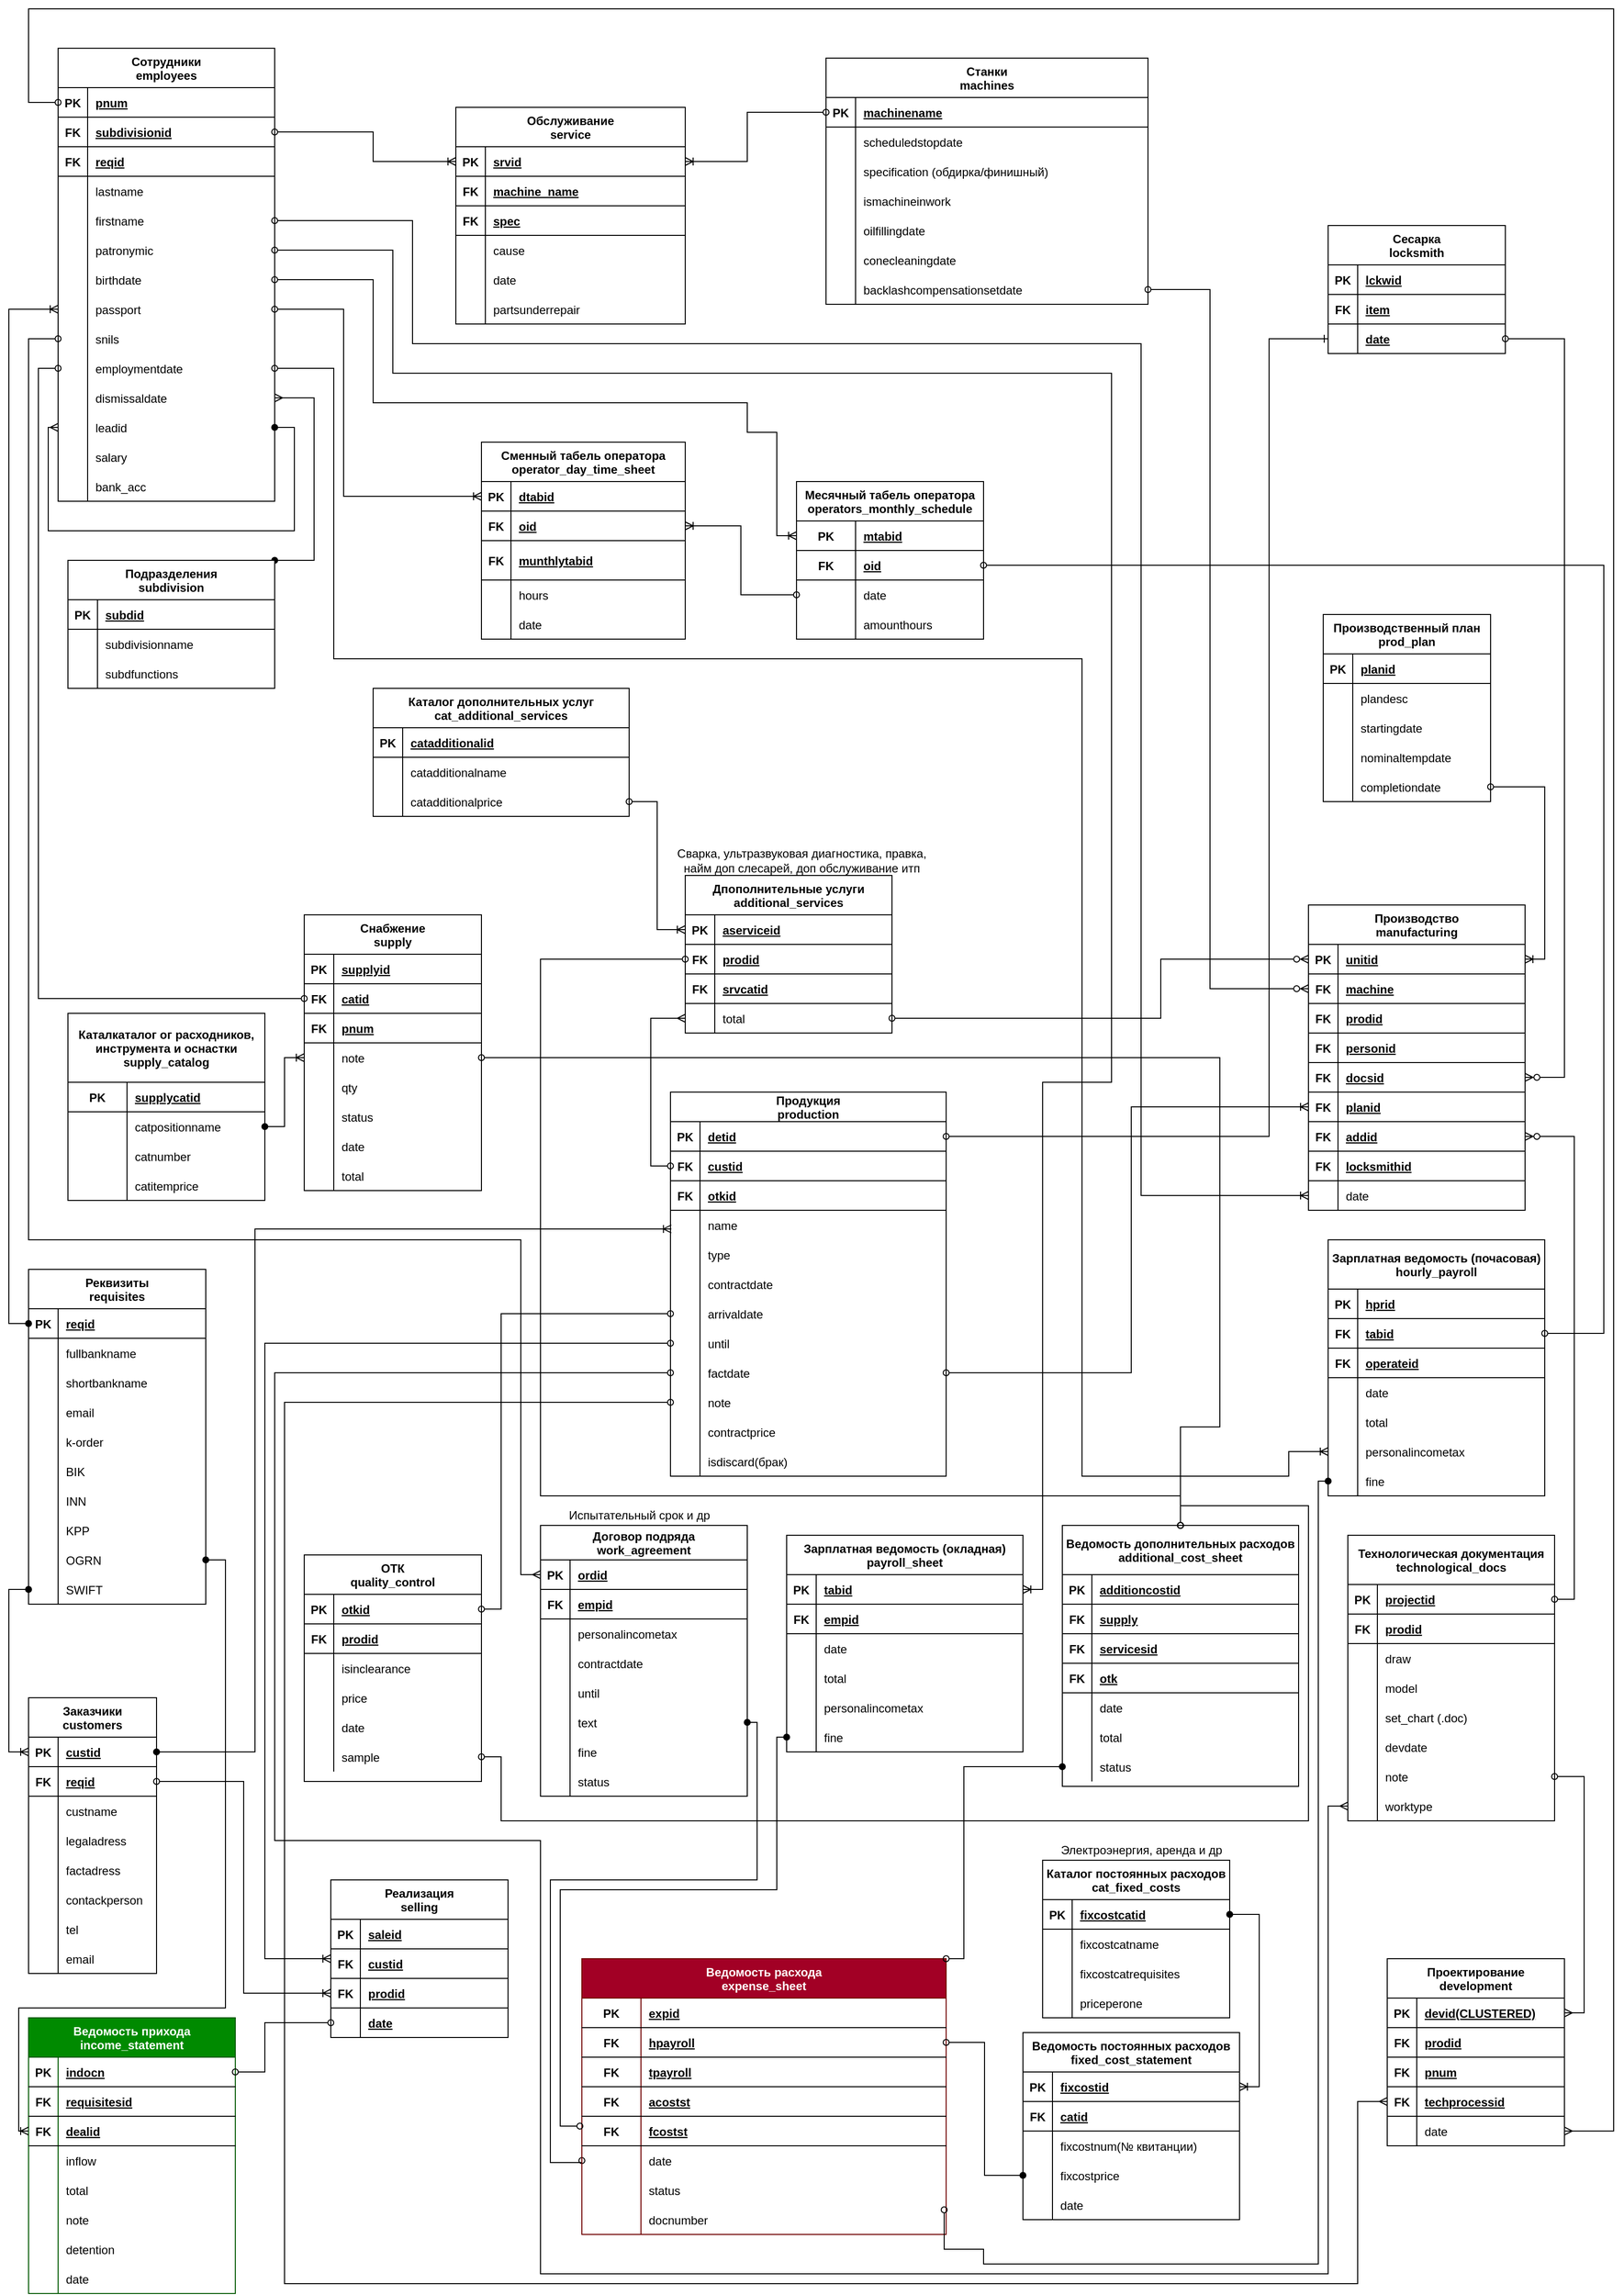 <mxfile version="16.5.1" type="device"><diagram id="R2lEEEUBdFMjLlhIrx00" name="Page-1"><mxGraphModel dx="2065" dy="1331" grid="1" gridSize="10" guides="1" tooltips="1" connect="1" arrows="1" fold="1" page="1" pageScale="1" pageWidth="1654" pageHeight="2336" math="0" shadow="0" extFonts="Permanent Marker^https://fonts.googleapis.com/css?family=Permanent+Marker"><root><mxCell id="0"/><mxCell id="1" parent="0"/><mxCell id="C-vyLk0tnHw3VtMMgP7b-13" value="Заказчики&#10;customers" style="shape=table;startSize=40;container=1;collapsible=1;childLayout=tableLayout;fixedRows=1;rowLines=0;fontStyle=1;align=center;resizeLast=1;" parent="1" vertex="1"><mxGeometry x="30" y="1725" width="130" height="280" as="geometry"><mxRectangle x="30" y="1725" width="90" height="40" as="alternateBounds"/></mxGeometry></mxCell><mxCell id="C-vyLk0tnHw3VtMMgP7b-14" value="" style="shape=partialRectangle;collapsible=0;dropTarget=0;pointerEvents=0;fillColor=none;points=[[0,0.5],[1,0.5]];portConstraint=eastwest;top=0;left=0;right=0;bottom=1;" parent="C-vyLk0tnHw3VtMMgP7b-13" vertex="1"><mxGeometry y="40" width="130" height="30" as="geometry"/></mxCell><mxCell id="C-vyLk0tnHw3VtMMgP7b-15" value="PK" style="shape=partialRectangle;overflow=hidden;connectable=0;fillColor=none;top=0;left=0;bottom=0;right=0;fontStyle=1;" parent="C-vyLk0tnHw3VtMMgP7b-14" vertex="1"><mxGeometry width="30" height="30" as="geometry"><mxRectangle width="30" height="30" as="alternateBounds"/></mxGeometry></mxCell><mxCell id="C-vyLk0tnHw3VtMMgP7b-16" value="custid" style="shape=partialRectangle;overflow=hidden;connectable=0;fillColor=none;top=0;left=0;bottom=0;right=0;align=left;spacingLeft=6;fontStyle=5;" parent="C-vyLk0tnHw3VtMMgP7b-14" vertex="1"><mxGeometry x="30" width="100" height="30" as="geometry"><mxRectangle width="100" height="30" as="alternateBounds"/></mxGeometry></mxCell><mxCell id="Swjw0oP2pbHBIImruWRJ-4" style="shape=partialRectangle;collapsible=0;dropTarget=0;pointerEvents=0;fillColor=none;points=[[0,0.5],[1,0.5]];portConstraint=eastwest;top=0;left=0;right=0;bottom=1;" parent="C-vyLk0tnHw3VtMMgP7b-13" vertex="1"><mxGeometry y="70" width="130" height="30" as="geometry"/></mxCell><mxCell id="Swjw0oP2pbHBIImruWRJ-5" value="FK" style="shape=partialRectangle;overflow=hidden;connectable=0;fillColor=none;top=0;left=0;bottom=0;right=0;fontStyle=1;" parent="Swjw0oP2pbHBIImruWRJ-4" vertex="1"><mxGeometry width="30" height="30" as="geometry"><mxRectangle width="30" height="30" as="alternateBounds"/></mxGeometry></mxCell><mxCell id="Swjw0oP2pbHBIImruWRJ-6" value="reqid" style="shape=partialRectangle;overflow=hidden;connectable=0;fillColor=none;top=0;left=0;bottom=0;right=0;align=left;spacingLeft=6;fontStyle=5;" parent="Swjw0oP2pbHBIImruWRJ-4" vertex="1"><mxGeometry x="30" width="100" height="30" as="geometry"><mxRectangle width="100" height="30" as="alternateBounds"/></mxGeometry></mxCell><mxCell id="C-3fTIsnkm1igR7ONt4h-4" style="shape=partialRectangle;collapsible=0;dropTarget=0;pointerEvents=0;fillColor=none;points=[[0,0.5],[1,0.5]];portConstraint=eastwest;top=0;left=0;right=0;bottom=0;" parent="C-vyLk0tnHw3VtMMgP7b-13" vertex="1"><mxGeometry y="100" width="130" height="30" as="geometry"/></mxCell><mxCell id="C-3fTIsnkm1igR7ONt4h-5" style="shape=partialRectangle;overflow=hidden;connectable=0;fillColor=none;top=0;left=0;bottom=0;right=0;" parent="C-3fTIsnkm1igR7ONt4h-4" vertex="1"><mxGeometry width="30" height="30" as="geometry"><mxRectangle width="30" height="30" as="alternateBounds"/></mxGeometry></mxCell><mxCell id="C-3fTIsnkm1igR7ONt4h-6" value="custname" style="shape=partialRectangle;overflow=hidden;connectable=0;fillColor=none;top=0;left=0;bottom=0;right=0;align=left;spacingLeft=6;" parent="C-3fTIsnkm1igR7ONt4h-4" vertex="1"><mxGeometry x="30" width="100" height="30" as="geometry"><mxRectangle width="100" height="30" as="alternateBounds"/></mxGeometry></mxCell><mxCell id="C-vyLk0tnHw3VtMMgP7b-17" value="" style="shape=partialRectangle;collapsible=0;dropTarget=0;pointerEvents=0;fillColor=none;points=[[0,0.5],[1,0.5]];portConstraint=eastwest;top=0;left=0;right=0;bottom=0;" parent="C-vyLk0tnHw3VtMMgP7b-13" vertex="1"><mxGeometry y="130" width="130" height="30" as="geometry"/></mxCell><mxCell id="C-vyLk0tnHw3VtMMgP7b-18" value="" style="shape=partialRectangle;overflow=hidden;connectable=0;fillColor=none;top=0;left=0;bottom=0;right=0;" parent="C-vyLk0tnHw3VtMMgP7b-17" vertex="1"><mxGeometry width="30" height="30" as="geometry"><mxRectangle width="30" height="30" as="alternateBounds"/></mxGeometry></mxCell><mxCell id="C-vyLk0tnHw3VtMMgP7b-19" value="legaladress" style="shape=partialRectangle;overflow=hidden;connectable=0;fillColor=none;top=0;left=0;bottom=0;right=0;align=left;spacingLeft=6;" parent="C-vyLk0tnHw3VtMMgP7b-17" vertex="1"><mxGeometry x="30" width="100" height="30" as="geometry"><mxRectangle width="100" height="30" as="alternateBounds"/></mxGeometry></mxCell><mxCell id="C-3fTIsnkm1igR7ONt4h-14" style="shape=partialRectangle;collapsible=0;dropTarget=0;pointerEvents=0;fillColor=none;points=[[0,0.5],[1,0.5]];portConstraint=eastwest;top=0;left=0;right=0;bottom=0;" parent="C-vyLk0tnHw3VtMMgP7b-13" vertex="1"><mxGeometry y="160" width="130" height="30" as="geometry"/></mxCell><mxCell id="C-3fTIsnkm1igR7ONt4h-15" style="shape=partialRectangle;overflow=hidden;connectable=0;fillColor=none;top=0;left=0;bottom=0;right=0;" parent="C-3fTIsnkm1igR7ONt4h-14" vertex="1"><mxGeometry width="30" height="30" as="geometry"><mxRectangle width="30" height="30" as="alternateBounds"/></mxGeometry></mxCell><mxCell id="C-3fTIsnkm1igR7ONt4h-16" value="factadress" style="shape=partialRectangle;overflow=hidden;connectable=0;fillColor=none;top=0;left=0;bottom=0;right=0;align=left;spacingLeft=6;" parent="C-3fTIsnkm1igR7ONt4h-14" vertex="1"><mxGeometry x="30" width="100" height="30" as="geometry"><mxRectangle width="100" height="30" as="alternateBounds"/></mxGeometry></mxCell><mxCell id="C-vyLk0tnHw3VtMMgP7b-20" value="" style="shape=partialRectangle;collapsible=0;dropTarget=0;pointerEvents=0;fillColor=none;points=[[0,0.5],[1,0.5]];portConstraint=eastwest;top=0;left=0;right=0;bottom=0;" parent="C-vyLk0tnHw3VtMMgP7b-13" vertex="1"><mxGeometry y="190" width="130" height="30" as="geometry"/></mxCell><mxCell id="C-vyLk0tnHw3VtMMgP7b-21" value="" style="shape=partialRectangle;overflow=hidden;connectable=0;fillColor=none;top=0;left=0;bottom=0;right=0;" parent="C-vyLk0tnHw3VtMMgP7b-20" vertex="1"><mxGeometry width="30" height="30" as="geometry"><mxRectangle width="30" height="30" as="alternateBounds"/></mxGeometry></mxCell><mxCell id="C-vyLk0tnHw3VtMMgP7b-22" value="contackperson" style="shape=partialRectangle;overflow=hidden;connectable=0;fillColor=none;top=0;left=0;bottom=0;right=0;align=left;spacingLeft=6;" parent="C-vyLk0tnHw3VtMMgP7b-20" vertex="1"><mxGeometry x="30" width="100" height="30" as="geometry"><mxRectangle width="100" height="30" as="alternateBounds"/></mxGeometry></mxCell><mxCell id="6GUmaN6skJDaOCQSoIjC-7" style="shape=partialRectangle;collapsible=0;dropTarget=0;pointerEvents=0;fillColor=none;points=[[0,0.5],[1,0.5]];portConstraint=eastwest;top=0;left=0;right=0;bottom=0;" parent="C-vyLk0tnHw3VtMMgP7b-13" vertex="1"><mxGeometry y="220" width="130" height="30" as="geometry"/></mxCell><mxCell id="6GUmaN6skJDaOCQSoIjC-8" style="shape=partialRectangle;overflow=hidden;connectable=0;fillColor=none;top=0;left=0;bottom=0;right=0;" parent="6GUmaN6skJDaOCQSoIjC-7" vertex="1"><mxGeometry width="30" height="30" as="geometry"><mxRectangle width="30" height="30" as="alternateBounds"/></mxGeometry></mxCell><mxCell id="6GUmaN6skJDaOCQSoIjC-9" value="tel" style="shape=partialRectangle;overflow=hidden;connectable=0;fillColor=none;top=0;left=0;bottom=0;right=0;align=left;spacingLeft=6;" parent="6GUmaN6skJDaOCQSoIjC-7" vertex="1"><mxGeometry x="30" width="100" height="30" as="geometry"><mxRectangle width="100" height="30" as="alternateBounds"/></mxGeometry></mxCell><mxCell id="6GUmaN6skJDaOCQSoIjC-10" style="shape=partialRectangle;collapsible=0;dropTarget=0;pointerEvents=0;fillColor=none;points=[[0,0.5],[1,0.5]];portConstraint=eastwest;top=0;left=0;right=0;bottom=0;" parent="C-vyLk0tnHw3VtMMgP7b-13" vertex="1"><mxGeometry y="250" width="130" height="30" as="geometry"/></mxCell><mxCell id="6GUmaN6skJDaOCQSoIjC-11" style="shape=partialRectangle;overflow=hidden;connectable=0;fillColor=none;top=0;left=0;bottom=0;right=0;" parent="6GUmaN6skJDaOCQSoIjC-10" vertex="1"><mxGeometry width="30" height="30" as="geometry"><mxRectangle width="30" height="30" as="alternateBounds"/></mxGeometry></mxCell><mxCell id="6GUmaN6skJDaOCQSoIjC-12" value="email" style="shape=partialRectangle;overflow=hidden;connectable=0;fillColor=none;top=0;left=0;bottom=0;right=0;align=left;spacingLeft=6;" parent="6GUmaN6skJDaOCQSoIjC-10" vertex="1"><mxGeometry x="30" width="100" height="30" as="geometry"><mxRectangle width="100" height="30" as="alternateBounds"/></mxGeometry></mxCell><mxCell id="7gog2z-TYrktlyTI3MUS-67" value="Продукция&#10;production" style="shape=table;startSize=30;container=1;collapsible=1;childLayout=tableLayout;fixedRows=1;rowLines=0;fontStyle=1;align=center;resizeLast=1;" parent="1" vertex="1"><mxGeometry x="682" y="1110" width="280" height="390" as="geometry"><mxRectangle x="682" y="1110" width="100" height="30" as="alternateBounds"/></mxGeometry></mxCell><mxCell id="7gog2z-TYrktlyTI3MUS-68" value="" style="shape=tableRow;horizontal=0;startSize=0;swimlaneHead=0;swimlaneBody=0;fillColor=none;collapsible=0;dropTarget=0;points=[[0,0.5],[1,0.5]];portConstraint=eastwest;top=0;left=0;right=0;bottom=1;" parent="7gog2z-TYrktlyTI3MUS-67" vertex="1"><mxGeometry y="30" width="280" height="30" as="geometry"/></mxCell><mxCell id="7gog2z-TYrktlyTI3MUS-69" value="PK" style="shape=partialRectangle;connectable=0;fillColor=none;top=0;left=0;bottom=0;right=0;fontStyle=1;overflow=hidden;" parent="7gog2z-TYrktlyTI3MUS-68" vertex="1"><mxGeometry width="30" height="30" as="geometry"><mxRectangle width="30" height="30" as="alternateBounds"/></mxGeometry></mxCell><mxCell id="7gog2z-TYrktlyTI3MUS-70" value="detid" style="shape=partialRectangle;connectable=0;fillColor=none;top=0;left=0;bottom=0;right=0;align=left;spacingLeft=6;fontStyle=5;overflow=hidden;" parent="7gog2z-TYrktlyTI3MUS-68" vertex="1"><mxGeometry x="30" width="250" height="30" as="geometry"><mxRectangle width="250" height="30" as="alternateBounds"/></mxGeometry></mxCell><mxCell id="O0Qwt91Edpl-oKaxFuHg-115" style="shape=tableRow;horizontal=0;startSize=0;swimlaneHead=0;swimlaneBody=0;fillColor=none;collapsible=0;dropTarget=0;points=[[0,0.5],[1,0.5]];portConstraint=eastwest;top=0;left=0;right=0;bottom=1;" parent="7gog2z-TYrktlyTI3MUS-67" vertex="1"><mxGeometry y="60" width="280" height="30" as="geometry"/></mxCell><mxCell id="O0Qwt91Edpl-oKaxFuHg-116" value="FK" style="shape=partialRectangle;connectable=0;fillColor=none;top=0;left=0;bottom=0;right=0;fontStyle=1;overflow=hidden;" parent="O0Qwt91Edpl-oKaxFuHg-115" vertex="1"><mxGeometry width="30" height="30" as="geometry"><mxRectangle width="30" height="30" as="alternateBounds"/></mxGeometry></mxCell><mxCell id="O0Qwt91Edpl-oKaxFuHg-117" value="custid" style="shape=partialRectangle;connectable=0;fillColor=none;top=0;left=0;bottom=0;right=0;align=left;spacingLeft=6;fontStyle=5;overflow=hidden;" parent="O0Qwt91Edpl-oKaxFuHg-115" vertex="1"><mxGeometry x="30" width="250" height="30" as="geometry"><mxRectangle width="250" height="30" as="alternateBounds"/></mxGeometry></mxCell><mxCell id="3HwsdHLCvT-FSwKQqtRU-37" style="shape=tableRow;horizontal=0;startSize=0;swimlaneHead=0;swimlaneBody=0;fillColor=none;collapsible=0;dropTarget=0;points=[[0,0.5],[1,0.5]];portConstraint=eastwest;top=0;left=0;right=0;bottom=1;" parent="7gog2z-TYrktlyTI3MUS-67" vertex="1"><mxGeometry y="90" width="280" height="30" as="geometry"/></mxCell><mxCell id="3HwsdHLCvT-FSwKQqtRU-38" value="FK" style="shape=partialRectangle;connectable=0;fillColor=none;top=0;left=0;bottom=0;right=0;fontStyle=1;overflow=hidden;" parent="3HwsdHLCvT-FSwKQqtRU-37" vertex="1"><mxGeometry width="30" height="30" as="geometry"><mxRectangle width="30" height="30" as="alternateBounds"/></mxGeometry></mxCell><mxCell id="3HwsdHLCvT-FSwKQqtRU-39" value="otkid" style="shape=partialRectangle;connectable=0;fillColor=none;top=0;left=0;bottom=0;right=0;align=left;spacingLeft=6;fontStyle=5;overflow=hidden;" parent="3HwsdHLCvT-FSwKQqtRU-37" vertex="1"><mxGeometry x="30" width="250" height="30" as="geometry"><mxRectangle width="250" height="30" as="alternateBounds"/></mxGeometry></mxCell><mxCell id="SqVahshgeKHAssqHbTwS-62" style="shape=tableRow;horizontal=0;startSize=0;swimlaneHead=0;swimlaneBody=0;fillColor=none;collapsible=0;dropTarget=0;points=[[0,0.5],[1,0.5]];portConstraint=eastwest;top=0;left=0;right=0;bottom=0;" parent="7gog2z-TYrktlyTI3MUS-67" vertex="1"><mxGeometry y="120" width="280" height="30" as="geometry"/></mxCell><mxCell id="SqVahshgeKHAssqHbTwS-63" style="shape=partialRectangle;connectable=0;fillColor=none;top=0;left=0;bottom=0;right=0;editable=1;overflow=hidden;" parent="SqVahshgeKHAssqHbTwS-62" vertex="1"><mxGeometry width="30" height="30" as="geometry"><mxRectangle width="30" height="30" as="alternateBounds"/></mxGeometry></mxCell><mxCell id="SqVahshgeKHAssqHbTwS-64" value="name" style="shape=partialRectangle;connectable=0;fillColor=none;top=0;left=0;bottom=0;right=0;align=left;spacingLeft=6;overflow=hidden;" parent="SqVahshgeKHAssqHbTwS-62" vertex="1"><mxGeometry x="30" width="250" height="30" as="geometry"><mxRectangle width="250" height="30" as="alternateBounds"/></mxGeometry></mxCell><mxCell id="7gog2z-TYrktlyTI3MUS-71" value="" style="shape=tableRow;horizontal=0;startSize=0;swimlaneHead=0;swimlaneBody=0;fillColor=none;collapsible=0;dropTarget=0;points=[[0,0.5],[1,0.5]];portConstraint=eastwest;top=0;left=0;right=0;bottom=0;" parent="7gog2z-TYrktlyTI3MUS-67" vertex="1"><mxGeometry y="150" width="280" height="30" as="geometry"/></mxCell><mxCell id="7gog2z-TYrktlyTI3MUS-72" value="" style="shape=partialRectangle;connectable=0;fillColor=none;top=0;left=0;bottom=0;right=0;editable=1;overflow=hidden;" parent="7gog2z-TYrktlyTI3MUS-71" vertex="1"><mxGeometry width="30" height="30" as="geometry"><mxRectangle width="30" height="30" as="alternateBounds"/></mxGeometry></mxCell><mxCell id="7gog2z-TYrktlyTI3MUS-73" value="type" style="shape=partialRectangle;connectable=0;fillColor=none;top=0;left=0;bottom=0;right=0;align=left;spacingLeft=6;overflow=hidden;" parent="7gog2z-TYrktlyTI3MUS-71" vertex="1"><mxGeometry x="30" width="250" height="30" as="geometry"><mxRectangle width="250" height="30" as="alternateBounds"/></mxGeometry></mxCell><mxCell id="7gog2z-TYrktlyTI3MUS-74" value="" style="shape=tableRow;horizontal=0;startSize=0;swimlaneHead=0;swimlaneBody=0;fillColor=none;collapsible=0;dropTarget=0;points=[[0,0.5],[1,0.5]];portConstraint=eastwest;top=0;left=0;right=0;bottom=0;" parent="7gog2z-TYrktlyTI3MUS-67" vertex="1"><mxGeometry y="180" width="280" height="30" as="geometry"/></mxCell><mxCell id="7gog2z-TYrktlyTI3MUS-75" value="" style="shape=partialRectangle;connectable=0;fillColor=none;top=0;left=0;bottom=0;right=0;editable=1;overflow=hidden;" parent="7gog2z-TYrktlyTI3MUS-74" vertex="1"><mxGeometry width="30" height="30" as="geometry"><mxRectangle width="30" height="30" as="alternateBounds"/></mxGeometry></mxCell><mxCell id="7gog2z-TYrktlyTI3MUS-76" value="contractdate" style="shape=partialRectangle;connectable=0;fillColor=none;top=0;left=0;bottom=0;right=0;align=left;spacingLeft=6;overflow=hidden;" parent="7gog2z-TYrktlyTI3MUS-74" vertex="1"><mxGeometry x="30" width="250" height="30" as="geometry"><mxRectangle width="250" height="30" as="alternateBounds"/></mxGeometry></mxCell><mxCell id="9tKq9dvutWbbcn03BKVU-4" style="shape=tableRow;horizontal=0;startSize=0;swimlaneHead=0;swimlaneBody=0;fillColor=none;collapsible=0;dropTarget=0;points=[[0,0.5],[1,0.5]];portConstraint=eastwest;top=0;left=0;right=0;bottom=0;" parent="7gog2z-TYrktlyTI3MUS-67" vertex="1"><mxGeometry y="210" width="280" height="30" as="geometry"/></mxCell><mxCell id="9tKq9dvutWbbcn03BKVU-5" style="shape=partialRectangle;connectable=0;fillColor=none;top=0;left=0;bottom=0;right=0;editable=1;overflow=hidden;" parent="9tKq9dvutWbbcn03BKVU-4" vertex="1"><mxGeometry width="30" height="30" as="geometry"><mxRectangle width="30" height="30" as="alternateBounds"/></mxGeometry></mxCell><mxCell id="9tKq9dvutWbbcn03BKVU-6" value="arrivaldate" style="shape=partialRectangle;connectable=0;fillColor=none;top=0;left=0;bottom=0;right=0;align=left;spacingLeft=6;overflow=hidden;" parent="9tKq9dvutWbbcn03BKVU-4" vertex="1"><mxGeometry x="30" width="250" height="30" as="geometry"><mxRectangle width="250" height="30" as="alternateBounds"/></mxGeometry></mxCell><mxCell id="9tKq9dvutWbbcn03BKVU-7" style="shape=tableRow;horizontal=0;startSize=0;swimlaneHead=0;swimlaneBody=0;fillColor=none;collapsible=0;dropTarget=0;points=[[0,0.5],[1,0.5]];portConstraint=eastwest;top=0;left=0;right=0;bottom=0;" parent="7gog2z-TYrktlyTI3MUS-67" vertex="1"><mxGeometry y="240" width="280" height="30" as="geometry"/></mxCell><mxCell id="9tKq9dvutWbbcn03BKVU-8" style="shape=partialRectangle;connectable=0;fillColor=none;top=0;left=0;bottom=0;right=0;editable=1;overflow=hidden;" parent="9tKq9dvutWbbcn03BKVU-7" vertex="1"><mxGeometry width="30" height="30" as="geometry"><mxRectangle width="30" height="30" as="alternateBounds"/></mxGeometry></mxCell><mxCell id="9tKq9dvutWbbcn03BKVU-9" value="until" style="shape=partialRectangle;connectable=0;fillColor=none;top=0;left=0;bottom=0;right=0;align=left;spacingLeft=6;overflow=hidden;" parent="9tKq9dvutWbbcn03BKVU-7" vertex="1"><mxGeometry x="30" width="250" height="30" as="geometry"><mxRectangle width="250" height="30" as="alternateBounds"/></mxGeometry></mxCell><mxCell id="C-3fTIsnkm1igR7ONt4h-17" style="shape=tableRow;horizontal=0;startSize=0;swimlaneHead=0;swimlaneBody=0;fillColor=none;collapsible=0;dropTarget=0;points=[[0,0.5],[1,0.5]];portConstraint=eastwest;top=0;left=0;right=0;bottom=0;" parent="7gog2z-TYrktlyTI3MUS-67" vertex="1"><mxGeometry y="270" width="280" height="30" as="geometry"/></mxCell><mxCell id="C-3fTIsnkm1igR7ONt4h-18" style="shape=partialRectangle;connectable=0;fillColor=none;top=0;left=0;bottom=0;right=0;editable=1;overflow=hidden;" parent="C-3fTIsnkm1igR7ONt4h-17" vertex="1"><mxGeometry width="30" height="30" as="geometry"><mxRectangle width="30" height="30" as="alternateBounds"/></mxGeometry></mxCell><mxCell id="C-3fTIsnkm1igR7ONt4h-19" value="factdate" style="shape=partialRectangle;connectable=0;fillColor=none;top=0;left=0;bottom=0;right=0;align=left;spacingLeft=6;overflow=hidden;" parent="C-3fTIsnkm1igR7ONt4h-17" vertex="1"><mxGeometry x="30" width="250" height="30" as="geometry"><mxRectangle width="250" height="30" as="alternateBounds"/></mxGeometry></mxCell><mxCell id="7gog2z-TYrktlyTI3MUS-77" value="" style="shape=tableRow;horizontal=0;startSize=0;swimlaneHead=0;swimlaneBody=0;fillColor=none;collapsible=0;dropTarget=0;points=[[0,0.5],[1,0.5]];portConstraint=eastwest;top=0;left=0;right=0;bottom=0;" parent="7gog2z-TYrktlyTI3MUS-67" vertex="1"><mxGeometry y="300" width="280" height="30" as="geometry"/></mxCell><mxCell id="7gog2z-TYrktlyTI3MUS-78" value="" style="shape=partialRectangle;connectable=0;fillColor=none;top=0;left=0;bottom=0;right=0;editable=1;overflow=hidden;" parent="7gog2z-TYrktlyTI3MUS-77" vertex="1"><mxGeometry width="30" height="30" as="geometry"><mxRectangle width="30" height="30" as="alternateBounds"/></mxGeometry></mxCell><mxCell id="7gog2z-TYrktlyTI3MUS-79" value="note" style="shape=partialRectangle;connectable=0;fillColor=none;top=0;left=0;bottom=0;right=0;align=left;spacingLeft=6;overflow=hidden;" parent="7gog2z-TYrktlyTI3MUS-77" vertex="1"><mxGeometry x="30" width="250" height="30" as="geometry"><mxRectangle width="250" height="30" as="alternateBounds"/></mxGeometry></mxCell><mxCell id="6GUmaN6skJDaOCQSoIjC-13" style="shape=tableRow;horizontal=0;startSize=0;swimlaneHead=0;swimlaneBody=0;fillColor=none;collapsible=0;dropTarget=0;points=[[0,0.5],[1,0.5]];portConstraint=eastwest;top=0;left=0;right=0;bottom=0;" parent="7gog2z-TYrktlyTI3MUS-67" vertex="1"><mxGeometry y="330" width="280" height="30" as="geometry"/></mxCell><mxCell id="6GUmaN6skJDaOCQSoIjC-14" style="shape=partialRectangle;connectable=0;fillColor=none;top=0;left=0;bottom=0;right=0;editable=1;overflow=hidden;" parent="6GUmaN6skJDaOCQSoIjC-13" vertex="1"><mxGeometry width="30" height="30" as="geometry"><mxRectangle width="30" height="30" as="alternateBounds"/></mxGeometry></mxCell><mxCell id="6GUmaN6skJDaOCQSoIjC-15" value="contractprice" style="shape=partialRectangle;connectable=0;fillColor=none;top=0;left=0;bottom=0;right=0;align=left;spacingLeft=6;overflow=hidden;" parent="6GUmaN6skJDaOCQSoIjC-13" vertex="1"><mxGeometry x="30" width="250" height="30" as="geometry"><mxRectangle width="250" height="30" as="alternateBounds"/></mxGeometry></mxCell><mxCell id="3HwsdHLCvT-FSwKQqtRU-99" style="shape=tableRow;horizontal=0;startSize=0;swimlaneHead=0;swimlaneBody=0;fillColor=none;collapsible=0;dropTarget=0;points=[[0,0.5],[1,0.5]];portConstraint=eastwest;top=0;left=0;right=0;bottom=0;" parent="7gog2z-TYrktlyTI3MUS-67" vertex="1"><mxGeometry y="360" width="280" height="30" as="geometry"/></mxCell><mxCell id="3HwsdHLCvT-FSwKQqtRU-100" style="shape=partialRectangle;connectable=0;fillColor=none;top=0;left=0;bottom=0;right=0;editable=1;overflow=hidden;" parent="3HwsdHLCvT-FSwKQqtRU-99" vertex="1"><mxGeometry width="30" height="30" as="geometry"><mxRectangle width="30" height="30" as="alternateBounds"/></mxGeometry></mxCell><mxCell id="3HwsdHLCvT-FSwKQqtRU-101" value="isdiscard(брак)" style="shape=partialRectangle;connectable=0;fillColor=none;top=0;left=0;bottom=0;right=0;align=left;spacingLeft=6;overflow=hidden;" parent="3HwsdHLCvT-FSwKQqtRU-99" vertex="1"><mxGeometry x="30" width="250" height="30" as="geometry"><mxRectangle width="250" height="30" as="alternateBounds"/></mxGeometry></mxCell><mxCell id="7gog2z-TYrktlyTI3MUS-80" value="Сотрудники&#10;employees" style="shape=table;startSize=40;container=1;collapsible=1;childLayout=tableLayout;fixedRows=1;rowLines=0;fontStyle=1;align=center;resizeLast=1;" parent="1" vertex="1"><mxGeometry x="60" y="50" width="220" height="460" as="geometry"><mxRectangle x="60" y="50" width="100" height="40" as="alternateBounds"/></mxGeometry></mxCell><mxCell id="7gog2z-TYrktlyTI3MUS-275" style="shape=tableRow;horizontal=0;startSize=0;swimlaneHead=0;swimlaneBody=0;fillColor=none;collapsible=0;dropTarget=0;points=[[0,0.5],[1,0.5]];portConstraint=eastwest;top=0;left=0;right=0;bottom=1;" parent="7gog2z-TYrktlyTI3MUS-80" vertex="1"><mxGeometry y="40" width="220" height="30" as="geometry"/></mxCell><mxCell id="7gog2z-TYrktlyTI3MUS-276" value="PK" style="shape=partialRectangle;connectable=0;fillColor=none;top=0;left=0;bottom=0;right=0;fontStyle=1;overflow=hidden;" parent="7gog2z-TYrktlyTI3MUS-275" vertex="1"><mxGeometry width="30" height="30" as="geometry"><mxRectangle width="30" height="30" as="alternateBounds"/></mxGeometry></mxCell><mxCell id="7gog2z-TYrktlyTI3MUS-277" value="pnum" style="shape=partialRectangle;connectable=0;fillColor=none;top=0;left=0;bottom=0;right=0;align=left;spacingLeft=6;fontStyle=5;overflow=hidden;" parent="7gog2z-TYrktlyTI3MUS-275" vertex="1"><mxGeometry x="30" width="190" height="30" as="geometry"><mxRectangle width="190" height="30" as="alternateBounds"/></mxGeometry></mxCell><mxCell id="O0Qwt91Edpl-oKaxFuHg-320" style="shape=tableRow;horizontal=0;startSize=0;swimlaneHead=0;swimlaneBody=0;fillColor=none;collapsible=0;dropTarget=0;points=[[0,0.5],[1,0.5]];portConstraint=eastwest;top=0;left=0;right=0;bottom=1;" parent="7gog2z-TYrktlyTI3MUS-80" vertex="1"><mxGeometry y="70" width="220" height="30" as="geometry"/></mxCell><mxCell id="O0Qwt91Edpl-oKaxFuHg-321" value="FK" style="shape=partialRectangle;connectable=0;fillColor=none;top=0;left=0;bottom=0;right=0;fontStyle=1;overflow=hidden;" parent="O0Qwt91Edpl-oKaxFuHg-320" vertex="1"><mxGeometry width="30" height="30" as="geometry"><mxRectangle width="30" height="30" as="alternateBounds"/></mxGeometry></mxCell><mxCell id="O0Qwt91Edpl-oKaxFuHg-322" value="subdivisionid" style="shape=partialRectangle;connectable=0;fillColor=none;top=0;left=0;bottom=0;right=0;align=left;spacingLeft=6;fontStyle=5;overflow=hidden;" parent="O0Qwt91Edpl-oKaxFuHg-320" vertex="1"><mxGeometry x="30" width="190" height="30" as="geometry"><mxRectangle width="190" height="30" as="alternateBounds"/></mxGeometry></mxCell><mxCell id="Swjw0oP2pbHBIImruWRJ-7" style="shape=tableRow;horizontal=0;startSize=0;swimlaneHead=0;swimlaneBody=0;fillColor=none;collapsible=0;dropTarget=0;points=[[0,0.5],[1,0.5]];portConstraint=eastwest;top=0;left=0;right=0;bottom=1;" parent="7gog2z-TYrktlyTI3MUS-80" vertex="1"><mxGeometry y="100" width="220" height="30" as="geometry"/></mxCell><mxCell id="Swjw0oP2pbHBIImruWRJ-8" value="FK" style="shape=partialRectangle;connectable=0;fillColor=none;top=0;left=0;bottom=0;right=0;fontStyle=1;overflow=hidden;" parent="Swjw0oP2pbHBIImruWRJ-7" vertex="1"><mxGeometry width="30" height="30" as="geometry"><mxRectangle width="30" height="30" as="alternateBounds"/></mxGeometry></mxCell><mxCell id="Swjw0oP2pbHBIImruWRJ-9" value="reqid" style="shape=partialRectangle;connectable=0;fillColor=none;top=0;left=0;bottom=0;right=0;align=left;spacingLeft=6;fontStyle=5;overflow=hidden;" parent="Swjw0oP2pbHBIImruWRJ-7" vertex="1"><mxGeometry x="30" width="190" height="30" as="geometry"><mxRectangle width="190" height="30" as="alternateBounds"/></mxGeometry></mxCell><mxCell id="7gog2z-TYrktlyTI3MUS-84" value="" style="shape=tableRow;horizontal=0;startSize=0;swimlaneHead=0;swimlaneBody=0;fillColor=none;collapsible=0;dropTarget=0;points=[[0,0.5],[1,0.5]];portConstraint=eastwest;top=0;left=0;right=0;bottom=0;" parent="7gog2z-TYrktlyTI3MUS-80" vertex="1"><mxGeometry y="130" width="220" height="30" as="geometry"/></mxCell><mxCell id="7gog2z-TYrktlyTI3MUS-85" value="" style="shape=partialRectangle;connectable=0;fillColor=none;top=0;left=0;bottom=0;right=0;editable=1;overflow=hidden;" parent="7gog2z-TYrktlyTI3MUS-84" vertex="1"><mxGeometry width="30" height="30" as="geometry"><mxRectangle width="30" height="30" as="alternateBounds"/></mxGeometry></mxCell><mxCell id="7gog2z-TYrktlyTI3MUS-86" value="lastname" style="shape=partialRectangle;connectable=0;fillColor=none;top=0;left=0;bottom=0;right=0;align=left;spacingLeft=6;overflow=hidden;" parent="7gog2z-TYrktlyTI3MUS-84" vertex="1"><mxGeometry x="30" width="190" height="30" as="geometry"><mxRectangle width="190" height="30" as="alternateBounds"/></mxGeometry></mxCell><mxCell id="7gog2z-TYrktlyTI3MUS-87" value="" style="shape=tableRow;horizontal=0;startSize=0;swimlaneHead=0;swimlaneBody=0;fillColor=none;collapsible=0;dropTarget=0;points=[[0,0.5],[1,0.5]];portConstraint=eastwest;top=0;left=0;right=0;bottom=0;" parent="7gog2z-TYrktlyTI3MUS-80" vertex="1"><mxGeometry y="160" width="220" height="30" as="geometry"/></mxCell><mxCell id="7gog2z-TYrktlyTI3MUS-88" value="" style="shape=partialRectangle;connectable=0;fillColor=none;top=0;left=0;bottom=0;right=0;editable=1;overflow=hidden;" parent="7gog2z-TYrktlyTI3MUS-87" vertex="1"><mxGeometry width="30" height="30" as="geometry"><mxRectangle width="30" height="30" as="alternateBounds"/></mxGeometry></mxCell><mxCell id="7gog2z-TYrktlyTI3MUS-89" value="firstname" style="shape=partialRectangle;connectable=0;fillColor=none;top=0;left=0;bottom=0;right=0;align=left;spacingLeft=6;overflow=hidden;" parent="7gog2z-TYrktlyTI3MUS-87" vertex="1"><mxGeometry x="30" width="190" height="30" as="geometry"><mxRectangle width="190" height="30" as="alternateBounds"/></mxGeometry></mxCell><mxCell id="7gog2z-TYrktlyTI3MUS-90" value="" style="shape=tableRow;horizontal=0;startSize=0;swimlaneHead=0;swimlaneBody=0;fillColor=none;collapsible=0;dropTarget=0;points=[[0,0.5],[1,0.5]];portConstraint=eastwest;top=0;left=0;right=0;bottom=0;" parent="7gog2z-TYrktlyTI3MUS-80" vertex="1"><mxGeometry y="190" width="220" height="30" as="geometry"/></mxCell><mxCell id="7gog2z-TYrktlyTI3MUS-91" value="" style="shape=partialRectangle;connectable=0;fillColor=none;top=0;left=0;bottom=0;right=0;editable=1;overflow=hidden;" parent="7gog2z-TYrktlyTI3MUS-90" vertex="1"><mxGeometry width="30" height="30" as="geometry"><mxRectangle width="30" height="30" as="alternateBounds"/></mxGeometry></mxCell><mxCell id="7gog2z-TYrktlyTI3MUS-92" value="patronymic" style="shape=partialRectangle;connectable=0;fillColor=none;top=0;left=0;bottom=0;right=0;align=left;spacingLeft=6;overflow=hidden;" parent="7gog2z-TYrktlyTI3MUS-90" vertex="1"><mxGeometry x="30" width="190" height="30" as="geometry"><mxRectangle width="190" height="30" as="alternateBounds"/></mxGeometry></mxCell><mxCell id="7gog2z-TYrktlyTI3MUS-185" style="shape=tableRow;horizontal=0;startSize=0;swimlaneHead=0;swimlaneBody=0;fillColor=none;collapsible=0;dropTarget=0;points=[[0,0.5],[1,0.5]];portConstraint=eastwest;top=0;left=0;right=0;bottom=0;" parent="7gog2z-TYrktlyTI3MUS-80" vertex="1"><mxGeometry y="220" width="220" height="30" as="geometry"/></mxCell><mxCell id="7gog2z-TYrktlyTI3MUS-186" style="shape=partialRectangle;connectable=0;fillColor=none;top=0;left=0;bottom=0;right=0;editable=1;overflow=hidden;" parent="7gog2z-TYrktlyTI3MUS-185" vertex="1"><mxGeometry width="30" height="30" as="geometry"><mxRectangle width="30" height="30" as="alternateBounds"/></mxGeometry></mxCell><mxCell id="7gog2z-TYrktlyTI3MUS-187" value="birthdate" style="shape=partialRectangle;connectable=0;fillColor=none;top=0;left=0;bottom=0;right=0;align=left;spacingLeft=6;overflow=hidden;" parent="7gog2z-TYrktlyTI3MUS-185" vertex="1"><mxGeometry x="30" width="190" height="30" as="geometry"><mxRectangle width="190" height="30" as="alternateBounds"/></mxGeometry></mxCell><mxCell id="7gog2z-TYrktlyTI3MUS-191" style="shape=tableRow;horizontal=0;startSize=0;swimlaneHead=0;swimlaneBody=0;fillColor=none;collapsible=0;dropTarget=0;points=[[0,0.5],[1,0.5]];portConstraint=eastwest;top=0;left=0;right=0;bottom=0;" parent="7gog2z-TYrktlyTI3MUS-80" vertex="1"><mxGeometry y="250" width="220" height="30" as="geometry"/></mxCell><mxCell id="7gog2z-TYrktlyTI3MUS-192" style="shape=partialRectangle;connectable=0;fillColor=none;top=0;left=0;bottom=0;right=0;editable=1;overflow=hidden;" parent="7gog2z-TYrktlyTI3MUS-191" vertex="1"><mxGeometry width="30" height="30" as="geometry"><mxRectangle width="30" height="30" as="alternateBounds"/></mxGeometry></mxCell><mxCell id="7gog2z-TYrktlyTI3MUS-193" value="passport" style="shape=partialRectangle;connectable=0;fillColor=none;top=0;left=0;bottom=0;right=0;align=left;spacingLeft=6;overflow=hidden;" parent="7gog2z-TYrktlyTI3MUS-191" vertex="1"><mxGeometry x="30" width="190" height="30" as="geometry"><mxRectangle width="190" height="30" as="alternateBounds"/></mxGeometry></mxCell><mxCell id="7gog2z-TYrktlyTI3MUS-188" style="shape=tableRow;horizontal=0;startSize=0;swimlaneHead=0;swimlaneBody=0;fillColor=none;collapsible=0;dropTarget=0;points=[[0,0.5],[1,0.5]];portConstraint=eastwest;top=0;left=0;right=0;bottom=0;" parent="7gog2z-TYrktlyTI3MUS-80" vertex="1"><mxGeometry y="280" width="220" height="30" as="geometry"/></mxCell><mxCell id="7gog2z-TYrktlyTI3MUS-189" style="shape=partialRectangle;connectable=0;fillColor=none;top=0;left=0;bottom=0;right=0;editable=1;overflow=hidden;" parent="7gog2z-TYrktlyTI3MUS-188" vertex="1"><mxGeometry width="30" height="30" as="geometry"><mxRectangle width="30" height="30" as="alternateBounds"/></mxGeometry></mxCell><mxCell id="7gog2z-TYrktlyTI3MUS-190" value="snils" style="shape=partialRectangle;connectable=0;fillColor=none;top=0;left=0;bottom=0;right=0;align=left;spacingLeft=6;overflow=hidden;" parent="7gog2z-TYrktlyTI3MUS-188" vertex="1"><mxGeometry x="30" width="190" height="30" as="geometry"><mxRectangle width="190" height="30" as="alternateBounds"/></mxGeometry></mxCell><mxCell id="NusPv9kdbekalZW0bWNX-4" style="shape=tableRow;horizontal=0;startSize=0;swimlaneHead=0;swimlaneBody=0;fillColor=none;collapsible=0;dropTarget=0;points=[[0,0.5],[1,0.5]];portConstraint=eastwest;top=0;left=0;right=0;bottom=0;" parent="7gog2z-TYrktlyTI3MUS-80" vertex="1"><mxGeometry y="310" width="220" height="30" as="geometry"/></mxCell><mxCell id="NusPv9kdbekalZW0bWNX-5" style="shape=partialRectangle;connectable=0;fillColor=none;top=0;left=0;bottom=0;right=0;editable=1;overflow=hidden;" parent="NusPv9kdbekalZW0bWNX-4" vertex="1"><mxGeometry width="30" height="30" as="geometry"><mxRectangle width="30" height="30" as="alternateBounds"/></mxGeometry></mxCell><mxCell id="NusPv9kdbekalZW0bWNX-6" value="employmentdate" style="shape=partialRectangle;connectable=0;fillColor=none;top=0;left=0;bottom=0;right=0;align=left;spacingLeft=6;overflow=hidden;" parent="NusPv9kdbekalZW0bWNX-4" vertex="1"><mxGeometry x="30" width="190" height="30" as="geometry"><mxRectangle width="190" height="30" as="alternateBounds"/></mxGeometry></mxCell><mxCell id="NusPv9kdbekalZW0bWNX-7" style="shape=tableRow;horizontal=0;startSize=0;swimlaneHead=0;swimlaneBody=0;fillColor=none;collapsible=0;dropTarget=0;points=[[0,0.5],[1,0.5]];portConstraint=eastwest;top=0;left=0;right=0;bottom=0;" parent="7gog2z-TYrktlyTI3MUS-80" vertex="1"><mxGeometry y="340" width="220" height="30" as="geometry"/></mxCell><mxCell id="NusPv9kdbekalZW0bWNX-8" style="shape=partialRectangle;connectable=0;fillColor=none;top=0;left=0;bottom=0;right=0;editable=1;overflow=hidden;" parent="NusPv9kdbekalZW0bWNX-7" vertex="1"><mxGeometry width="30" height="30" as="geometry"><mxRectangle width="30" height="30" as="alternateBounds"/></mxGeometry></mxCell><mxCell id="NusPv9kdbekalZW0bWNX-9" value="dismissaldate" style="shape=partialRectangle;connectable=0;fillColor=none;top=0;left=0;bottom=0;right=0;align=left;spacingLeft=6;overflow=hidden;" parent="NusPv9kdbekalZW0bWNX-7" vertex="1"><mxGeometry x="30" width="190" height="30" as="geometry"><mxRectangle width="190" height="30" as="alternateBounds"/></mxGeometry></mxCell><mxCell id="i_OHhW_LQLLhq4xU3pa3-108" style="edgeStyle=orthogonalEdgeStyle;rounded=0;orthogonalLoop=1;jettySize=auto;html=1;exitX=1;exitY=0.5;exitDx=0;exitDy=0;startArrow=oval;startFill=1;endArrow=ERmany;endFill=0;entryX=0;entryY=0.5;entryDx=0;entryDy=0;" parent="7gog2z-TYrktlyTI3MUS-80" source="NusPv9kdbekalZW0bWNX-10" target="NusPv9kdbekalZW0bWNX-10" edge="1"><mxGeometry relative="1" as="geometry"><mxPoint x="-10" y="360" as="targetPoint"/><Array as="points"><mxPoint x="240" y="385"/><mxPoint x="240" y="490"/><mxPoint x="-10" y="490"/><mxPoint x="-10" y="385"/></Array></mxGeometry></mxCell><mxCell id="NusPv9kdbekalZW0bWNX-10" style="shape=tableRow;horizontal=0;startSize=0;swimlaneHead=0;swimlaneBody=0;fillColor=none;collapsible=0;dropTarget=0;points=[[0,0.5],[1,0.5]];portConstraint=eastwest;top=0;left=0;right=0;bottom=0;" parent="7gog2z-TYrktlyTI3MUS-80" vertex="1"><mxGeometry y="370" width="220" height="30" as="geometry"/></mxCell><mxCell id="NusPv9kdbekalZW0bWNX-11" style="shape=partialRectangle;connectable=0;fillColor=none;top=0;left=0;bottom=0;right=0;editable=1;overflow=hidden;" parent="NusPv9kdbekalZW0bWNX-10" vertex="1"><mxGeometry width="30" height="30" as="geometry"><mxRectangle width="30" height="30" as="alternateBounds"/></mxGeometry></mxCell><mxCell id="NusPv9kdbekalZW0bWNX-12" value="leadid" style="shape=partialRectangle;connectable=0;fillColor=none;top=0;left=0;bottom=0;right=0;align=left;spacingLeft=6;overflow=hidden;" parent="NusPv9kdbekalZW0bWNX-10" vertex="1"><mxGeometry x="30" width="190" height="30" as="geometry"><mxRectangle width="190" height="30" as="alternateBounds"/></mxGeometry></mxCell><mxCell id="NusPv9kdbekalZW0bWNX-30" style="shape=tableRow;horizontal=0;startSize=0;swimlaneHead=0;swimlaneBody=0;fillColor=none;collapsible=0;dropTarget=0;points=[[0,0.5],[1,0.5]];portConstraint=eastwest;top=0;left=0;right=0;bottom=0;" parent="7gog2z-TYrktlyTI3MUS-80" vertex="1"><mxGeometry y="400" width="220" height="30" as="geometry"/></mxCell><mxCell id="NusPv9kdbekalZW0bWNX-31" style="shape=partialRectangle;connectable=0;fillColor=none;top=0;left=0;bottom=0;right=0;editable=1;overflow=hidden;" parent="NusPv9kdbekalZW0bWNX-30" vertex="1"><mxGeometry width="30" height="30" as="geometry"><mxRectangle width="30" height="30" as="alternateBounds"/></mxGeometry></mxCell><mxCell id="NusPv9kdbekalZW0bWNX-32" value="salary" style="shape=partialRectangle;connectable=0;fillColor=none;top=0;left=0;bottom=0;right=0;align=left;spacingLeft=6;overflow=hidden;" parent="NusPv9kdbekalZW0bWNX-30" vertex="1"><mxGeometry x="30" width="190" height="30" as="geometry"><mxRectangle width="190" height="30" as="alternateBounds"/></mxGeometry></mxCell><mxCell id="AlkLu5tvSMIWbvUDNrJh-1" style="shape=tableRow;horizontal=0;startSize=0;swimlaneHead=0;swimlaneBody=0;fillColor=none;collapsible=0;dropTarget=0;points=[[0,0.5],[1,0.5]];portConstraint=eastwest;top=0;left=0;right=0;bottom=0;" parent="7gog2z-TYrktlyTI3MUS-80" vertex="1"><mxGeometry y="430" width="220" height="30" as="geometry"/></mxCell><mxCell id="AlkLu5tvSMIWbvUDNrJh-2" style="shape=partialRectangle;connectable=0;fillColor=none;top=0;left=0;bottom=0;right=0;editable=1;overflow=hidden;" parent="AlkLu5tvSMIWbvUDNrJh-1" vertex="1"><mxGeometry width="30" height="30" as="geometry"><mxRectangle width="30" height="30" as="alternateBounds"/></mxGeometry></mxCell><mxCell id="AlkLu5tvSMIWbvUDNrJh-3" value="bank_acс" style="shape=partialRectangle;connectable=0;fillColor=none;top=0;left=0;bottom=0;right=0;align=left;spacingLeft=6;overflow=hidden;" parent="AlkLu5tvSMIWbvUDNrJh-1" vertex="1"><mxGeometry x="30" width="190" height="30" as="geometry"><mxRectangle width="190" height="30" as="alternateBounds"/></mxGeometry></mxCell><mxCell id="7gog2z-TYrktlyTI3MUS-93" value="Ведомость прихода&#10;income_statement" style="shape=table;startSize=40;container=1;collapsible=1;childLayout=tableLayout;fixedRows=1;rowLines=0;fontStyle=1;align=center;resizeLast=1;fillColor=#008a00;strokeColor=#005700;fontColor=#ffffff;" parent="1" vertex="1"><mxGeometry x="30" y="2050" width="210" height="280" as="geometry"><mxRectangle x="30" y="2050" width="150" height="40" as="alternateBounds"/></mxGeometry></mxCell><mxCell id="7gog2z-TYrktlyTI3MUS-94" value="" style="shape=tableRow;horizontal=0;startSize=0;swimlaneHead=0;swimlaneBody=0;fillColor=none;collapsible=0;dropTarget=0;points=[[0,0.5],[1,0.5]];portConstraint=eastwest;top=0;left=0;right=0;bottom=1;" parent="7gog2z-TYrktlyTI3MUS-93" vertex="1"><mxGeometry y="40" width="210" height="30" as="geometry"/></mxCell><mxCell id="7gog2z-TYrktlyTI3MUS-95" value="PK" style="shape=partialRectangle;connectable=0;fillColor=none;top=0;left=0;bottom=0;right=0;fontStyle=1;overflow=hidden;" parent="7gog2z-TYrktlyTI3MUS-94" vertex="1"><mxGeometry width="30" height="30" as="geometry"><mxRectangle width="30" height="30" as="alternateBounds"/></mxGeometry></mxCell><mxCell id="7gog2z-TYrktlyTI3MUS-96" value="indocn" style="shape=partialRectangle;connectable=0;fillColor=none;top=0;left=0;bottom=0;right=0;align=left;spacingLeft=6;fontStyle=5;overflow=hidden;" parent="7gog2z-TYrktlyTI3MUS-94" vertex="1"><mxGeometry x="30" width="180" height="30" as="geometry"><mxRectangle width="180" height="30" as="alternateBounds"/></mxGeometry></mxCell><mxCell id="UU_KeBrgqTv9QrMzPqWp-13" style="shape=tableRow;horizontal=0;startSize=0;swimlaneHead=0;swimlaneBody=0;fillColor=none;collapsible=0;dropTarget=0;points=[[0,0.5],[1,0.5]];portConstraint=eastwest;top=0;left=0;right=0;bottom=1;" parent="7gog2z-TYrktlyTI3MUS-93" vertex="1"><mxGeometry y="70" width="210" height="30" as="geometry"/></mxCell><mxCell id="UU_KeBrgqTv9QrMzPqWp-14" value="FK" style="shape=partialRectangle;connectable=0;fillColor=none;top=0;left=0;bottom=0;right=0;fontStyle=1;overflow=hidden;" parent="UU_KeBrgqTv9QrMzPqWp-13" vertex="1"><mxGeometry width="30" height="30" as="geometry"><mxRectangle width="30" height="30" as="alternateBounds"/></mxGeometry></mxCell><mxCell id="UU_KeBrgqTv9QrMzPqWp-15" value="requisitesid" style="shape=partialRectangle;connectable=0;fillColor=none;top=0;left=0;bottom=0;right=0;align=left;spacingLeft=6;fontStyle=5;overflow=hidden;" parent="UU_KeBrgqTv9QrMzPqWp-13" vertex="1"><mxGeometry x="30" width="180" height="30" as="geometry"><mxRectangle width="180" height="30" as="alternateBounds"/></mxGeometry></mxCell><mxCell id="O0Qwt91Edpl-oKaxFuHg-187" style="shape=tableRow;horizontal=0;startSize=0;swimlaneHead=0;swimlaneBody=0;fillColor=none;collapsible=0;dropTarget=0;points=[[0,0.5],[1,0.5]];portConstraint=eastwest;top=0;left=0;right=0;bottom=1;" parent="7gog2z-TYrktlyTI3MUS-93" vertex="1"><mxGeometry y="100" width="210" height="30" as="geometry"/></mxCell><mxCell id="O0Qwt91Edpl-oKaxFuHg-188" value="FK" style="shape=partialRectangle;connectable=0;fillColor=none;top=0;left=0;bottom=0;right=0;fontStyle=1;overflow=hidden;" parent="O0Qwt91Edpl-oKaxFuHg-187" vertex="1"><mxGeometry width="30" height="30" as="geometry"><mxRectangle width="30" height="30" as="alternateBounds"/></mxGeometry></mxCell><mxCell id="O0Qwt91Edpl-oKaxFuHg-189" value="dealid" style="shape=partialRectangle;connectable=0;fillColor=none;top=0;left=0;bottom=0;right=0;align=left;spacingLeft=6;fontStyle=5;overflow=hidden;" parent="O0Qwt91Edpl-oKaxFuHg-187" vertex="1"><mxGeometry x="30" width="180" height="30" as="geometry"><mxRectangle width="180" height="30" as="alternateBounds"/></mxGeometry></mxCell><mxCell id="UU_KeBrgqTv9QrMzPqWp-9" style="shape=tableRow;horizontal=0;startSize=0;swimlaneHead=0;swimlaneBody=0;fillColor=none;collapsible=0;dropTarget=0;points=[[0,0.5],[1,0.5]];portConstraint=eastwest;top=0;left=0;right=0;bottom=0;" parent="7gog2z-TYrktlyTI3MUS-93" vertex="1"><mxGeometry y="130" width="210" height="30" as="geometry"/></mxCell><mxCell id="UU_KeBrgqTv9QrMzPqWp-10" style="shape=partialRectangle;connectable=0;fillColor=none;top=0;left=0;bottom=0;right=0;editable=1;overflow=hidden;" parent="UU_KeBrgqTv9QrMzPqWp-9" vertex="1"><mxGeometry width="30" height="30" as="geometry"><mxRectangle width="30" height="30" as="alternateBounds"/></mxGeometry></mxCell><mxCell id="UU_KeBrgqTv9QrMzPqWp-11" value="inflow" style="shape=partialRectangle;connectable=0;fillColor=none;top=0;left=0;bottom=0;right=0;align=left;spacingLeft=6;overflow=hidden;" parent="UU_KeBrgqTv9QrMzPqWp-9" vertex="1"><mxGeometry x="30" width="180" height="30" as="geometry"><mxRectangle width="180" height="30" as="alternateBounds"/></mxGeometry></mxCell><mxCell id="7gog2z-TYrktlyTI3MUS-100" value="" style="shape=tableRow;horizontal=0;startSize=0;swimlaneHead=0;swimlaneBody=0;fillColor=none;collapsible=0;dropTarget=0;points=[[0,0.5],[1,0.5]];portConstraint=eastwest;top=0;left=0;right=0;bottom=0;" parent="7gog2z-TYrktlyTI3MUS-93" vertex="1"><mxGeometry y="160" width="210" height="30" as="geometry"/></mxCell><mxCell id="7gog2z-TYrktlyTI3MUS-101" value="" style="shape=partialRectangle;connectable=0;fillColor=none;top=0;left=0;bottom=0;right=0;editable=1;overflow=hidden;" parent="7gog2z-TYrktlyTI3MUS-100" vertex="1"><mxGeometry width="30" height="30" as="geometry"><mxRectangle width="30" height="30" as="alternateBounds"/></mxGeometry></mxCell><mxCell id="7gog2z-TYrktlyTI3MUS-102" value="total" style="shape=partialRectangle;connectable=0;fillColor=none;top=0;left=0;bottom=0;right=0;align=left;spacingLeft=6;overflow=hidden;" parent="7gog2z-TYrktlyTI3MUS-100" vertex="1"><mxGeometry x="30" width="180" height="30" as="geometry"><mxRectangle width="180" height="30" as="alternateBounds"/></mxGeometry></mxCell><mxCell id="7gog2z-TYrktlyTI3MUS-103" value="" style="shape=tableRow;horizontal=0;startSize=0;swimlaneHead=0;swimlaneBody=0;fillColor=none;collapsible=0;dropTarget=0;points=[[0,0.5],[1,0.5]];portConstraint=eastwest;top=0;left=0;right=0;bottom=0;" parent="7gog2z-TYrktlyTI3MUS-93" vertex="1"><mxGeometry y="190" width="210" height="30" as="geometry"/></mxCell><mxCell id="7gog2z-TYrktlyTI3MUS-104" value="" style="shape=partialRectangle;connectable=0;fillColor=none;top=0;left=0;bottom=0;right=0;editable=1;overflow=hidden;" parent="7gog2z-TYrktlyTI3MUS-103" vertex="1"><mxGeometry width="30" height="30" as="geometry"><mxRectangle width="30" height="30" as="alternateBounds"/></mxGeometry></mxCell><mxCell id="7gog2z-TYrktlyTI3MUS-105" value="note" style="shape=partialRectangle;connectable=0;fillColor=none;top=0;left=0;bottom=0;right=0;align=left;spacingLeft=6;overflow=hidden;" parent="7gog2z-TYrktlyTI3MUS-103" vertex="1"><mxGeometry x="30" width="180" height="30" as="geometry"><mxRectangle width="180" height="30" as="alternateBounds"/></mxGeometry></mxCell><mxCell id="gpnSWJv8_9dbnCcA5pav-122" style="shape=tableRow;horizontal=0;startSize=0;swimlaneHead=0;swimlaneBody=0;fillColor=none;collapsible=0;dropTarget=0;points=[[0,0.5],[1,0.5]];portConstraint=eastwest;top=0;left=0;right=0;bottom=0;" parent="7gog2z-TYrktlyTI3MUS-93" vertex="1"><mxGeometry y="220" width="210" height="30" as="geometry"/></mxCell><mxCell id="gpnSWJv8_9dbnCcA5pav-123" style="shape=partialRectangle;connectable=0;fillColor=none;top=0;left=0;bottom=0;right=0;editable=1;overflow=hidden;" parent="gpnSWJv8_9dbnCcA5pav-122" vertex="1"><mxGeometry width="30" height="30" as="geometry"><mxRectangle width="30" height="30" as="alternateBounds"/></mxGeometry></mxCell><mxCell id="gpnSWJv8_9dbnCcA5pav-124" value="detention" style="shape=partialRectangle;connectable=0;fillColor=none;top=0;left=0;bottom=0;right=0;align=left;spacingLeft=6;overflow=hidden;" parent="gpnSWJv8_9dbnCcA5pav-122" vertex="1"><mxGeometry x="30" width="180" height="30" as="geometry"><mxRectangle width="180" height="30" as="alternateBounds"/></mxGeometry></mxCell><mxCell id="uRTosQt5lyYPMcD8LtCL-133" style="shape=tableRow;horizontal=0;startSize=0;swimlaneHead=0;swimlaneBody=0;fillColor=none;collapsible=0;dropTarget=0;points=[[0,0.5],[1,0.5]];portConstraint=eastwest;top=0;left=0;right=0;bottom=0;" parent="7gog2z-TYrktlyTI3MUS-93" vertex="1"><mxGeometry y="250" width="210" height="30" as="geometry"/></mxCell><mxCell id="uRTosQt5lyYPMcD8LtCL-134" style="shape=partialRectangle;connectable=0;fillColor=none;top=0;left=0;bottom=0;right=0;editable=1;overflow=hidden;" parent="uRTosQt5lyYPMcD8LtCL-133" vertex="1"><mxGeometry width="30" height="30" as="geometry"><mxRectangle width="30" height="30" as="alternateBounds"/></mxGeometry></mxCell><mxCell id="uRTosQt5lyYPMcD8LtCL-135" value="date" style="shape=partialRectangle;connectable=0;fillColor=none;top=0;left=0;bottom=0;right=0;align=left;spacingLeft=6;overflow=hidden;" parent="uRTosQt5lyYPMcD8LtCL-133" vertex="1"><mxGeometry x="30" width="180" height="30" as="geometry"><mxRectangle width="180" height="30" as="alternateBounds"/></mxGeometry></mxCell><mxCell id="NusPv9kdbekalZW0bWNX-17" value="Месячный табель оператора&#10;operators_monthly_schedule" style="shape=table;startSize=40;container=1;collapsible=1;childLayout=tableLayout;fixedRows=1;rowLines=0;fontStyle=1;align=center;resizeLast=1;gradientColor=none;" parent="1" vertex="1"><mxGeometry x="810" y="490" width="190" height="160" as="geometry"><mxRectangle x="810" y="490" width="210" height="40" as="alternateBounds"/></mxGeometry></mxCell><mxCell id="NusPv9kdbekalZW0bWNX-21" value="" style="shape=tableRow;horizontal=0;startSize=0;swimlaneHead=0;swimlaneBody=0;fillColor=none;collapsible=0;dropTarget=0;points=[[0,0.5],[1,0.5]];portConstraint=eastwest;top=0;left=0;right=0;bottom=1;" parent="NusPv9kdbekalZW0bWNX-17" vertex="1"><mxGeometry y="40" width="190" height="30" as="geometry"/></mxCell><mxCell id="NusPv9kdbekalZW0bWNX-22" value="PK" style="shape=partialRectangle;connectable=0;fillColor=none;top=0;left=0;bottom=0;right=0;fontStyle=1;overflow=hidden;" parent="NusPv9kdbekalZW0bWNX-21" vertex="1"><mxGeometry width="60" height="30" as="geometry"><mxRectangle width="60" height="30" as="alternateBounds"/></mxGeometry></mxCell><mxCell id="NusPv9kdbekalZW0bWNX-23" value="mtabid" style="shape=partialRectangle;connectable=0;fillColor=none;top=0;left=0;bottom=0;right=0;align=left;spacingLeft=6;fontStyle=5;overflow=hidden;" parent="NusPv9kdbekalZW0bWNX-21" vertex="1"><mxGeometry x="60" width="130" height="30" as="geometry"><mxRectangle width="130" height="30" as="alternateBounds"/></mxGeometry></mxCell><mxCell id="SqVahshgeKHAssqHbTwS-13" style="shape=tableRow;horizontal=0;startSize=0;swimlaneHead=0;swimlaneBody=0;fillColor=none;collapsible=0;dropTarget=0;points=[[0,0.5],[1,0.5]];portConstraint=eastwest;top=0;left=0;right=0;bottom=1;" parent="NusPv9kdbekalZW0bWNX-17" vertex="1"><mxGeometry y="70" width="190" height="30" as="geometry"/></mxCell><mxCell id="SqVahshgeKHAssqHbTwS-14" value="FK" style="shape=partialRectangle;connectable=0;fillColor=none;top=0;left=0;bottom=0;right=0;fontStyle=1;overflow=hidden;" parent="SqVahshgeKHAssqHbTwS-13" vertex="1"><mxGeometry width="60" height="30" as="geometry"><mxRectangle width="60" height="30" as="alternateBounds"/></mxGeometry></mxCell><mxCell id="SqVahshgeKHAssqHbTwS-15" value="oid" style="shape=partialRectangle;connectable=0;fillColor=none;top=0;left=0;bottom=0;right=0;align=left;spacingLeft=6;fontStyle=5;overflow=hidden;" parent="SqVahshgeKHAssqHbTwS-13" vertex="1"><mxGeometry x="60" width="130" height="30" as="geometry"><mxRectangle width="130" height="30" as="alternateBounds"/></mxGeometry></mxCell><mxCell id="NusPv9kdbekalZW0bWNX-24" value="" style="shape=tableRow;horizontal=0;startSize=0;swimlaneHead=0;swimlaneBody=0;fillColor=none;collapsible=0;dropTarget=0;points=[[0,0.5],[1,0.5]];portConstraint=eastwest;top=0;left=0;right=0;bottom=0;" parent="NusPv9kdbekalZW0bWNX-17" vertex="1"><mxGeometry y="100" width="190" height="30" as="geometry"/></mxCell><mxCell id="NusPv9kdbekalZW0bWNX-25" value="" style="shape=partialRectangle;connectable=0;fillColor=none;top=0;left=0;bottom=0;right=0;editable=1;overflow=hidden;" parent="NusPv9kdbekalZW0bWNX-24" vertex="1"><mxGeometry width="60" height="30" as="geometry"><mxRectangle width="60" height="30" as="alternateBounds"/></mxGeometry></mxCell><mxCell id="NusPv9kdbekalZW0bWNX-26" value="date" style="shape=partialRectangle;connectable=0;fillColor=none;top=0;left=0;bottom=0;right=0;align=left;spacingLeft=6;overflow=hidden;" parent="NusPv9kdbekalZW0bWNX-24" vertex="1"><mxGeometry x="60" width="130" height="30" as="geometry"><mxRectangle width="130" height="30" as="alternateBounds"/></mxGeometry></mxCell><mxCell id="SqVahshgeKHAssqHbTwS-53" style="shape=tableRow;horizontal=0;startSize=0;swimlaneHead=0;swimlaneBody=0;fillColor=none;collapsible=0;dropTarget=0;points=[[0,0.5],[1,0.5]];portConstraint=eastwest;top=0;left=0;right=0;bottom=0;" parent="NusPv9kdbekalZW0bWNX-17" vertex="1"><mxGeometry y="130" width="190" height="30" as="geometry"/></mxCell><mxCell id="SqVahshgeKHAssqHbTwS-54" style="shape=partialRectangle;connectable=0;fillColor=none;top=0;left=0;bottom=0;right=0;editable=1;overflow=hidden;" parent="SqVahshgeKHAssqHbTwS-53" vertex="1"><mxGeometry width="60" height="30" as="geometry"><mxRectangle width="60" height="30" as="alternateBounds"/></mxGeometry></mxCell><mxCell id="SqVahshgeKHAssqHbTwS-55" value="amounthours" style="shape=partialRectangle;connectable=0;fillColor=none;top=0;left=0;bottom=0;right=0;align=left;spacingLeft=6;overflow=hidden;" parent="SqVahshgeKHAssqHbTwS-53" vertex="1"><mxGeometry x="60" width="130" height="30" as="geometry"><mxRectangle width="130" height="30" as="alternateBounds"/></mxGeometry></mxCell><mxCell id="NusPv9kdbekalZW0bWNX-75" value="Станки&#10;machines" style="shape=table;startSize=40;container=1;collapsible=1;childLayout=tableLayout;fixedRows=1;rowLines=0;fontStyle=1;align=center;resizeLast=1;labelBorderColor=none;strokeColor=default;fillColor=none;" parent="1" vertex="1"><mxGeometry x="840" y="60" width="327" height="250" as="geometry"><mxRectangle x="840" y="60" width="70" height="30" as="alternateBounds"/></mxGeometry></mxCell><mxCell id="NusPv9kdbekalZW0bWNX-76" value="" style="shape=tableRow;horizontal=0;startSize=0;swimlaneHead=0;swimlaneBody=0;fillColor=none;collapsible=0;dropTarget=0;points=[[0,0.5],[1,0.5]];portConstraint=eastwest;top=0;left=0;right=0;bottom=1;labelBorderColor=none;strokeColor=default;" parent="NusPv9kdbekalZW0bWNX-75" vertex="1"><mxGeometry y="40" width="327" height="30" as="geometry"/></mxCell><mxCell id="NusPv9kdbekalZW0bWNX-77" value="PK" style="shape=partialRectangle;connectable=0;fillColor=none;top=0;left=0;bottom=0;right=0;fontStyle=1;overflow=hidden;labelBorderColor=none;strokeColor=default;" parent="NusPv9kdbekalZW0bWNX-76" vertex="1"><mxGeometry width="30" height="30" as="geometry"><mxRectangle width="30" height="30" as="alternateBounds"/></mxGeometry></mxCell><mxCell id="NusPv9kdbekalZW0bWNX-78" value="machinename" style="shape=partialRectangle;connectable=0;fillColor=none;top=0;left=0;bottom=0;right=0;align=left;spacingLeft=6;fontStyle=5;overflow=hidden;labelBorderColor=none;strokeColor=default;" parent="NusPv9kdbekalZW0bWNX-76" vertex="1"><mxGeometry x="30" width="297" height="30" as="geometry"><mxRectangle width="297" height="30" as="alternateBounds"/></mxGeometry></mxCell><mxCell id="NusPv9kdbekalZW0bWNX-82" value="" style="shape=tableRow;horizontal=0;startSize=0;swimlaneHead=0;swimlaneBody=0;fillColor=none;collapsible=0;dropTarget=0;points=[[0,0.5],[1,0.5]];portConstraint=eastwest;top=0;left=0;right=0;bottom=0;labelBorderColor=none;strokeColor=default;" parent="NusPv9kdbekalZW0bWNX-75" vertex="1"><mxGeometry y="70" width="327" height="30" as="geometry"/></mxCell><mxCell id="NusPv9kdbekalZW0bWNX-83" value="" style="shape=partialRectangle;connectable=0;fillColor=none;top=0;left=0;bottom=0;right=0;editable=1;overflow=hidden;labelBorderColor=none;strokeColor=default;" parent="NusPv9kdbekalZW0bWNX-82" vertex="1"><mxGeometry width="30" height="30" as="geometry"><mxRectangle width="30" height="30" as="alternateBounds"/></mxGeometry></mxCell><mxCell id="NusPv9kdbekalZW0bWNX-84" value="scheduledstopdate" style="shape=partialRectangle;connectable=0;fillColor=none;top=0;left=0;bottom=0;right=0;align=left;spacingLeft=6;overflow=hidden;labelBorderColor=none;strokeColor=default;" parent="NusPv9kdbekalZW0bWNX-82" vertex="1"><mxGeometry x="30" width="297" height="30" as="geometry"><mxRectangle width="297" height="30" as="alternateBounds"/></mxGeometry></mxCell><mxCell id="gpnSWJv8_9dbnCcA5pav-91" style="shape=tableRow;horizontal=0;startSize=0;swimlaneHead=0;swimlaneBody=0;fillColor=none;collapsible=0;dropTarget=0;points=[[0,0.5],[1,0.5]];portConstraint=eastwest;top=0;left=0;right=0;bottom=0;labelBorderColor=none;strokeColor=default;" parent="NusPv9kdbekalZW0bWNX-75" vertex="1"><mxGeometry y="100" width="327" height="30" as="geometry"/></mxCell><mxCell id="gpnSWJv8_9dbnCcA5pav-92" style="shape=partialRectangle;connectable=0;fillColor=none;top=0;left=0;bottom=0;right=0;editable=1;overflow=hidden;labelBorderColor=none;strokeColor=default;" parent="gpnSWJv8_9dbnCcA5pav-91" vertex="1"><mxGeometry width="30" height="30" as="geometry"><mxRectangle width="30" height="30" as="alternateBounds"/></mxGeometry></mxCell><mxCell id="gpnSWJv8_9dbnCcA5pav-93" value="specification (обдирка/финишный)" style="shape=partialRectangle;connectable=0;fillColor=none;top=0;left=0;bottom=0;right=0;align=left;spacingLeft=6;overflow=hidden;labelBorderColor=none;strokeColor=default;" parent="gpnSWJv8_9dbnCcA5pav-91" vertex="1"><mxGeometry x="30" width="297" height="30" as="geometry"><mxRectangle width="297" height="30" as="alternateBounds"/></mxGeometry></mxCell><mxCell id="NusPv9kdbekalZW0bWNX-85" value="" style="shape=tableRow;horizontal=0;startSize=0;swimlaneHead=0;swimlaneBody=0;fillColor=none;collapsible=0;dropTarget=0;points=[[0,0.5],[1,0.5]];portConstraint=eastwest;top=0;left=0;right=0;bottom=0;labelBorderColor=none;strokeColor=default;" parent="NusPv9kdbekalZW0bWNX-75" vertex="1"><mxGeometry y="130" width="327" height="30" as="geometry"/></mxCell><mxCell id="NusPv9kdbekalZW0bWNX-86" value="" style="shape=partialRectangle;connectable=0;fillColor=none;top=0;left=0;bottom=0;right=0;editable=1;overflow=hidden;labelBorderColor=none;strokeColor=default;" parent="NusPv9kdbekalZW0bWNX-85" vertex="1"><mxGeometry width="30" height="30" as="geometry"><mxRectangle width="30" height="30" as="alternateBounds"/></mxGeometry></mxCell><mxCell id="NusPv9kdbekalZW0bWNX-87" value="ismachineinwork" style="shape=partialRectangle;connectable=0;fillColor=none;top=0;left=0;bottom=0;right=0;align=left;spacingLeft=6;overflow=hidden;labelBorderColor=none;strokeColor=default;" parent="NusPv9kdbekalZW0bWNX-85" vertex="1"><mxGeometry x="30" width="297" height="30" as="geometry"><mxRectangle width="297" height="30" as="alternateBounds"/></mxGeometry></mxCell><mxCell id="6GUmaN6skJDaOCQSoIjC-80" style="shape=tableRow;horizontal=0;startSize=0;swimlaneHead=0;swimlaneBody=0;fillColor=none;collapsible=0;dropTarget=0;points=[[0,0.5],[1,0.5]];portConstraint=eastwest;top=0;left=0;right=0;bottom=0;labelBorderColor=none;strokeColor=default;" parent="NusPv9kdbekalZW0bWNX-75" vertex="1"><mxGeometry y="160" width="327" height="30" as="geometry"/></mxCell><mxCell id="6GUmaN6skJDaOCQSoIjC-81" style="shape=partialRectangle;connectable=0;fillColor=none;top=0;left=0;bottom=0;right=0;editable=1;overflow=hidden;labelBorderColor=none;strokeColor=default;" parent="6GUmaN6skJDaOCQSoIjC-80" vertex="1"><mxGeometry width="30" height="30" as="geometry"><mxRectangle width="30" height="30" as="alternateBounds"/></mxGeometry></mxCell><mxCell id="6GUmaN6skJDaOCQSoIjC-82" value="oilfillingdate" style="shape=partialRectangle;connectable=0;fillColor=none;top=0;left=0;bottom=0;right=0;align=left;spacingLeft=6;overflow=hidden;labelBorderColor=none;strokeColor=default;" parent="6GUmaN6skJDaOCQSoIjC-80" vertex="1"><mxGeometry x="30" width="297" height="30" as="geometry"><mxRectangle width="297" height="30" as="alternateBounds"/></mxGeometry></mxCell><mxCell id="6GUmaN6skJDaOCQSoIjC-77" style="shape=tableRow;horizontal=0;startSize=0;swimlaneHead=0;swimlaneBody=0;fillColor=none;collapsible=0;dropTarget=0;points=[[0,0.5],[1,0.5]];portConstraint=eastwest;top=0;left=0;right=0;bottom=0;labelBorderColor=none;strokeColor=default;" parent="NusPv9kdbekalZW0bWNX-75" vertex="1"><mxGeometry y="190" width="327" height="30" as="geometry"/></mxCell><mxCell id="6GUmaN6skJDaOCQSoIjC-78" style="shape=partialRectangle;connectable=0;fillColor=none;top=0;left=0;bottom=0;right=0;editable=1;overflow=hidden;labelBorderColor=none;strokeColor=default;" parent="6GUmaN6skJDaOCQSoIjC-77" vertex="1"><mxGeometry width="30" height="30" as="geometry"><mxRectangle width="30" height="30" as="alternateBounds"/></mxGeometry></mxCell><mxCell id="6GUmaN6skJDaOCQSoIjC-79" value="conecleaningdate" style="shape=partialRectangle;connectable=0;fillColor=none;top=0;left=0;bottom=0;right=0;align=left;spacingLeft=6;overflow=hidden;labelBorderColor=none;strokeColor=default;" parent="6GUmaN6skJDaOCQSoIjC-77" vertex="1"><mxGeometry x="30" width="297" height="30" as="geometry"><mxRectangle width="297" height="30" as="alternateBounds"/></mxGeometry></mxCell><mxCell id="SqVahshgeKHAssqHbTwS-56" style="shape=tableRow;horizontal=0;startSize=0;swimlaneHead=0;swimlaneBody=0;fillColor=none;collapsible=0;dropTarget=0;points=[[0,0.5],[1,0.5]];portConstraint=eastwest;top=0;left=0;right=0;bottom=0;labelBorderColor=none;strokeColor=default;" parent="NusPv9kdbekalZW0bWNX-75" vertex="1"><mxGeometry y="220" width="327" height="30" as="geometry"/></mxCell><mxCell id="SqVahshgeKHAssqHbTwS-57" style="shape=partialRectangle;connectable=0;fillColor=none;top=0;left=0;bottom=0;right=0;editable=1;overflow=hidden;labelBorderColor=none;strokeColor=default;" parent="SqVahshgeKHAssqHbTwS-56" vertex="1"><mxGeometry width="30" height="30" as="geometry"><mxRectangle width="30" height="30" as="alternateBounds"/></mxGeometry></mxCell><mxCell id="SqVahshgeKHAssqHbTwS-58" value="backlashcompensationsetdate" style="shape=partialRectangle;connectable=0;fillColor=none;top=0;left=0;bottom=0;right=0;align=left;spacingLeft=6;overflow=hidden;labelBorderColor=none;strokeColor=default;" parent="SqVahshgeKHAssqHbTwS-56" vertex="1"><mxGeometry x="30" width="297" height="30" as="geometry"><mxRectangle width="297" height="30" as="alternateBounds"/></mxGeometry></mxCell><mxCell id="6GUmaN6skJDaOCQSoIjC-16" value="Обслуживание&#10;service" style="shape=table;startSize=40;container=1;collapsible=1;childLayout=tableLayout;fixedRows=1;rowLines=0;fontStyle=1;align=center;resizeLast=1;" parent="1" vertex="1"><mxGeometry x="464" y="110" width="233" height="220" as="geometry"><mxRectangle x="464" y="110" width="120" height="40" as="alternateBounds"/></mxGeometry></mxCell><mxCell id="6GUmaN6skJDaOCQSoIjC-17" value="" style="shape=tableRow;horizontal=0;startSize=0;swimlaneHead=0;swimlaneBody=0;fillColor=none;collapsible=0;dropTarget=0;points=[[0,0.5],[1,0.5]];portConstraint=eastwest;top=0;left=0;right=0;bottom=1;" parent="6GUmaN6skJDaOCQSoIjC-16" vertex="1"><mxGeometry y="40" width="233" height="30" as="geometry"/></mxCell><mxCell id="6GUmaN6skJDaOCQSoIjC-18" value="PK" style="shape=partialRectangle;connectable=0;fillColor=none;top=0;left=0;bottom=0;right=0;fontStyle=1;overflow=hidden;" parent="6GUmaN6skJDaOCQSoIjC-17" vertex="1"><mxGeometry width="30" height="30" as="geometry"><mxRectangle width="30" height="30" as="alternateBounds"/></mxGeometry></mxCell><mxCell id="6GUmaN6skJDaOCQSoIjC-19" value="srvid" style="shape=partialRectangle;connectable=0;fillColor=none;top=0;left=0;bottom=0;right=0;align=left;spacingLeft=6;fontStyle=5;overflow=hidden;" parent="6GUmaN6skJDaOCQSoIjC-17" vertex="1"><mxGeometry x="30" width="203" height="30" as="geometry"><mxRectangle width="203" height="30" as="alternateBounds"/></mxGeometry></mxCell><mxCell id="6GUmaN6skJDaOCQSoIjC-30" style="shape=tableRow;horizontal=0;startSize=0;swimlaneHead=0;swimlaneBody=0;fillColor=none;collapsible=0;dropTarget=0;points=[[0,0.5],[1,0.5]];portConstraint=eastwest;top=0;left=0;right=0;bottom=1;" parent="6GUmaN6skJDaOCQSoIjC-16" vertex="1"><mxGeometry y="70" width="233" height="30" as="geometry"/></mxCell><mxCell id="6GUmaN6skJDaOCQSoIjC-31" value="FK" style="shape=partialRectangle;connectable=0;fillColor=none;top=0;left=0;bottom=0;right=0;fontStyle=1;overflow=hidden;" parent="6GUmaN6skJDaOCQSoIjC-30" vertex="1"><mxGeometry width="30" height="30" as="geometry"><mxRectangle width="30" height="30" as="alternateBounds"/></mxGeometry></mxCell><mxCell id="6GUmaN6skJDaOCQSoIjC-32" value="machine_name" style="shape=partialRectangle;connectable=0;fillColor=none;top=0;left=0;bottom=0;right=0;align=left;spacingLeft=6;fontStyle=5;overflow=hidden;" parent="6GUmaN6skJDaOCQSoIjC-30" vertex="1"><mxGeometry x="30" width="203" height="30" as="geometry"><mxRectangle width="203" height="30" as="alternateBounds"/></mxGeometry></mxCell><mxCell id="6GUmaN6skJDaOCQSoIjC-151" style="shape=tableRow;horizontal=0;startSize=0;swimlaneHead=0;swimlaneBody=0;fillColor=none;collapsible=0;dropTarget=0;points=[[0,0.5],[1,0.5]];portConstraint=eastwest;top=0;left=0;right=0;bottom=1;" parent="6GUmaN6skJDaOCQSoIjC-16" vertex="1"><mxGeometry y="100" width="233" height="30" as="geometry"/></mxCell><mxCell id="6GUmaN6skJDaOCQSoIjC-152" value="FK" style="shape=partialRectangle;connectable=0;fillColor=none;top=0;left=0;bottom=0;right=0;fontStyle=1;overflow=hidden;" parent="6GUmaN6skJDaOCQSoIjC-151" vertex="1"><mxGeometry width="30" height="30" as="geometry"><mxRectangle width="30" height="30" as="alternateBounds"/></mxGeometry></mxCell><mxCell id="6GUmaN6skJDaOCQSoIjC-153" value="spec" style="shape=partialRectangle;connectable=0;fillColor=none;top=0;left=0;bottom=0;right=0;align=left;spacingLeft=6;fontStyle=5;overflow=hidden;" parent="6GUmaN6skJDaOCQSoIjC-151" vertex="1"><mxGeometry x="30" width="203" height="30" as="geometry"><mxRectangle width="203" height="30" as="alternateBounds"/></mxGeometry></mxCell><mxCell id="6GUmaN6skJDaOCQSoIjC-20" value="" style="shape=tableRow;horizontal=0;startSize=0;swimlaneHead=0;swimlaneBody=0;fillColor=none;collapsible=0;dropTarget=0;points=[[0,0.5],[1,0.5]];portConstraint=eastwest;top=0;left=0;right=0;bottom=0;" parent="6GUmaN6skJDaOCQSoIjC-16" vertex="1"><mxGeometry y="130" width="233" height="30" as="geometry"/></mxCell><mxCell id="6GUmaN6skJDaOCQSoIjC-21" value="" style="shape=partialRectangle;connectable=0;fillColor=none;top=0;left=0;bottom=0;right=0;editable=1;overflow=hidden;" parent="6GUmaN6skJDaOCQSoIjC-20" vertex="1"><mxGeometry width="30" height="30" as="geometry"><mxRectangle width="30" height="30" as="alternateBounds"/></mxGeometry></mxCell><mxCell id="6GUmaN6skJDaOCQSoIjC-22" value="cause" style="shape=partialRectangle;connectable=0;fillColor=none;top=0;left=0;bottom=0;right=0;align=left;spacingLeft=6;overflow=hidden;" parent="6GUmaN6skJDaOCQSoIjC-20" vertex="1"><mxGeometry x="30" width="203" height="30" as="geometry"><mxRectangle width="203" height="30" as="alternateBounds"/></mxGeometry></mxCell><mxCell id="6GUmaN6skJDaOCQSoIjC-23" value="" style="shape=tableRow;horizontal=0;startSize=0;swimlaneHead=0;swimlaneBody=0;fillColor=none;collapsible=0;dropTarget=0;points=[[0,0.5],[1,0.5]];portConstraint=eastwest;top=0;left=0;right=0;bottom=0;" parent="6GUmaN6skJDaOCQSoIjC-16" vertex="1"><mxGeometry y="160" width="233" height="30" as="geometry"/></mxCell><mxCell id="6GUmaN6skJDaOCQSoIjC-24" value="" style="shape=partialRectangle;connectable=0;fillColor=none;top=0;left=0;bottom=0;right=0;editable=1;overflow=hidden;" parent="6GUmaN6skJDaOCQSoIjC-23" vertex="1"><mxGeometry width="30" height="30" as="geometry"><mxRectangle width="30" height="30" as="alternateBounds"/></mxGeometry></mxCell><mxCell id="6GUmaN6skJDaOCQSoIjC-25" value="date" style="shape=partialRectangle;connectable=0;fillColor=none;top=0;left=0;bottom=0;right=0;align=left;spacingLeft=6;overflow=hidden;" parent="6GUmaN6skJDaOCQSoIjC-23" vertex="1"><mxGeometry x="30" width="203" height="30" as="geometry"><mxRectangle width="203" height="30" as="alternateBounds"/></mxGeometry></mxCell><mxCell id="6GUmaN6skJDaOCQSoIjC-115" style="shape=tableRow;horizontal=0;startSize=0;swimlaneHead=0;swimlaneBody=0;fillColor=none;collapsible=0;dropTarget=0;points=[[0,0.5],[1,0.5]];portConstraint=eastwest;top=0;left=0;right=0;bottom=0;" parent="6GUmaN6skJDaOCQSoIjC-16" vertex="1"><mxGeometry y="190" width="233" height="30" as="geometry"/></mxCell><mxCell id="6GUmaN6skJDaOCQSoIjC-116" style="shape=partialRectangle;connectable=0;fillColor=none;top=0;left=0;bottom=0;right=0;editable=1;overflow=hidden;" parent="6GUmaN6skJDaOCQSoIjC-115" vertex="1"><mxGeometry width="30" height="30" as="geometry"><mxRectangle width="30" height="30" as="alternateBounds"/></mxGeometry></mxCell><mxCell id="6GUmaN6skJDaOCQSoIjC-117" value="partsunderrepair" style="shape=partialRectangle;connectable=0;fillColor=none;top=0;left=0;bottom=0;right=0;align=left;spacingLeft=6;overflow=hidden;" parent="6GUmaN6skJDaOCQSoIjC-115" vertex="1"><mxGeometry x="30" width="203" height="30" as="geometry"><mxRectangle width="203" height="30" as="alternateBounds"/></mxGeometry></mxCell><mxCell id="6GUmaN6skJDaOCQSoIjC-113" style="edgeStyle=orthogonalEdgeStyle;rounded=0;orthogonalLoop=1;jettySize=auto;html=1;exitX=0;exitY=0.5;exitDx=0;exitDy=0;startArrow=oval;startFill=0;endArrow=oval;endFill=0;entryX=0;entryY=0.5;entryDx=0;entryDy=0;" parent="1" source="i_OHhW_LQLLhq4xU3pa3-135" target="NusPv9kdbekalZW0bWNX-4" edge="1"><mxGeometry relative="1" as="geometry"><mxPoint x="110" y="450" as="targetPoint"/><Array as="points"><mxPoint x="310" y="1015"/><mxPoint x="40" y="1015"/><mxPoint x="40" y="375"/></Array></mxGeometry></mxCell><mxCell id="6GUmaN6skJDaOCQSoIjC-52" value="Снабжение&#10;supply" style="shape=table;startSize=40;container=1;collapsible=1;childLayout=tableLayout;fixedRows=1;rowLines=0;fontStyle=1;align=center;resizeLast=1;" parent="1" vertex="1"><mxGeometry x="310" y="930" width="180" height="280" as="geometry"><mxRectangle x="310" y="930" width="100" height="40" as="alternateBounds"/></mxGeometry></mxCell><mxCell id="6GUmaN6skJDaOCQSoIjC-53" value="" style="shape=tableRow;horizontal=0;startSize=0;swimlaneHead=0;swimlaneBody=0;fillColor=none;collapsible=0;dropTarget=0;points=[[0,0.5],[1,0.5]];portConstraint=eastwest;top=0;left=0;right=0;bottom=1;" parent="6GUmaN6skJDaOCQSoIjC-52" vertex="1"><mxGeometry y="40" width="180" height="30" as="geometry"/></mxCell><mxCell id="6GUmaN6skJDaOCQSoIjC-54" value="PK" style="shape=partialRectangle;connectable=0;fillColor=none;top=0;left=0;bottom=0;right=0;fontStyle=1;overflow=hidden;" parent="6GUmaN6skJDaOCQSoIjC-53" vertex="1"><mxGeometry width="30" height="30" as="geometry"><mxRectangle width="30" height="30" as="alternateBounds"/></mxGeometry></mxCell><mxCell id="6GUmaN6skJDaOCQSoIjC-55" value="supplyid" style="shape=partialRectangle;connectable=0;fillColor=none;top=0;left=0;bottom=0;right=0;align=left;spacingLeft=6;fontStyle=5;overflow=hidden;" parent="6GUmaN6skJDaOCQSoIjC-53" vertex="1"><mxGeometry x="30" width="150" height="30" as="geometry"><mxRectangle width="150" height="30" as="alternateBounds"/></mxGeometry></mxCell><mxCell id="i_OHhW_LQLLhq4xU3pa3-135" style="shape=tableRow;horizontal=0;startSize=0;swimlaneHead=0;swimlaneBody=0;fillColor=none;collapsible=0;dropTarget=0;points=[[0,0.5],[1,0.5]];portConstraint=eastwest;top=0;left=0;right=0;bottom=1;" parent="6GUmaN6skJDaOCQSoIjC-52" vertex="1"><mxGeometry y="70" width="180" height="30" as="geometry"/></mxCell><mxCell id="i_OHhW_LQLLhq4xU3pa3-136" value="FK" style="shape=partialRectangle;connectable=0;fillColor=none;top=0;left=0;bottom=0;right=0;fontStyle=1;overflow=hidden;" parent="i_OHhW_LQLLhq4xU3pa3-135" vertex="1"><mxGeometry width="30" height="30" as="geometry"><mxRectangle width="30" height="30" as="alternateBounds"/></mxGeometry></mxCell><mxCell id="i_OHhW_LQLLhq4xU3pa3-137" value="catid" style="shape=partialRectangle;connectable=0;fillColor=none;top=0;left=0;bottom=0;right=0;align=left;spacingLeft=6;fontStyle=5;overflow=hidden;" parent="i_OHhW_LQLLhq4xU3pa3-135" vertex="1"><mxGeometry x="30" width="150" height="30" as="geometry"><mxRectangle width="150" height="30" as="alternateBounds"/></mxGeometry></mxCell><mxCell id="O0Qwt91Edpl-oKaxFuHg-89" style="shape=tableRow;horizontal=0;startSize=0;swimlaneHead=0;swimlaneBody=0;fillColor=none;collapsible=0;dropTarget=0;points=[[0,0.5],[1,0.5]];portConstraint=eastwest;top=0;left=0;right=0;bottom=1;" parent="6GUmaN6skJDaOCQSoIjC-52" vertex="1"><mxGeometry y="100" width="180" height="30" as="geometry"/></mxCell><mxCell id="O0Qwt91Edpl-oKaxFuHg-90" value="FK" style="shape=partialRectangle;connectable=0;fillColor=none;top=0;left=0;bottom=0;right=0;fontStyle=1;overflow=hidden;" parent="O0Qwt91Edpl-oKaxFuHg-89" vertex="1"><mxGeometry width="30" height="30" as="geometry"><mxRectangle width="30" height="30" as="alternateBounds"/></mxGeometry></mxCell><mxCell id="O0Qwt91Edpl-oKaxFuHg-91" value="pnum" style="shape=partialRectangle;connectable=0;fillColor=none;top=0;left=0;bottom=0;right=0;align=left;spacingLeft=6;fontStyle=5;overflow=hidden;" parent="O0Qwt91Edpl-oKaxFuHg-89" vertex="1"><mxGeometry x="30" width="150" height="30" as="geometry"><mxRectangle width="150" height="30" as="alternateBounds"/></mxGeometry></mxCell><mxCell id="6GUmaN6skJDaOCQSoIjC-56" value="" style="shape=tableRow;horizontal=0;startSize=0;swimlaneHead=0;swimlaneBody=0;fillColor=none;collapsible=0;dropTarget=0;points=[[0,0.5],[1,0.5]];portConstraint=eastwest;top=0;left=0;right=0;bottom=0;" parent="6GUmaN6skJDaOCQSoIjC-52" vertex="1"><mxGeometry y="130" width="180" height="30" as="geometry"/></mxCell><mxCell id="6GUmaN6skJDaOCQSoIjC-57" value="" style="shape=partialRectangle;connectable=0;fillColor=none;top=0;left=0;bottom=0;right=0;editable=1;overflow=hidden;" parent="6GUmaN6skJDaOCQSoIjC-56" vertex="1"><mxGeometry width="30" height="30" as="geometry"><mxRectangle width="30" height="30" as="alternateBounds"/></mxGeometry></mxCell><mxCell id="6GUmaN6skJDaOCQSoIjC-58" value="note" style="shape=partialRectangle;connectable=0;fillColor=none;top=0;left=0;bottom=0;right=0;align=left;spacingLeft=6;overflow=hidden;" parent="6GUmaN6skJDaOCQSoIjC-56" vertex="1"><mxGeometry x="30" width="150" height="30" as="geometry"><mxRectangle width="150" height="30" as="alternateBounds"/></mxGeometry></mxCell><mxCell id="UU_KeBrgqTv9QrMzPqWp-18" style="shape=tableRow;horizontal=0;startSize=0;swimlaneHead=0;swimlaneBody=0;fillColor=none;collapsible=0;dropTarget=0;points=[[0,0.5],[1,0.5]];portConstraint=eastwest;top=0;left=0;right=0;bottom=0;" parent="6GUmaN6skJDaOCQSoIjC-52" vertex="1"><mxGeometry y="160" width="180" height="30" as="geometry"/></mxCell><mxCell id="UU_KeBrgqTv9QrMzPqWp-19" style="shape=partialRectangle;connectable=0;fillColor=none;top=0;left=0;bottom=0;right=0;editable=1;overflow=hidden;" parent="UU_KeBrgqTv9QrMzPqWp-18" vertex="1"><mxGeometry width="30" height="30" as="geometry"><mxRectangle width="30" height="30" as="alternateBounds"/></mxGeometry></mxCell><mxCell id="UU_KeBrgqTv9QrMzPqWp-20" value="qty" style="shape=partialRectangle;connectable=0;fillColor=none;top=0;left=0;bottom=0;right=0;align=left;spacingLeft=6;overflow=hidden;" parent="UU_KeBrgqTv9QrMzPqWp-18" vertex="1"><mxGeometry x="30" width="150" height="30" as="geometry"><mxRectangle width="150" height="30" as="alternateBounds"/></mxGeometry></mxCell><mxCell id="6GUmaN6skJDaOCQSoIjC-59" value="" style="shape=tableRow;horizontal=0;startSize=0;swimlaneHead=0;swimlaneBody=0;fillColor=none;collapsible=0;dropTarget=0;points=[[0,0.5],[1,0.5]];portConstraint=eastwest;top=0;left=0;right=0;bottom=0;" parent="6GUmaN6skJDaOCQSoIjC-52" vertex="1"><mxGeometry y="190" width="180" height="30" as="geometry"/></mxCell><mxCell id="6GUmaN6skJDaOCQSoIjC-60" value="" style="shape=partialRectangle;connectable=0;fillColor=none;top=0;left=0;bottom=0;right=0;editable=1;overflow=hidden;" parent="6GUmaN6skJDaOCQSoIjC-59" vertex="1"><mxGeometry width="30" height="30" as="geometry"><mxRectangle width="30" height="30" as="alternateBounds"/></mxGeometry></mxCell><mxCell id="6GUmaN6skJDaOCQSoIjC-61" value="status" style="shape=partialRectangle;connectable=0;fillColor=none;top=0;left=0;bottom=0;right=0;align=left;spacingLeft=6;overflow=hidden;" parent="6GUmaN6skJDaOCQSoIjC-59" vertex="1"><mxGeometry x="30" width="150" height="30" as="geometry"><mxRectangle width="150" height="30" as="alternateBounds"/></mxGeometry></mxCell><mxCell id="6GUmaN6skJDaOCQSoIjC-110" style="shape=tableRow;horizontal=0;startSize=0;swimlaneHead=0;swimlaneBody=0;fillColor=none;collapsible=0;dropTarget=0;points=[[0,0.5],[1,0.5]];portConstraint=eastwest;top=0;left=0;right=0;bottom=0;" parent="6GUmaN6skJDaOCQSoIjC-52" vertex="1"><mxGeometry y="220" width="180" height="30" as="geometry"/></mxCell><mxCell id="6GUmaN6skJDaOCQSoIjC-111" style="shape=partialRectangle;connectable=0;fillColor=none;top=0;left=0;bottom=0;right=0;editable=1;overflow=hidden;" parent="6GUmaN6skJDaOCQSoIjC-110" vertex="1"><mxGeometry width="30" height="30" as="geometry"><mxRectangle width="30" height="30" as="alternateBounds"/></mxGeometry></mxCell><mxCell id="6GUmaN6skJDaOCQSoIjC-112" value="date" style="shape=partialRectangle;connectable=0;fillColor=none;top=0;left=0;bottom=0;right=0;align=left;spacingLeft=6;overflow=hidden;" parent="6GUmaN6skJDaOCQSoIjC-110" vertex="1"><mxGeometry x="30" width="150" height="30" as="geometry"><mxRectangle width="150" height="30" as="alternateBounds"/></mxGeometry></mxCell><mxCell id="gpnSWJv8_9dbnCcA5pav-87" style="shape=tableRow;horizontal=0;startSize=0;swimlaneHead=0;swimlaneBody=0;fillColor=none;collapsible=0;dropTarget=0;points=[[0,0.5],[1,0.5]];portConstraint=eastwest;top=0;left=0;right=0;bottom=0;" parent="6GUmaN6skJDaOCQSoIjC-52" vertex="1"><mxGeometry y="250" width="180" height="30" as="geometry"/></mxCell><mxCell id="gpnSWJv8_9dbnCcA5pav-88" style="shape=partialRectangle;connectable=0;fillColor=none;top=0;left=0;bottom=0;right=0;editable=1;overflow=hidden;" parent="gpnSWJv8_9dbnCcA5pav-87" vertex="1"><mxGeometry width="30" height="30" as="geometry"><mxRectangle width="30" height="30" as="alternateBounds"/></mxGeometry></mxCell><mxCell id="gpnSWJv8_9dbnCcA5pav-89" value="total" style="shape=partialRectangle;connectable=0;fillColor=none;top=0;left=0;bottom=0;right=0;align=left;spacingLeft=6;overflow=hidden;" parent="gpnSWJv8_9dbnCcA5pav-87" vertex="1"><mxGeometry x="30" width="150" height="30" as="geometry"><mxRectangle width="150" height="30" as="alternateBounds"/></mxGeometry></mxCell><mxCell id="6GUmaN6skJDaOCQSoIjC-119" value="Производственный план&#10;prod_plan" style="shape=table;startSize=40;container=1;collapsible=1;childLayout=tableLayout;fixedRows=1;rowLines=0;fontStyle=1;align=center;resizeLast=1;labelBorderColor=none;gradientColor=none;" parent="1" vertex="1"><mxGeometry x="1345" y="625" width="170" height="190" as="geometry"><mxRectangle x="1345" y="625" width="180" height="40" as="alternateBounds"/></mxGeometry></mxCell><mxCell id="6GUmaN6skJDaOCQSoIjC-120" value="" style="shape=tableRow;horizontal=0;startSize=0;swimlaneHead=0;swimlaneBody=0;fillColor=none;collapsible=0;dropTarget=0;points=[[0,0.5],[1,0.5]];portConstraint=eastwest;top=0;left=0;right=0;bottom=1;labelBorderColor=none;" parent="6GUmaN6skJDaOCQSoIjC-119" vertex="1"><mxGeometry y="40" width="170" height="30" as="geometry"/></mxCell><mxCell id="6GUmaN6skJDaOCQSoIjC-121" value="PK" style="shape=partialRectangle;connectable=0;fillColor=none;top=0;left=0;bottom=0;right=0;fontStyle=1;overflow=hidden;labelBorderColor=none;" parent="6GUmaN6skJDaOCQSoIjC-120" vertex="1"><mxGeometry width="30" height="30" as="geometry"><mxRectangle width="30" height="30" as="alternateBounds"/></mxGeometry></mxCell><mxCell id="6GUmaN6skJDaOCQSoIjC-122" value="planid" style="shape=partialRectangle;connectable=0;fillColor=none;top=0;left=0;bottom=0;right=0;align=left;spacingLeft=6;fontStyle=5;overflow=hidden;labelBorderColor=none;" parent="6GUmaN6skJDaOCQSoIjC-120" vertex="1"><mxGeometry x="30" width="140" height="30" as="geometry"><mxRectangle width="140" height="30" as="alternateBounds"/></mxGeometry></mxCell><mxCell id="gpnSWJv8_9dbnCcA5pav-55" style="edgeStyle=orthogonalEdgeStyle;rounded=0;orthogonalLoop=1;jettySize=auto;html=1;exitX=0;exitY=0.5;exitDx=0;exitDy=0;entryX=0;entryY=0.5;entryDx=0;entryDy=0;startArrow=oval;startFill=0;endArrow=oval;endFill=0;" parent="6GUmaN6skJDaOCQSoIjC-119" source="6GUmaN6skJDaOCQSoIjC-126" target="6GUmaN6skJDaOCQSoIjC-126" edge="1"><mxGeometry relative="1" as="geometry"/></mxCell><mxCell id="Swjw0oP2pbHBIImruWRJ-1" style="shape=tableRow;horizontal=0;startSize=0;swimlaneHead=0;swimlaneBody=0;fillColor=none;collapsible=0;dropTarget=0;points=[[0,0.5],[1,0.5]];portConstraint=eastwest;top=0;left=0;right=0;bottom=0;labelBorderColor=none;" parent="6GUmaN6skJDaOCQSoIjC-119" vertex="1"><mxGeometry y="70" width="170" height="30" as="geometry"/></mxCell><mxCell id="Swjw0oP2pbHBIImruWRJ-2" style="shape=partialRectangle;connectable=0;fillColor=none;top=0;left=0;bottom=0;right=0;editable=1;overflow=hidden;labelBorderColor=none;" parent="Swjw0oP2pbHBIImruWRJ-1" vertex="1"><mxGeometry width="30" height="30" as="geometry"><mxRectangle width="30" height="30" as="alternateBounds"/></mxGeometry></mxCell><mxCell id="Swjw0oP2pbHBIImruWRJ-3" value="plandesc" style="shape=partialRectangle;connectable=0;fillColor=none;top=0;left=0;bottom=0;right=0;align=left;spacingLeft=6;overflow=hidden;labelBorderColor=none;" parent="Swjw0oP2pbHBIImruWRJ-1" vertex="1"><mxGeometry x="30" width="140" height="30" as="geometry"><mxRectangle width="140" height="30" as="alternateBounds"/></mxGeometry></mxCell><mxCell id="6GUmaN6skJDaOCQSoIjC-123" value="" style="shape=tableRow;horizontal=0;startSize=0;swimlaneHead=0;swimlaneBody=0;fillColor=none;collapsible=0;dropTarget=0;points=[[0,0.5],[1,0.5]];portConstraint=eastwest;top=0;left=0;right=0;bottom=0;labelBorderColor=none;" parent="6GUmaN6skJDaOCQSoIjC-119" vertex="1"><mxGeometry y="100" width="170" height="30" as="geometry"/></mxCell><mxCell id="6GUmaN6skJDaOCQSoIjC-124" value="" style="shape=partialRectangle;connectable=0;fillColor=none;top=0;left=0;bottom=0;right=0;editable=1;overflow=hidden;labelBorderColor=none;" parent="6GUmaN6skJDaOCQSoIjC-123" vertex="1"><mxGeometry width="30" height="30" as="geometry"><mxRectangle width="30" height="30" as="alternateBounds"/></mxGeometry></mxCell><mxCell id="6GUmaN6skJDaOCQSoIjC-125" value="startingdate" style="shape=partialRectangle;connectable=0;fillColor=none;top=0;left=0;bottom=0;right=0;align=left;spacingLeft=6;overflow=hidden;labelBorderColor=none;" parent="6GUmaN6skJDaOCQSoIjC-123" vertex="1"><mxGeometry x="30" width="140" height="30" as="geometry"><mxRectangle width="140" height="30" as="alternateBounds"/></mxGeometry></mxCell><mxCell id="6GUmaN6skJDaOCQSoIjC-126" value="" style="shape=tableRow;horizontal=0;startSize=0;swimlaneHead=0;swimlaneBody=0;fillColor=none;collapsible=0;dropTarget=0;points=[[0,0.5],[1,0.5]];portConstraint=eastwest;top=0;left=0;right=0;bottom=0;labelBorderColor=none;" parent="6GUmaN6skJDaOCQSoIjC-119" vertex="1"><mxGeometry y="130" width="170" height="30" as="geometry"/></mxCell><mxCell id="6GUmaN6skJDaOCQSoIjC-127" value="" style="shape=partialRectangle;connectable=0;fillColor=none;top=0;left=0;bottom=0;right=0;editable=1;overflow=hidden;labelBorderColor=none;" parent="6GUmaN6skJDaOCQSoIjC-126" vertex="1"><mxGeometry width="30" height="30" as="geometry"><mxRectangle width="30" height="30" as="alternateBounds"/></mxGeometry></mxCell><mxCell id="6GUmaN6skJDaOCQSoIjC-128" value="nominaltempdate" style="shape=partialRectangle;connectable=0;fillColor=none;top=0;left=0;bottom=0;right=0;align=left;spacingLeft=6;overflow=hidden;labelBorderColor=none;" parent="6GUmaN6skJDaOCQSoIjC-126" vertex="1"><mxGeometry x="30" width="140" height="30" as="geometry"><mxRectangle width="140" height="30" as="alternateBounds"/></mxGeometry></mxCell><mxCell id="6GUmaN6skJDaOCQSoIjC-129" value="" style="shape=tableRow;horizontal=0;startSize=0;swimlaneHead=0;swimlaneBody=0;fillColor=none;collapsible=0;dropTarget=0;points=[[0,0.5],[1,0.5]];portConstraint=eastwest;top=0;left=0;right=0;bottom=0;labelBorderColor=none;" parent="6GUmaN6skJDaOCQSoIjC-119" vertex="1"><mxGeometry y="160" width="170" height="30" as="geometry"/></mxCell><mxCell id="6GUmaN6skJDaOCQSoIjC-130" value="" style="shape=partialRectangle;connectable=0;fillColor=none;top=0;left=0;bottom=0;right=0;editable=1;overflow=hidden;labelBorderColor=none;" parent="6GUmaN6skJDaOCQSoIjC-129" vertex="1"><mxGeometry width="30" height="30" as="geometry"><mxRectangle width="30" height="30" as="alternateBounds"/></mxGeometry></mxCell><mxCell id="6GUmaN6skJDaOCQSoIjC-131" value="completiondate" style="shape=partialRectangle;connectable=0;fillColor=none;top=0;left=0;bottom=0;right=0;align=left;spacingLeft=6;overflow=hidden;labelBorderColor=none;" parent="6GUmaN6skJDaOCQSoIjC-129" vertex="1"><mxGeometry x="30" width="140" height="30" as="geometry"><mxRectangle width="140" height="30" as="alternateBounds"/></mxGeometry></mxCell><mxCell id="6GUmaN6skJDaOCQSoIjC-155" style="edgeStyle=orthogonalEdgeStyle;rounded=0;orthogonalLoop=1;jettySize=auto;html=1;startArrow=oval;startFill=0;endArrow=ERoneToMany;endFill=0;exitX=1;exitY=0.5;exitDx=0;exitDy=0;entryX=0;entryY=0.5;entryDx=0;entryDy=0;" parent="1" source="O0Qwt91Edpl-oKaxFuHg-320" target="6GUmaN6skJDaOCQSoIjC-17" edge="1"><mxGeometry relative="1" as="geometry"><mxPoint x="280" y="125" as="sourcePoint"/><Array as="points"><mxPoint x="380" y="135"/><mxPoint x="380" y="165"/></Array><mxPoint x="460" y="155" as="targetPoint"/></mxGeometry></mxCell><mxCell id="SqVahshgeKHAssqHbTwS-29" style="edgeStyle=orthogonalEdgeStyle;rounded=0;orthogonalLoop=1;jettySize=auto;html=1;startArrow=ERmany;startFill=0;endArrow=oval;endFill=0;exitX=1;exitY=0.5;exitDx=0;exitDy=0;entryX=0;entryY=0.5;entryDx=0;entryDy=0;" parent="1" source="Swjw0oP2pbHBIImruWRJ-23" target="7gog2z-TYrktlyTI3MUS-275" edge="1"><mxGeometry relative="1" as="geometry"><mxPoint x="243" y="310" as="targetPoint"/><Array as="points"><mxPoint x="1640" y="2165"/><mxPoint x="1640" y="10"/><mxPoint x="30" y="10"/><mxPoint x="30" y="105"/></Array><mxPoint x="1630.0" y="1950" as="sourcePoint"/></mxGeometry></mxCell><mxCell id="uRTosQt5lyYPMcD8LtCL-54" style="edgeStyle=orthogonalEdgeStyle;rounded=0;orthogonalLoop=1;jettySize=auto;html=1;exitX=1;exitY=0.5;exitDx=0;exitDy=0;startArrow=oval;startFill=0;endArrow=ERzeroToMany;endFill=0;entryX=1;entryY=0.5;entryDx=0;entryDy=0;" parent="1" source="C-3fTIsnkm1igR7ONt4h-66" target="3HwsdHLCvT-FSwKQqtRU-131" edge="1"><mxGeometry relative="1" as="geometry"><mxPoint x="1565" y="1150" as="targetPoint"/><Array as="points"><mxPoint x="1600" y="1625"/><mxPoint x="1600" y="1155"/></Array><mxPoint x="1605.56" y="1950.96" as="sourcePoint"/></mxGeometry></mxCell><mxCell id="SqVahshgeKHAssqHbTwS-73" value="Дпополнительные услуги&#10;additional_services" style="shape=table;startSize=40;container=1;collapsible=1;childLayout=tableLayout;fixedRows=1;rowLines=0;fontStyle=1;align=center;resizeLast=1;strokeColor=default;" parent="1" vertex="1"><mxGeometry x="697" y="890" width="210" height="160" as="geometry"><mxRectangle x="697" y="890" width="190" height="40" as="alternateBounds"/></mxGeometry></mxCell><mxCell id="SqVahshgeKHAssqHbTwS-74" value="" style="shape=tableRow;horizontal=0;startSize=0;swimlaneHead=0;swimlaneBody=0;fillColor=none;collapsible=0;dropTarget=0;points=[[0,0.5],[1,0.5]];portConstraint=eastwest;top=0;left=0;right=0;bottom=1;strokeColor=default;" parent="SqVahshgeKHAssqHbTwS-73" vertex="1"><mxGeometry y="40" width="210" height="30" as="geometry"/></mxCell><mxCell id="SqVahshgeKHAssqHbTwS-75" value="PK" style="shape=partialRectangle;connectable=0;fillColor=none;top=0;left=0;bottom=0;right=0;fontStyle=1;overflow=hidden;strokeColor=default;" parent="SqVahshgeKHAssqHbTwS-74" vertex="1"><mxGeometry width="30" height="30" as="geometry"><mxRectangle width="30" height="30" as="alternateBounds"/></mxGeometry></mxCell><mxCell id="SqVahshgeKHAssqHbTwS-76" value="aserviceid" style="shape=partialRectangle;connectable=0;fillColor=none;top=0;left=0;bottom=0;right=0;align=left;spacingLeft=6;fontStyle=5;overflow=hidden;strokeColor=default;" parent="SqVahshgeKHAssqHbTwS-74" vertex="1"><mxGeometry x="30" width="180" height="30" as="geometry"><mxRectangle width="180" height="30" as="alternateBounds"/></mxGeometry></mxCell><mxCell id="SqVahshgeKHAssqHbTwS-113" style="shape=tableRow;horizontal=0;startSize=0;swimlaneHead=0;swimlaneBody=0;fillColor=none;collapsible=0;dropTarget=0;points=[[0,0.5],[1,0.5]];portConstraint=eastwest;top=0;left=0;right=0;bottom=1;strokeColor=default;" parent="SqVahshgeKHAssqHbTwS-73" vertex="1"><mxGeometry y="70" width="210" height="30" as="geometry"/></mxCell><mxCell id="SqVahshgeKHAssqHbTwS-114" value="FK" style="shape=partialRectangle;connectable=0;fillColor=none;top=0;left=0;bottom=0;right=0;fontStyle=1;overflow=hidden;strokeColor=default;" parent="SqVahshgeKHAssqHbTwS-113" vertex="1"><mxGeometry width="30" height="30" as="geometry"><mxRectangle width="30" height="30" as="alternateBounds"/></mxGeometry></mxCell><mxCell id="SqVahshgeKHAssqHbTwS-115" value="prodid" style="shape=partialRectangle;connectable=0;fillColor=none;top=0;left=0;bottom=0;right=0;align=left;spacingLeft=6;fontStyle=5;overflow=hidden;strokeColor=default;" parent="SqVahshgeKHAssqHbTwS-113" vertex="1"><mxGeometry x="30" width="180" height="30" as="geometry"><mxRectangle width="180" height="30" as="alternateBounds"/></mxGeometry></mxCell><mxCell id="i6zGTML2_T-QoY_HWJ_y-47" style="shape=tableRow;horizontal=0;startSize=0;swimlaneHead=0;swimlaneBody=0;fillColor=none;collapsible=0;dropTarget=0;points=[[0,0.5],[1,0.5]];portConstraint=eastwest;top=0;left=0;right=0;bottom=1;strokeColor=default;" parent="SqVahshgeKHAssqHbTwS-73" vertex="1"><mxGeometry y="100" width="210" height="30" as="geometry"/></mxCell><mxCell id="i6zGTML2_T-QoY_HWJ_y-48" value="FK" style="shape=partialRectangle;connectable=0;fillColor=none;top=0;left=0;bottom=0;right=0;fontStyle=1;overflow=hidden;strokeColor=default;" parent="i6zGTML2_T-QoY_HWJ_y-47" vertex="1"><mxGeometry width="30" height="30" as="geometry"><mxRectangle width="30" height="30" as="alternateBounds"/></mxGeometry></mxCell><mxCell id="i6zGTML2_T-QoY_HWJ_y-49" value="srvcatid" style="shape=partialRectangle;connectable=0;fillColor=none;top=0;left=0;bottom=0;right=0;align=left;spacingLeft=6;fontStyle=5;overflow=hidden;strokeColor=default;" parent="i6zGTML2_T-QoY_HWJ_y-47" vertex="1"><mxGeometry x="30" width="180" height="30" as="geometry"><mxRectangle width="180" height="30" as="alternateBounds"/></mxGeometry></mxCell><mxCell id="SqVahshgeKHAssqHbTwS-83" value="" style="shape=tableRow;horizontal=0;startSize=0;swimlaneHead=0;swimlaneBody=0;fillColor=none;collapsible=0;dropTarget=0;points=[[0,0.5],[1,0.5]];portConstraint=eastwest;top=0;left=0;right=0;bottom=0;strokeColor=default;" parent="SqVahshgeKHAssqHbTwS-73" vertex="1"><mxGeometry y="130" width="210" height="30" as="geometry"/></mxCell><mxCell id="SqVahshgeKHAssqHbTwS-84" value="" style="shape=partialRectangle;connectable=0;fillColor=none;top=0;left=0;bottom=0;right=0;editable=1;overflow=hidden;strokeColor=default;" parent="SqVahshgeKHAssqHbTwS-83" vertex="1"><mxGeometry width="30" height="30" as="geometry"><mxRectangle width="30" height="30" as="alternateBounds"/></mxGeometry></mxCell><mxCell id="SqVahshgeKHAssqHbTwS-85" value="total" style="shape=partialRectangle;connectable=0;fillColor=none;top=0;left=0;bottom=0;right=0;align=left;spacingLeft=6;overflow=hidden;strokeColor=default;" parent="SqVahshgeKHAssqHbTwS-83" vertex="1"><mxGeometry x="30" width="180" height="30" as="geometry"><mxRectangle width="180" height="30" as="alternateBounds"/></mxGeometry></mxCell><mxCell id="i_OHhW_LQLLhq4xU3pa3-1" value="Сварка, ультразвуковая диагностика, правка,&lt;br&gt;найм доп слесарей, доп обслуживание итп" style="text;html=1;align=center;verticalAlign=middle;resizable=0;points=[];autosize=1;strokeColor=none;fillColor=none;" parent="1" vertex="1"><mxGeometry x="680" y="860" width="270" height="30" as="geometry"/></mxCell><mxCell id="O0Qwt91Edpl-oKaxFuHg-239" style="edgeStyle=orthogonalEdgeStyle;rounded=0;orthogonalLoop=1;jettySize=auto;html=1;exitX=0;exitY=0;exitDx=0;exitDy=0;entryX=1;entryY=0.5;entryDx=0;entryDy=0;startArrow=oval;startFill=0;endArrow=ERmany;endFill=0;" parent="1" source="i_OHhW_LQLLhq4xU3pa3-36" edge="1"><mxGeometry relative="1" as="geometry"><Array as="points"><mxPoint x="770" y="2040"/><mxPoint x="770" y="1760"/></Array></mxGeometry></mxCell><mxCell id="O0Qwt91Edpl-oKaxFuHg-269" style="edgeStyle=orthogonalEdgeStyle;rounded=0;orthogonalLoop=1;jettySize=auto;html=1;exitX=0;exitY=0.5;exitDx=0;exitDy=0;entryX=1;entryY=0.5;entryDx=0;entryDy=0;startArrow=oval;startFill=0;endArrow=oval;endFill=1;" parent="1" source="uRTosQt5lyYPMcD8LtCL-137" target="O0Qwt91Edpl-oKaxFuHg-231" edge="1"><mxGeometry relative="1" as="geometry"><Array as="points"><mxPoint x="592" y="2197"/><mxPoint x="560" y="2197"/><mxPoint x="560" y="1910"/><mxPoint x="770" y="1910"/><mxPoint x="770" y="1750"/></Array></mxGeometry></mxCell><mxCell id="i_OHhW_LQLLhq4xU3pa3-36" value="Ведомость расхода&#10;expense_sheet" style="shape=table;startSize=40;container=1;collapsible=1;childLayout=tableLayout;fixedRows=1;rowLines=0;fontStyle=1;align=center;resizeLast=1;fillColor=#a20025;fontColor=#ffffff;strokeColor=#6F0000;" parent="1" vertex="1"><mxGeometry x="592" y="1990" width="370" height="280" as="geometry"><mxRectangle x="592" y="1990" width="150" height="40" as="alternateBounds"/></mxGeometry></mxCell><mxCell id="i_OHhW_LQLLhq4xU3pa3-50" style="shape=tableRow;horizontal=0;startSize=0;swimlaneHead=0;swimlaneBody=0;fillColor=none;collapsible=0;dropTarget=0;points=[[0,0.5],[1,0.5]];portConstraint=eastwest;top=0;left=0;right=0;bottom=1;" parent="i_OHhW_LQLLhq4xU3pa3-36" vertex="1"><mxGeometry y="40" width="370" height="30" as="geometry"/></mxCell><mxCell id="i_OHhW_LQLLhq4xU3pa3-51" value="PK" style="shape=partialRectangle;connectable=0;fillColor=none;top=0;left=0;bottom=0;right=0;fontStyle=1;overflow=hidden;" parent="i_OHhW_LQLLhq4xU3pa3-50" vertex="1"><mxGeometry width="60" height="30" as="geometry"><mxRectangle width="60" height="30" as="alternateBounds"/></mxGeometry></mxCell><mxCell id="i_OHhW_LQLLhq4xU3pa3-52" value="expid" style="shape=partialRectangle;connectable=0;fillColor=none;top=0;left=0;bottom=0;right=0;align=left;spacingLeft=6;fontStyle=5;overflow=hidden;" parent="i_OHhW_LQLLhq4xU3pa3-50" vertex="1"><mxGeometry x="60" width="310" height="30" as="geometry"><mxRectangle width="310" height="30" as="alternateBounds"/></mxGeometry></mxCell><mxCell id="i_OHhW_LQLLhq4xU3pa3-60" style="shape=tableRow;horizontal=0;startSize=0;swimlaneHead=0;swimlaneBody=0;fillColor=none;collapsible=0;dropTarget=0;points=[[0,0.5],[1,0.5]];portConstraint=eastwest;top=0;left=0;right=0;bottom=1;" parent="i_OHhW_LQLLhq4xU3pa3-36" vertex="1"><mxGeometry y="70" width="370" height="30" as="geometry"/></mxCell><mxCell id="i_OHhW_LQLLhq4xU3pa3-61" value="FK" style="shape=partialRectangle;connectable=0;fillColor=none;top=0;left=0;bottom=0;right=0;fontStyle=1;overflow=hidden;" parent="i_OHhW_LQLLhq4xU3pa3-60" vertex="1"><mxGeometry width="60" height="30" as="geometry"><mxRectangle width="60" height="30" as="alternateBounds"/></mxGeometry></mxCell><mxCell id="i_OHhW_LQLLhq4xU3pa3-62" value="hpayroll" style="shape=partialRectangle;connectable=0;fillColor=none;top=0;left=0;bottom=0;right=0;align=left;spacingLeft=6;fontStyle=5;overflow=hidden;" parent="i_OHhW_LQLLhq4xU3pa3-60" vertex="1"><mxGeometry x="60" width="310" height="30" as="geometry"><mxRectangle width="310" height="30" as="alternateBounds"/></mxGeometry></mxCell><mxCell id="i_OHhW_LQLLhq4xU3pa3-180" style="shape=tableRow;horizontal=0;startSize=0;swimlaneHead=0;swimlaneBody=0;fillColor=none;collapsible=0;dropTarget=0;points=[[0,0.5],[1,0.5]];portConstraint=eastwest;top=0;left=0;right=0;bottom=1;" parent="i_OHhW_LQLLhq4xU3pa3-36" vertex="1"><mxGeometry y="100" width="370" height="30" as="geometry"/></mxCell><mxCell id="i_OHhW_LQLLhq4xU3pa3-181" value="FK" style="shape=partialRectangle;connectable=0;fillColor=none;top=0;left=0;bottom=0;right=0;fontStyle=1;overflow=hidden;" parent="i_OHhW_LQLLhq4xU3pa3-180" vertex="1"><mxGeometry width="60" height="30" as="geometry"><mxRectangle width="60" height="30" as="alternateBounds"/></mxGeometry></mxCell><mxCell id="i_OHhW_LQLLhq4xU3pa3-182" value="tpayroll" style="shape=partialRectangle;connectable=0;fillColor=none;top=0;left=0;bottom=0;right=0;align=left;spacingLeft=6;fontStyle=5;overflow=hidden;" parent="i_OHhW_LQLLhq4xU3pa3-180" vertex="1"><mxGeometry x="60" width="310" height="30" as="geometry"><mxRectangle width="310" height="30" as="alternateBounds"/></mxGeometry></mxCell><mxCell id="i_OHhW_LQLLhq4xU3pa3-69" style="shape=tableRow;horizontal=0;startSize=0;swimlaneHead=0;swimlaneBody=0;fillColor=none;collapsible=0;dropTarget=0;points=[[0,0.5],[1,0.5]];portConstraint=eastwest;top=0;left=0;right=0;bottom=1;" parent="i_OHhW_LQLLhq4xU3pa3-36" vertex="1"><mxGeometry y="130" width="370" height="30" as="geometry"/></mxCell><mxCell id="i_OHhW_LQLLhq4xU3pa3-70" value="FK" style="shape=partialRectangle;connectable=0;fillColor=none;top=0;left=0;bottom=0;right=0;fontStyle=1;overflow=hidden;" parent="i_OHhW_LQLLhq4xU3pa3-69" vertex="1"><mxGeometry width="60" height="30" as="geometry"><mxRectangle width="60" height="30" as="alternateBounds"/></mxGeometry></mxCell><mxCell id="i_OHhW_LQLLhq4xU3pa3-71" value="acostst" style="shape=partialRectangle;connectable=0;fillColor=none;top=0;left=0;bottom=0;right=0;align=left;spacingLeft=6;fontStyle=5;overflow=hidden;" parent="i_OHhW_LQLLhq4xU3pa3-69" vertex="1"><mxGeometry x="60" width="310" height="30" as="geometry"><mxRectangle width="310" height="30" as="alternateBounds"/></mxGeometry></mxCell><mxCell id="i6zGTML2_T-QoY_HWJ_y-22" style="shape=tableRow;horizontal=0;startSize=0;swimlaneHead=0;swimlaneBody=0;fillColor=none;collapsible=0;dropTarget=0;points=[[0,0.5],[1,0.5]];portConstraint=eastwest;top=0;left=0;right=0;bottom=1;" parent="i_OHhW_LQLLhq4xU3pa3-36" vertex="1"><mxGeometry y="160" width="370" height="30" as="geometry"/></mxCell><mxCell id="i6zGTML2_T-QoY_HWJ_y-23" value="FK" style="shape=partialRectangle;connectable=0;fillColor=none;top=0;left=0;bottom=0;right=0;fontStyle=1;overflow=hidden;" parent="i6zGTML2_T-QoY_HWJ_y-22" vertex="1"><mxGeometry width="60" height="30" as="geometry"><mxRectangle width="60" height="30" as="alternateBounds"/></mxGeometry></mxCell><mxCell id="i6zGTML2_T-QoY_HWJ_y-24" value="fcostst" style="shape=partialRectangle;connectable=0;fillColor=none;top=0;left=0;bottom=0;right=0;align=left;spacingLeft=6;fontStyle=5;overflow=hidden;" parent="i6zGTML2_T-QoY_HWJ_y-22" vertex="1"><mxGeometry x="60" width="310" height="30" as="geometry"><mxRectangle width="310" height="30" as="alternateBounds"/></mxGeometry></mxCell><mxCell id="uRTosQt5lyYPMcD8LtCL-137" style="shape=tableRow;horizontal=0;startSize=0;swimlaneHead=0;swimlaneBody=0;fillColor=none;collapsible=0;dropTarget=0;points=[[0,0.5],[1,0.5]];portConstraint=eastwest;top=0;left=0;right=0;bottom=0;" parent="i_OHhW_LQLLhq4xU3pa3-36" vertex="1"><mxGeometry y="190" width="370" height="30" as="geometry"/></mxCell><mxCell id="uRTosQt5lyYPMcD8LtCL-138" style="shape=partialRectangle;connectable=0;fillColor=none;top=0;left=0;bottom=0;right=0;editable=1;overflow=hidden;" parent="uRTosQt5lyYPMcD8LtCL-137" vertex="1"><mxGeometry width="60" height="30" as="geometry"><mxRectangle width="60" height="30" as="alternateBounds"/></mxGeometry></mxCell><mxCell id="uRTosQt5lyYPMcD8LtCL-139" value="date" style="shape=partialRectangle;connectable=0;fillColor=none;top=0;left=0;bottom=0;right=0;align=left;spacingLeft=6;overflow=hidden;" parent="uRTosQt5lyYPMcD8LtCL-137" vertex="1"><mxGeometry x="60" width="310" height="30" as="geometry"><mxRectangle width="310" height="30" as="alternateBounds"/></mxGeometry></mxCell><mxCell id="epegHd58VManFbpvO8an-10" style="shape=tableRow;horizontal=0;startSize=0;swimlaneHead=0;swimlaneBody=0;fillColor=none;collapsible=0;dropTarget=0;points=[[0,0.5],[1,0.5]];portConstraint=eastwest;top=0;left=0;right=0;bottom=0;" parent="i_OHhW_LQLLhq4xU3pa3-36" vertex="1"><mxGeometry y="220" width="370" height="30" as="geometry"/></mxCell><mxCell id="epegHd58VManFbpvO8an-11" style="shape=partialRectangle;connectable=0;fillColor=none;top=0;left=0;bottom=0;right=0;editable=1;overflow=hidden;" parent="epegHd58VManFbpvO8an-10" vertex="1"><mxGeometry width="60" height="30" as="geometry"><mxRectangle width="60" height="30" as="alternateBounds"/></mxGeometry></mxCell><mxCell id="epegHd58VManFbpvO8an-12" value="status" style="shape=partialRectangle;connectable=0;fillColor=none;top=0;left=0;bottom=0;right=0;align=left;spacingLeft=6;overflow=hidden;" parent="epegHd58VManFbpvO8an-10" vertex="1"><mxGeometry x="60" width="310" height="30" as="geometry"><mxRectangle width="310" height="30" as="alternateBounds"/></mxGeometry></mxCell><mxCell id="epegHd58VManFbpvO8an-7" style="shape=tableRow;horizontal=0;startSize=0;swimlaneHead=0;swimlaneBody=0;fillColor=none;collapsible=0;dropTarget=0;points=[[0,0.5],[1,0.5]];portConstraint=eastwest;top=0;left=0;right=0;bottom=0;" parent="i_OHhW_LQLLhq4xU3pa3-36" vertex="1"><mxGeometry y="250" width="370" height="30" as="geometry"/></mxCell><mxCell id="epegHd58VManFbpvO8an-8" style="shape=partialRectangle;connectable=0;fillColor=none;top=0;left=0;bottom=0;right=0;editable=1;overflow=hidden;" parent="epegHd58VManFbpvO8an-7" vertex="1"><mxGeometry width="60" height="30" as="geometry"><mxRectangle width="60" height="30" as="alternateBounds"/></mxGeometry></mxCell><mxCell id="epegHd58VManFbpvO8an-9" value="docnumber" style="shape=partialRectangle;connectable=0;fillColor=none;top=0;left=0;bottom=0;right=0;align=left;spacingLeft=6;overflow=hidden;" parent="epegHd58VManFbpvO8an-7" vertex="1"><mxGeometry x="60" width="310" height="30" as="geometry"><mxRectangle width="310" height="30" as="alternateBounds"/></mxGeometry></mxCell><mxCell id="i_OHhW_LQLLhq4xU3pa3-68" style="edgeStyle=orthogonalEdgeStyle;rounded=0;orthogonalLoop=1;jettySize=auto;html=1;exitX=1;exitY=0.5;exitDx=0;exitDy=0;entryX=0;entryY=0.5;entryDx=0;entryDy=0;startArrow=oval;startFill=0;endArrow=ERoneToMany;endFill=0;" parent="1" target="6GUmaN6skJDaOCQSoIjC-77" edge="1"><mxGeometry relative="1" as="geometry"><Array as="points"><mxPoint x="480" y="275"/><mxPoint x="480" y="305"/></Array></mxGeometry></mxCell><mxCell id="i_OHhW_LQLLhq4xU3pa3-112" value="Каталкаталог ог расходников, &#10;инструмента и оснастки&#10;supply_catalog" style="shape=table;startSize=70;container=1;collapsible=1;childLayout=tableLayout;fixedRows=1;rowLines=0;fontStyle=1;align=center;resizeLast=1;strokeColor=default;" parent="1" vertex="1"><mxGeometry x="70" y="1030" width="200" height="190" as="geometry"><mxRectangle x="80" y="1040" width="180" height="70" as="alternateBounds"/></mxGeometry></mxCell><mxCell id="i_OHhW_LQLLhq4xU3pa3-116" value="" style="shape=tableRow;horizontal=0;startSize=0;swimlaneHead=0;swimlaneBody=0;fillColor=none;collapsible=0;dropTarget=0;points=[[0,0.5],[1,0.5]];portConstraint=eastwest;top=0;left=0;right=0;bottom=1;strokeColor=default;" parent="i_OHhW_LQLLhq4xU3pa3-112" vertex="1"><mxGeometry y="70" width="200" height="30" as="geometry"/></mxCell><mxCell id="i_OHhW_LQLLhq4xU3pa3-117" value="PK" style="shape=partialRectangle;connectable=0;fillColor=none;top=0;left=0;bottom=0;right=0;fontStyle=1;overflow=hidden;strokeColor=default;" parent="i_OHhW_LQLLhq4xU3pa3-116" vertex="1"><mxGeometry width="60" height="30" as="geometry"><mxRectangle width="60" height="30" as="alternateBounds"/></mxGeometry></mxCell><mxCell id="i_OHhW_LQLLhq4xU3pa3-118" value="supplycatid" style="shape=partialRectangle;connectable=0;fillColor=none;top=0;left=0;bottom=0;right=0;align=left;spacingLeft=6;fontStyle=5;overflow=hidden;strokeColor=default;" parent="i_OHhW_LQLLhq4xU3pa3-116" vertex="1"><mxGeometry x="60" width="140" height="30" as="geometry"><mxRectangle width="140" height="30" as="alternateBounds"/></mxGeometry></mxCell><mxCell id="i_OHhW_LQLLhq4xU3pa3-119" value="" style="shape=tableRow;horizontal=0;startSize=0;swimlaneHead=0;swimlaneBody=0;fillColor=none;collapsible=0;dropTarget=0;points=[[0,0.5],[1,0.5]];portConstraint=eastwest;top=0;left=0;right=0;bottom=0;strokeColor=default;" parent="i_OHhW_LQLLhq4xU3pa3-112" vertex="1"><mxGeometry y="100" width="200" height="30" as="geometry"/></mxCell><mxCell id="i_OHhW_LQLLhq4xU3pa3-120" value="" style="shape=partialRectangle;connectable=0;fillColor=none;top=0;left=0;bottom=0;right=0;editable=1;overflow=hidden;strokeColor=default;" parent="i_OHhW_LQLLhq4xU3pa3-119" vertex="1"><mxGeometry width="60" height="30" as="geometry"><mxRectangle width="60" height="30" as="alternateBounds"/></mxGeometry></mxCell><mxCell id="i_OHhW_LQLLhq4xU3pa3-121" value="catpositionname" style="shape=partialRectangle;connectable=0;fillColor=none;top=0;left=0;bottom=0;right=0;align=left;spacingLeft=6;overflow=hidden;strokeColor=default;" parent="i_OHhW_LQLLhq4xU3pa3-119" vertex="1"><mxGeometry x="60" width="140" height="30" as="geometry"><mxRectangle width="140" height="30" as="alternateBounds"/></mxGeometry></mxCell><mxCell id="i_OHhW_LQLLhq4xU3pa3-122" value="" style="shape=tableRow;horizontal=0;startSize=0;swimlaneHead=0;swimlaneBody=0;fillColor=none;collapsible=0;dropTarget=0;points=[[0,0.5],[1,0.5]];portConstraint=eastwest;top=0;left=0;right=0;bottom=0;strokeColor=default;" parent="i_OHhW_LQLLhq4xU3pa3-112" vertex="1"><mxGeometry y="130" width="200" height="30" as="geometry"/></mxCell><mxCell id="i_OHhW_LQLLhq4xU3pa3-123" value="" style="shape=partialRectangle;connectable=0;fillColor=none;top=0;left=0;bottom=0;right=0;editable=1;overflow=hidden;strokeColor=default;" parent="i_OHhW_LQLLhq4xU3pa3-122" vertex="1"><mxGeometry width="60" height="30" as="geometry"><mxRectangle width="60" height="30" as="alternateBounds"/></mxGeometry></mxCell><mxCell id="i_OHhW_LQLLhq4xU3pa3-124" value="catnumber" style="shape=partialRectangle;connectable=0;fillColor=none;top=0;left=0;bottom=0;right=0;align=left;spacingLeft=6;overflow=hidden;strokeColor=default;" parent="i_OHhW_LQLLhq4xU3pa3-122" vertex="1"><mxGeometry x="60" width="140" height="30" as="geometry"><mxRectangle width="140" height="30" as="alternateBounds"/></mxGeometry></mxCell><mxCell id="i_OHhW_LQLLhq4xU3pa3-125" style="shape=tableRow;horizontal=0;startSize=0;swimlaneHead=0;swimlaneBody=0;fillColor=none;collapsible=0;dropTarget=0;points=[[0,0.5],[1,0.5]];portConstraint=eastwest;top=0;left=0;right=0;bottom=0;strokeColor=default;" parent="i_OHhW_LQLLhq4xU3pa3-112" vertex="1"><mxGeometry y="160" width="200" height="30" as="geometry"/></mxCell><mxCell id="i_OHhW_LQLLhq4xU3pa3-126" style="shape=partialRectangle;connectable=0;fillColor=none;top=0;left=0;bottom=0;right=0;editable=1;overflow=hidden;strokeColor=default;" parent="i_OHhW_LQLLhq4xU3pa3-125" vertex="1"><mxGeometry width="60" height="30" as="geometry"><mxRectangle width="60" height="30" as="alternateBounds"/></mxGeometry></mxCell><mxCell id="i_OHhW_LQLLhq4xU3pa3-127" value="catitemprice" style="shape=partialRectangle;connectable=0;fillColor=none;top=0;left=0;bottom=0;right=0;align=left;spacingLeft=6;overflow=hidden;strokeColor=default;" parent="i_OHhW_LQLLhq4xU3pa3-125" vertex="1"><mxGeometry x="60" width="140" height="30" as="geometry"><mxRectangle width="140" height="30" as="alternateBounds"/></mxGeometry></mxCell><mxCell id="uRTosQt5lyYPMcD8LtCL-21" value="Сесарка&#10;locksmith" style="shape=table;startSize=40;container=1;collapsible=1;childLayout=tableLayout;fixedRows=1;rowLines=0;fontStyle=1;align=center;resizeLast=1;" parent="1" vertex="1"><mxGeometry x="1350" y="230" width="180" height="130" as="geometry"><mxRectangle x="1350" y="230" width="90" height="40" as="alternateBounds"/></mxGeometry></mxCell><mxCell id="uRTosQt5lyYPMcD8LtCL-22" value="" style="shape=tableRow;horizontal=0;startSize=0;swimlaneHead=0;swimlaneBody=0;fillColor=none;collapsible=0;dropTarget=0;points=[[0,0.5],[1,0.5]];portConstraint=eastwest;top=0;left=0;right=0;bottom=1;" parent="uRTosQt5lyYPMcD8LtCL-21" vertex="1"><mxGeometry y="40" width="180" height="30" as="geometry"/></mxCell><mxCell id="uRTosQt5lyYPMcD8LtCL-23" value="PK" style="shape=partialRectangle;connectable=0;fillColor=none;top=0;left=0;bottom=0;right=0;fontStyle=1;overflow=hidden;" parent="uRTosQt5lyYPMcD8LtCL-22" vertex="1"><mxGeometry width="30" height="30" as="geometry"><mxRectangle width="30" height="30" as="alternateBounds"/></mxGeometry></mxCell><mxCell id="uRTosQt5lyYPMcD8LtCL-24" value="lckwid" style="shape=partialRectangle;connectable=0;fillColor=none;top=0;left=0;bottom=0;right=0;align=left;spacingLeft=6;fontStyle=5;overflow=hidden;" parent="uRTosQt5lyYPMcD8LtCL-22" vertex="1"><mxGeometry x="30" width="150" height="30" as="geometry"><mxRectangle width="150" height="30" as="alternateBounds"/></mxGeometry></mxCell><mxCell id="uRTosQt5lyYPMcD8LtCL-39" style="shape=tableRow;horizontal=0;startSize=0;swimlaneHead=0;swimlaneBody=0;fillColor=none;collapsible=0;dropTarget=0;points=[[0,0.5],[1,0.5]];portConstraint=eastwest;top=0;left=0;right=0;bottom=1;" parent="uRTosQt5lyYPMcD8LtCL-21" vertex="1"><mxGeometry y="70" width="180" height="30" as="geometry"/></mxCell><mxCell id="uRTosQt5lyYPMcD8LtCL-40" value="FK" style="shape=partialRectangle;connectable=0;fillColor=none;top=0;left=0;bottom=0;right=0;fontStyle=1;overflow=hidden;" parent="uRTosQt5lyYPMcD8LtCL-39" vertex="1"><mxGeometry width="30" height="30" as="geometry"><mxRectangle width="30" height="30" as="alternateBounds"/></mxGeometry></mxCell><mxCell id="uRTosQt5lyYPMcD8LtCL-41" value="item" style="shape=partialRectangle;connectable=0;fillColor=none;top=0;left=0;bottom=0;right=0;align=left;spacingLeft=6;fontStyle=5;overflow=hidden;" parent="uRTosQt5lyYPMcD8LtCL-39" vertex="1"><mxGeometry x="30" width="150" height="30" as="geometry"><mxRectangle width="150" height="30" as="alternateBounds"/></mxGeometry></mxCell><mxCell id="C-3fTIsnkm1igR7ONt4h-101" style="shape=tableRow;horizontal=0;startSize=0;swimlaneHead=0;swimlaneBody=0;fillColor=none;collapsible=0;dropTarget=0;points=[[0,0.5],[1,0.5]];portConstraint=eastwest;top=0;left=0;right=0;bottom=1;" parent="uRTosQt5lyYPMcD8LtCL-21" vertex="1"><mxGeometry y="100" width="180" height="30" as="geometry"/></mxCell><mxCell id="C-3fTIsnkm1igR7ONt4h-102" style="shape=partialRectangle;connectable=0;fillColor=none;top=0;left=0;bottom=0;right=0;fontStyle=1;overflow=hidden;" parent="C-3fTIsnkm1igR7ONt4h-101" vertex="1"><mxGeometry width="30" height="30" as="geometry"><mxRectangle width="30" height="30" as="alternateBounds"/></mxGeometry></mxCell><mxCell id="C-3fTIsnkm1igR7ONt4h-103" value="date" style="shape=partialRectangle;connectable=0;fillColor=none;top=0;left=0;bottom=0;right=0;align=left;spacingLeft=6;fontStyle=5;overflow=hidden;" parent="C-3fTIsnkm1igR7ONt4h-101" vertex="1"><mxGeometry x="30" width="150" height="30" as="geometry"><mxRectangle width="150" height="30" as="alternateBounds"/></mxGeometry></mxCell><mxCell id="uRTosQt5lyYPMcD8LtCL-43" style="edgeStyle=orthogonalEdgeStyle;rounded=0;orthogonalLoop=1;jettySize=auto;html=1;entryX=0;entryY=0.5;entryDx=0;entryDy=0;startArrow=oval;startFill=0;endArrow=oval;endFill=0;exitX=0.994;exitY=0.767;exitDx=0;exitDy=0;exitPerimeter=0;" parent="1" source="7gog2z-TYrktlyTI3MUS-71" edge="1"><mxGeometry relative="1" as="geometry"><mxPoint x="490" y="530" as="sourcePoint"/><Array as="points"><mxPoint x="490" y="533"/><mxPoint x="490" y="535"/></Array></mxGeometry></mxCell><mxCell id="uRTosQt5lyYPMcD8LtCL-47" style="edgeStyle=orthogonalEdgeStyle;rounded=0;orthogonalLoop=1;jettySize=auto;html=1;startArrow=oval;startFill=0;endArrow=ERoneToMany;endFill=0;exitX=0;exitY=0.5;exitDx=0;exitDy=0;entryX=1;entryY=0.5;entryDx=0;entryDy=0;" parent="1" source="NusPv9kdbekalZW0bWNX-76" target="6GUmaN6skJDaOCQSoIjC-17" edge="1"><mxGeometry relative="1" as="geometry"><mxPoint x="840" y="130" as="sourcePoint"/><Array as="points"><mxPoint x="760" y="115"/><mxPoint x="760" y="165"/></Array><mxPoint x="697" y="130" as="targetPoint"/></mxGeometry></mxCell><mxCell id="O0Qwt91Edpl-oKaxFuHg-48" style="edgeStyle=orthogonalEdgeStyle;rounded=0;orthogonalLoop=1;jettySize=auto;html=1;startArrow=oval;startFill=0;endArrow=ERoneToMany;endFill=0;entryX=0;entryY=0.5;entryDx=0;entryDy=0;exitX=1;exitY=0.5;exitDx=0;exitDy=0;" parent="1" source="7gog2z-TYrktlyTI3MUS-185" target="NusPv9kdbekalZW0bWNX-21" edge="1"><mxGeometry relative="1" as="geometry"><mxPoint x="800" y="540" as="targetPoint"/><Array as="points"><mxPoint x="380" y="285"/><mxPoint x="380" y="410"/><mxPoint x="760" y="410"/><mxPoint x="760" y="440"/><mxPoint x="790" y="440"/><mxPoint x="790" y="545"/></Array><mxPoint x="280" y="330" as="sourcePoint"/></mxGeometry></mxCell><mxCell id="O0Qwt91Edpl-oKaxFuHg-97" style="edgeStyle=orthogonalEdgeStyle;rounded=0;orthogonalLoop=1;jettySize=auto;html=1;exitX=0;exitY=0.5;exitDx=0;exitDy=0;startArrow=oval;startFill=1;endArrow=oval;endFill=0;" parent="1" source="O0Qwt91Edpl-oKaxFuHg-59" edge="1"><mxGeometry relative="1" as="geometry"><mxPoint x="590" y="2160" as="targetPoint"/><Array as="points"><mxPoint x="790" y="1765"/><mxPoint x="790" y="1920"/><mxPoint x="570" y="1920"/><mxPoint x="570" y="2160"/></Array></mxGeometry></mxCell><mxCell id="O0Qwt91Edpl-oKaxFuHg-109" style="edgeStyle=orthogonalEdgeStyle;rounded=0;orthogonalLoop=1;jettySize=auto;html=1;exitX=1;exitY=0.5;exitDx=0;exitDy=0;startArrow=ERoneToMany;startFill=0;endArrow=oval;endFill=0;entryX=1;entryY=0.5;entryDx=0;entryDy=0;" parent="1" source="O0Qwt91Edpl-oKaxFuHg-50" target="7gog2z-TYrktlyTI3MUS-90" edge="1"><mxGeometry relative="1" as="geometry"><mxPoint x="280" y="305" as="targetPoint"/><Array as="points"><mxPoint x="1060" y="1615"/><mxPoint x="1060" y="1100"/><mxPoint x="1130" y="1100"/><mxPoint x="1130" y="380"/><mxPoint x="400" y="380"/><mxPoint x="400" y="255"/></Array></mxGeometry></mxCell><mxCell id="O0Qwt91Edpl-oKaxFuHg-49" value="Зарплатная ведомость (окладная)&#10;payroll_sheet" style="shape=table;startSize=40;container=1;collapsible=1;childLayout=tableLayout;fixedRows=1;rowLines=0;fontStyle=1;align=center;resizeLast=1;" parent="1" vertex="1"><mxGeometry x="800" y="1560" width="240" height="220" as="geometry"><mxRectangle x="800" y="1560" width="240" height="40" as="alternateBounds"/></mxGeometry></mxCell><mxCell id="O0Qwt91Edpl-oKaxFuHg-50" value="" style="shape=tableRow;horizontal=0;startSize=0;swimlaneHead=0;swimlaneBody=0;fillColor=none;collapsible=0;dropTarget=0;points=[[0,0.5],[1,0.5]];portConstraint=eastwest;top=0;left=0;right=0;bottom=1;" parent="O0Qwt91Edpl-oKaxFuHg-49" vertex="1"><mxGeometry y="40" width="240" height="30" as="geometry"/></mxCell><mxCell id="O0Qwt91Edpl-oKaxFuHg-51" value="PK" style="shape=partialRectangle;connectable=0;fillColor=none;top=0;left=0;bottom=0;right=0;fontStyle=1;overflow=hidden;" parent="O0Qwt91Edpl-oKaxFuHg-50" vertex="1"><mxGeometry width="30" height="30" as="geometry"><mxRectangle width="30" height="30" as="alternateBounds"/></mxGeometry></mxCell><mxCell id="O0Qwt91Edpl-oKaxFuHg-52" value="tabid" style="shape=partialRectangle;connectable=0;fillColor=none;top=0;left=0;bottom=0;right=0;align=left;spacingLeft=6;fontStyle=5;overflow=hidden;" parent="O0Qwt91Edpl-oKaxFuHg-50" vertex="1"><mxGeometry x="30" width="210" height="30" as="geometry"><mxRectangle width="210" height="30" as="alternateBounds"/></mxGeometry></mxCell><mxCell id="O0Qwt91Edpl-oKaxFuHg-168" style="shape=tableRow;horizontal=0;startSize=0;swimlaneHead=0;swimlaneBody=0;fillColor=none;collapsible=0;dropTarget=0;points=[[0,0.5],[1,0.5]];portConstraint=eastwest;top=0;left=0;right=0;bottom=1;" parent="O0Qwt91Edpl-oKaxFuHg-49" vertex="1"><mxGeometry y="70" width="240" height="30" as="geometry"/></mxCell><mxCell id="O0Qwt91Edpl-oKaxFuHg-169" value="FK" style="shape=partialRectangle;connectable=0;fillColor=none;top=0;left=0;bottom=0;right=0;fontStyle=1;overflow=hidden;" parent="O0Qwt91Edpl-oKaxFuHg-168" vertex="1"><mxGeometry width="30" height="30" as="geometry"><mxRectangle width="30" height="30" as="alternateBounds"/></mxGeometry></mxCell><mxCell id="O0Qwt91Edpl-oKaxFuHg-170" value="empid" style="shape=partialRectangle;connectable=0;fillColor=none;top=0;left=0;bottom=0;right=0;align=left;spacingLeft=6;fontStyle=5;overflow=hidden;" parent="O0Qwt91Edpl-oKaxFuHg-168" vertex="1"><mxGeometry x="30" width="210" height="30" as="geometry"><mxRectangle width="210" height="30" as="alternateBounds"/></mxGeometry></mxCell><mxCell id="O0Qwt91Edpl-oKaxFuHg-198" style="shape=tableRow;horizontal=0;startSize=0;swimlaneHead=0;swimlaneBody=0;fillColor=none;collapsible=0;dropTarget=0;points=[[0,0.5],[1,0.5]];portConstraint=eastwest;top=0;left=0;right=0;bottom=0;" parent="O0Qwt91Edpl-oKaxFuHg-49" vertex="1"><mxGeometry y="100" width="240" height="30" as="geometry"/></mxCell><mxCell id="O0Qwt91Edpl-oKaxFuHg-199" style="shape=partialRectangle;connectable=0;fillColor=none;top=0;left=0;bottom=0;right=0;editable=1;overflow=hidden;" parent="O0Qwt91Edpl-oKaxFuHg-198" vertex="1"><mxGeometry width="30" height="30" as="geometry"><mxRectangle width="30" height="30" as="alternateBounds"/></mxGeometry></mxCell><mxCell id="O0Qwt91Edpl-oKaxFuHg-200" value="date" style="shape=partialRectangle;connectable=0;fillColor=none;top=0;left=0;bottom=0;right=0;align=left;spacingLeft=6;overflow=hidden;" parent="O0Qwt91Edpl-oKaxFuHg-198" vertex="1"><mxGeometry x="30" width="210" height="30" as="geometry"><mxRectangle width="210" height="30" as="alternateBounds"/></mxGeometry></mxCell><mxCell id="O0Qwt91Edpl-oKaxFuHg-53" value="" style="shape=tableRow;horizontal=0;startSize=0;swimlaneHead=0;swimlaneBody=0;fillColor=none;collapsible=0;dropTarget=0;points=[[0,0.5],[1,0.5]];portConstraint=eastwest;top=0;left=0;right=0;bottom=0;" parent="O0Qwt91Edpl-oKaxFuHg-49" vertex="1"><mxGeometry y="130" width="240" height="30" as="geometry"/></mxCell><mxCell id="O0Qwt91Edpl-oKaxFuHg-54" value="" style="shape=partialRectangle;connectable=0;fillColor=none;top=0;left=0;bottom=0;right=0;editable=1;overflow=hidden;" parent="O0Qwt91Edpl-oKaxFuHg-53" vertex="1"><mxGeometry width="30" height="30" as="geometry"><mxRectangle width="30" height="30" as="alternateBounds"/></mxGeometry></mxCell><mxCell id="O0Qwt91Edpl-oKaxFuHg-55" value="total" style="shape=partialRectangle;connectable=0;fillColor=none;top=0;left=0;bottom=0;right=0;align=left;spacingLeft=6;overflow=hidden;" parent="O0Qwt91Edpl-oKaxFuHg-53" vertex="1"><mxGeometry x="30" width="210" height="30" as="geometry"><mxRectangle width="210" height="30" as="alternateBounds"/></mxGeometry></mxCell><mxCell id="O0Qwt91Edpl-oKaxFuHg-56" value="" style="shape=tableRow;horizontal=0;startSize=0;swimlaneHead=0;swimlaneBody=0;fillColor=none;collapsible=0;dropTarget=0;points=[[0,0.5],[1,0.5]];portConstraint=eastwest;top=0;left=0;right=0;bottom=0;" parent="O0Qwt91Edpl-oKaxFuHg-49" vertex="1"><mxGeometry y="160" width="240" height="30" as="geometry"/></mxCell><mxCell id="O0Qwt91Edpl-oKaxFuHg-57" value="" style="shape=partialRectangle;connectable=0;fillColor=none;top=0;left=0;bottom=0;right=0;editable=1;overflow=hidden;" parent="O0Qwt91Edpl-oKaxFuHg-56" vertex="1"><mxGeometry width="30" height="30" as="geometry"><mxRectangle width="30" height="30" as="alternateBounds"/></mxGeometry></mxCell><mxCell id="O0Qwt91Edpl-oKaxFuHg-58" value="personalincometax" style="shape=partialRectangle;connectable=0;fillColor=none;top=0;left=0;bottom=0;right=0;align=left;spacingLeft=6;overflow=hidden;" parent="O0Qwt91Edpl-oKaxFuHg-56" vertex="1"><mxGeometry x="30" width="210" height="30" as="geometry"><mxRectangle width="210" height="30" as="alternateBounds"/></mxGeometry></mxCell><mxCell id="O0Qwt91Edpl-oKaxFuHg-59" value="" style="shape=tableRow;horizontal=0;startSize=0;swimlaneHead=0;swimlaneBody=0;fillColor=none;collapsible=0;dropTarget=0;points=[[0,0.5],[1,0.5]];portConstraint=eastwest;top=0;left=0;right=0;bottom=0;" parent="O0Qwt91Edpl-oKaxFuHg-49" vertex="1"><mxGeometry y="190" width="240" height="30" as="geometry"/></mxCell><mxCell id="O0Qwt91Edpl-oKaxFuHg-60" value="" style="shape=partialRectangle;connectable=0;fillColor=none;top=0;left=0;bottom=0;right=0;editable=1;overflow=hidden;" parent="O0Qwt91Edpl-oKaxFuHg-59" vertex="1"><mxGeometry width="30" height="30" as="geometry"><mxRectangle width="30" height="30" as="alternateBounds"/></mxGeometry></mxCell><mxCell id="O0Qwt91Edpl-oKaxFuHg-61" value="fine" style="shape=partialRectangle;connectable=0;fillColor=none;top=0;left=0;bottom=0;right=0;align=left;spacingLeft=6;overflow=hidden;" parent="O0Qwt91Edpl-oKaxFuHg-59" vertex="1"><mxGeometry x="30" width="210" height="30" as="geometry"><mxRectangle width="210" height="30" as="alternateBounds"/></mxGeometry></mxCell><mxCell id="O0Qwt91Edpl-oKaxFuHg-96" style="edgeStyle=orthogonalEdgeStyle;rounded=0;orthogonalLoop=1;jettySize=auto;html=1;startArrow=oval;startFill=1;endArrow=oval;endFill=0;exitX=0;exitY=0.5;exitDx=0;exitDy=0;entryX=1;entryY=0.5;entryDx=0;entryDy=0;" parent="1" source="O0Qwt91Edpl-oKaxFuHg-174" edge="1"><mxGeometry relative="1" as="geometry"><mxPoint x="1340" y="1760" as="sourcePoint"/><Array as="points"><mxPoint x="1350" y="1505"/><mxPoint x="1340" y="1505"/><mxPoint x="1340" y="2300"/><mxPoint x="1000" y="2300"/><mxPoint x="1000" y="2285"/></Array><mxPoint x="960" y="2245" as="targetPoint"/></mxGeometry></mxCell><mxCell id="O0Qwt91Edpl-oKaxFuHg-62" value="Зарплатная ведомость (почасовая)&#10;hourly_payroll" style="shape=table;startSize=50;container=1;collapsible=1;childLayout=tableLayout;fixedRows=1;rowLines=0;fontStyle=1;align=center;resizeLast=1;" parent="1" vertex="1"><mxGeometry x="1350" y="1260" width="220" height="260" as="geometry"><mxRectangle x="1350" y="1260" width="240" height="50" as="alternateBounds"/></mxGeometry></mxCell><mxCell id="O0Qwt91Edpl-oKaxFuHg-63" value="" style="shape=tableRow;horizontal=0;startSize=0;swimlaneHead=0;swimlaneBody=0;fillColor=none;collapsible=0;dropTarget=0;points=[[0,0.5],[1,0.5]];portConstraint=eastwest;top=0;left=0;right=0;bottom=1;" parent="O0Qwt91Edpl-oKaxFuHg-62" vertex="1"><mxGeometry y="50" width="220" height="30" as="geometry"/></mxCell><mxCell id="O0Qwt91Edpl-oKaxFuHg-64" value="PK" style="shape=partialRectangle;connectable=0;fillColor=none;top=0;left=0;bottom=0;right=0;fontStyle=1;overflow=hidden;" parent="O0Qwt91Edpl-oKaxFuHg-63" vertex="1"><mxGeometry width="30" height="30" as="geometry"><mxRectangle width="30" height="30" as="alternateBounds"/></mxGeometry></mxCell><mxCell id="O0Qwt91Edpl-oKaxFuHg-65" value="hprid" style="shape=partialRectangle;connectable=0;fillColor=none;top=0;left=0;bottom=0;right=0;align=left;spacingLeft=6;fontStyle=5;overflow=hidden;" parent="O0Qwt91Edpl-oKaxFuHg-63" vertex="1"><mxGeometry x="30" width="190" height="30" as="geometry"><mxRectangle width="190" height="30" as="alternateBounds"/></mxGeometry></mxCell><mxCell id="O0Qwt91Edpl-oKaxFuHg-138" style="shape=tableRow;horizontal=0;startSize=0;swimlaneHead=0;swimlaneBody=0;fillColor=none;collapsible=0;dropTarget=0;points=[[0,0.5],[1,0.5]];portConstraint=eastwest;top=0;left=0;right=0;bottom=1;" parent="O0Qwt91Edpl-oKaxFuHg-62" vertex="1"><mxGeometry y="80" width="220" height="30" as="geometry"/></mxCell><mxCell id="O0Qwt91Edpl-oKaxFuHg-139" value="FK" style="shape=partialRectangle;connectable=0;fillColor=none;top=0;left=0;bottom=0;right=0;fontStyle=1;overflow=hidden;" parent="O0Qwt91Edpl-oKaxFuHg-138" vertex="1"><mxGeometry width="30" height="30" as="geometry"><mxRectangle width="30" height="30" as="alternateBounds"/></mxGeometry></mxCell><mxCell id="O0Qwt91Edpl-oKaxFuHg-140" value="tabid" style="shape=partialRectangle;connectable=0;fillColor=none;top=0;left=0;bottom=0;right=0;align=left;spacingLeft=6;fontStyle=5;overflow=hidden;" parent="O0Qwt91Edpl-oKaxFuHg-138" vertex="1"><mxGeometry x="30" width="190" height="30" as="geometry"><mxRectangle width="190" height="30" as="alternateBounds"/></mxGeometry></mxCell><mxCell id="3HwsdHLCvT-FSwKQqtRU-103" style="shape=tableRow;horizontal=0;startSize=0;swimlaneHead=0;swimlaneBody=0;fillColor=none;collapsible=0;dropTarget=0;points=[[0,0.5],[1,0.5]];portConstraint=eastwest;top=0;left=0;right=0;bottom=1;" parent="O0Qwt91Edpl-oKaxFuHg-62" vertex="1"><mxGeometry y="110" width="220" height="30" as="geometry"/></mxCell><mxCell id="3HwsdHLCvT-FSwKQqtRU-104" value="FK" style="shape=partialRectangle;connectable=0;fillColor=none;top=0;left=0;bottom=0;right=0;fontStyle=1;overflow=hidden;" parent="3HwsdHLCvT-FSwKQqtRU-103" vertex="1"><mxGeometry width="30" height="30" as="geometry"><mxRectangle width="30" height="30" as="alternateBounds"/></mxGeometry></mxCell><mxCell id="3HwsdHLCvT-FSwKQqtRU-105" value="operateid" style="shape=partialRectangle;connectable=0;fillColor=none;top=0;left=0;bottom=0;right=0;align=left;spacingLeft=6;fontStyle=5;overflow=hidden;" parent="3HwsdHLCvT-FSwKQqtRU-103" vertex="1"><mxGeometry x="30" width="190" height="30" as="geometry"><mxRectangle width="190" height="30" as="alternateBounds"/></mxGeometry></mxCell><mxCell id="O0Qwt91Edpl-oKaxFuHg-204" style="shape=tableRow;horizontal=0;startSize=0;swimlaneHead=0;swimlaneBody=0;fillColor=none;collapsible=0;dropTarget=0;points=[[0,0.5],[1,0.5]];portConstraint=eastwest;top=0;left=0;right=0;bottom=0;" parent="O0Qwt91Edpl-oKaxFuHg-62" vertex="1"><mxGeometry y="140" width="220" height="30" as="geometry"/></mxCell><mxCell id="O0Qwt91Edpl-oKaxFuHg-205" style="shape=partialRectangle;connectable=0;fillColor=none;top=0;left=0;bottom=0;right=0;editable=1;overflow=hidden;" parent="O0Qwt91Edpl-oKaxFuHg-204" vertex="1"><mxGeometry width="30" height="30" as="geometry"><mxRectangle width="30" height="30" as="alternateBounds"/></mxGeometry></mxCell><mxCell id="O0Qwt91Edpl-oKaxFuHg-206" value="date" style="shape=partialRectangle;connectable=0;fillColor=none;top=0;left=0;bottom=0;right=0;align=left;spacingLeft=6;overflow=hidden;" parent="O0Qwt91Edpl-oKaxFuHg-204" vertex="1"><mxGeometry x="30" width="190" height="30" as="geometry"><mxRectangle width="190" height="30" as="alternateBounds"/></mxGeometry></mxCell><mxCell id="O0Qwt91Edpl-oKaxFuHg-66" value="" style="shape=tableRow;horizontal=0;startSize=0;swimlaneHead=0;swimlaneBody=0;fillColor=none;collapsible=0;dropTarget=0;points=[[0,0.5],[1,0.5]];portConstraint=eastwest;top=0;left=0;right=0;bottom=0;" parent="O0Qwt91Edpl-oKaxFuHg-62" vertex="1"><mxGeometry y="170" width="220" height="30" as="geometry"/></mxCell><mxCell id="O0Qwt91Edpl-oKaxFuHg-67" value="" style="shape=partialRectangle;connectable=0;fillColor=none;top=0;left=0;bottom=0;right=0;editable=1;overflow=hidden;" parent="O0Qwt91Edpl-oKaxFuHg-66" vertex="1"><mxGeometry width="30" height="30" as="geometry"><mxRectangle width="30" height="30" as="alternateBounds"/></mxGeometry></mxCell><mxCell id="O0Qwt91Edpl-oKaxFuHg-68" value="total" style="shape=partialRectangle;connectable=0;fillColor=none;top=0;left=0;bottom=0;right=0;align=left;spacingLeft=6;overflow=hidden;" parent="O0Qwt91Edpl-oKaxFuHg-66" vertex="1"><mxGeometry x="30" width="190" height="30" as="geometry"><mxRectangle width="190" height="30" as="alternateBounds"/></mxGeometry></mxCell><mxCell id="O0Qwt91Edpl-oKaxFuHg-171" style="shape=tableRow;horizontal=0;startSize=0;swimlaneHead=0;swimlaneBody=0;fillColor=none;collapsible=0;dropTarget=0;points=[[0,0.5],[1,0.5]];portConstraint=eastwest;top=0;left=0;right=0;bottom=0;" parent="O0Qwt91Edpl-oKaxFuHg-62" vertex="1"><mxGeometry y="200" width="220" height="30" as="geometry"/></mxCell><mxCell id="O0Qwt91Edpl-oKaxFuHg-172" style="shape=partialRectangle;connectable=0;fillColor=none;top=0;left=0;bottom=0;right=0;editable=1;overflow=hidden;" parent="O0Qwt91Edpl-oKaxFuHg-171" vertex="1"><mxGeometry width="30" height="30" as="geometry"><mxRectangle width="30" height="30" as="alternateBounds"/></mxGeometry></mxCell><mxCell id="O0Qwt91Edpl-oKaxFuHg-173" value="personalincometax" style="shape=partialRectangle;connectable=0;fillColor=none;top=0;left=0;bottom=0;right=0;align=left;spacingLeft=6;overflow=hidden;" parent="O0Qwt91Edpl-oKaxFuHg-171" vertex="1"><mxGeometry x="30" width="190" height="30" as="geometry"><mxRectangle width="190" height="30" as="alternateBounds"/></mxGeometry></mxCell><mxCell id="O0Qwt91Edpl-oKaxFuHg-174" style="shape=tableRow;horizontal=0;startSize=0;swimlaneHead=0;swimlaneBody=0;fillColor=none;collapsible=0;dropTarget=0;points=[[0,0.5],[1,0.5]];portConstraint=eastwest;top=0;left=0;right=0;bottom=0;" parent="O0Qwt91Edpl-oKaxFuHg-62" vertex="1"><mxGeometry y="230" width="220" height="30" as="geometry"/></mxCell><mxCell id="O0Qwt91Edpl-oKaxFuHg-175" style="shape=partialRectangle;connectable=0;fillColor=none;top=0;left=0;bottom=0;right=0;editable=1;overflow=hidden;" parent="O0Qwt91Edpl-oKaxFuHg-174" vertex="1"><mxGeometry width="30" height="30" as="geometry"><mxRectangle width="30" height="30" as="alternateBounds"/></mxGeometry></mxCell><mxCell id="O0Qwt91Edpl-oKaxFuHg-176" value="fine" style="shape=partialRectangle;connectable=0;fillColor=none;top=0;left=0;bottom=0;right=0;align=left;spacingLeft=6;overflow=hidden;" parent="O0Qwt91Edpl-oKaxFuHg-174" vertex="1"><mxGeometry x="30" width="190" height="30" as="geometry"><mxRectangle width="190" height="30" as="alternateBounds"/></mxGeometry></mxCell><mxCell id="O0Qwt91Edpl-oKaxFuHg-111" style="edgeStyle=orthogonalEdgeStyle;rounded=0;orthogonalLoop=1;jettySize=auto;html=1;entryX=1;entryY=0;entryDx=0;entryDy=0;startArrow=oval;startFill=1;endArrow=oval;endFill=0;exitX=0;exitY=0.5;exitDx=0;exitDy=0;" parent="1" source="O0Qwt91Edpl-oKaxFuHg-82" target="i_OHhW_LQLLhq4xU3pa3-36" edge="1"><mxGeometry relative="1" as="geometry"><mxPoint x="1293" y="1720" as="sourcePoint"/><Array as="points"><mxPoint x="980" y="1795"/><mxPoint x="980" y="1990"/></Array></mxGeometry></mxCell><mxCell id="O0Qwt91Edpl-oKaxFuHg-75" value="Ведомость дополнительных расходов&#10;additional_cost_sheet" style="shape=table;startSize=50;container=1;collapsible=1;childLayout=tableLayout;fixedRows=1;rowLines=0;fontStyle=1;align=center;resizeLast=1;" parent="1" vertex="1"><mxGeometry x="1080" y="1550" width="240" height="265" as="geometry"><mxRectangle x="1080" y="1550" width="260" height="50" as="alternateBounds"/></mxGeometry></mxCell><mxCell id="O0Qwt91Edpl-oKaxFuHg-76" value="" style="shape=tableRow;horizontal=0;startSize=0;swimlaneHead=0;swimlaneBody=0;fillColor=none;collapsible=0;dropTarget=0;points=[[0,0.5],[1,0.5]];portConstraint=eastwest;top=0;left=0;right=0;bottom=1;" parent="O0Qwt91Edpl-oKaxFuHg-75" vertex="1"><mxGeometry y="50" width="240" height="30" as="geometry"/></mxCell><mxCell id="O0Qwt91Edpl-oKaxFuHg-77" value="PK" style="shape=partialRectangle;connectable=0;fillColor=none;top=0;left=0;bottom=0;right=0;fontStyle=1;overflow=hidden;" parent="O0Qwt91Edpl-oKaxFuHg-76" vertex="1"><mxGeometry width="30" height="30" as="geometry"><mxRectangle width="30" height="30" as="alternateBounds"/></mxGeometry></mxCell><mxCell id="O0Qwt91Edpl-oKaxFuHg-78" value="additioncostid" style="shape=partialRectangle;connectable=0;fillColor=none;top=0;left=0;bottom=0;right=0;align=left;spacingLeft=6;fontStyle=5;overflow=hidden;" parent="O0Qwt91Edpl-oKaxFuHg-76" vertex="1"><mxGeometry x="30" width="210" height="30" as="geometry"><mxRectangle width="210" height="30" as="alternateBounds"/></mxGeometry></mxCell><mxCell id="O0Qwt91Edpl-oKaxFuHg-120" style="shape=tableRow;horizontal=0;startSize=0;swimlaneHead=0;swimlaneBody=0;fillColor=none;collapsible=0;dropTarget=0;points=[[0,0.5],[1,0.5]];portConstraint=eastwest;top=0;left=0;right=0;bottom=1;" parent="O0Qwt91Edpl-oKaxFuHg-75" vertex="1"><mxGeometry y="80" width="240" height="30" as="geometry"/></mxCell><mxCell id="O0Qwt91Edpl-oKaxFuHg-121" value="FK" style="shape=partialRectangle;connectable=0;fillColor=none;top=0;left=0;bottom=0;right=0;fontStyle=1;overflow=hidden;" parent="O0Qwt91Edpl-oKaxFuHg-120" vertex="1"><mxGeometry width="30" height="30" as="geometry"><mxRectangle width="30" height="30" as="alternateBounds"/></mxGeometry></mxCell><mxCell id="O0Qwt91Edpl-oKaxFuHg-122" value="supply" style="shape=partialRectangle;connectable=0;fillColor=none;top=0;left=0;bottom=0;right=0;align=left;spacingLeft=6;fontStyle=5;overflow=hidden;" parent="O0Qwt91Edpl-oKaxFuHg-120" vertex="1"><mxGeometry x="30" width="210" height="30" as="geometry"><mxRectangle width="210" height="30" as="alternateBounds"/></mxGeometry></mxCell><mxCell id="O0Qwt91Edpl-oKaxFuHg-162" style="shape=tableRow;horizontal=0;startSize=0;swimlaneHead=0;swimlaneBody=0;fillColor=none;collapsible=0;dropTarget=0;points=[[0,0.5],[1,0.5]];portConstraint=eastwest;top=0;left=0;right=0;bottom=1;" parent="O0Qwt91Edpl-oKaxFuHg-75" vertex="1"><mxGeometry y="110" width="240" height="30" as="geometry"/></mxCell><mxCell id="O0Qwt91Edpl-oKaxFuHg-163" value="FK" style="shape=partialRectangle;connectable=0;fillColor=none;top=0;left=0;bottom=0;right=0;fontStyle=1;overflow=hidden;" parent="O0Qwt91Edpl-oKaxFuHg-162" vertex="1"><mxGeometry width="30" height="30" as="geometry"><mxRectangle width="30" height="30" as="alternateBounds"/></mxGeometry></mxCell><mxCell id="O0Qwt91Edpl-oKaxFuHg-164" value="servicesid" style="shape=partialRectangle;connectable=0;fillColor=none;top=0;left=0;bottom=0;right=0;align=left;spacingLeft=6;fontStyle=5;overflow=hidden;" parent="O0Qwt91Edpl-oKaxFuHg-162" vertex="1"><mxGeometry x="30" width="210" height="30" as="geometry"><mxRectangle width="210" height="30" as="alternateBounds"/></mxGeometry></mxCell><mxCell id="3HwsdHLCvT-FSwKQqtRU-34" style="shape=tableRow;horizontal=0;startSize=0;swimlaneHead=0;swimlaneBody=0;fillColor=none;collapsible=0;dropTarget=0;points=[[0,0.5],[1,0.5]];portConstraint=eastwest;top=0;left=0;right=0;bottom=1;" parent="O0Qwt91Edpl-oKaxFuHg-75" vertex="1"><mxGeometry y="140" width="240" height="30" as="geometry"/></mxCell><mxCell id="3HwsdHLCvT-FSwKQqtRU-35" value="FK" style="shape=partialRectangle;connectable=0;fillColor=none;top=0;left=0;bottom=0;right=0;fontStyle=1;overflow=hidden;" parent="3HwsdHLCvT-FSwKQqtRU-34" vertex="1"><mxGeometry width="30" height="30" as="geometry"><mxRectangle width="30" height="30" as="alternateBounds"/></mxGeometry></mxCell><mxCell id="3HwsdHLCvT-FSwKQqtRU-36" value="otk" style="shape=partialRectangle;connectable=0;fillColor=none;top=0;left=0;bottom=0;right=0;align=left;spacingLeft=6;fontStyle=5;overflow=hidden;" parent="3HwsdHLCvT-FSwKQqtRU-34" vertex="1"><mxGeometry x="30" width="210" height="30" as="geometry"><mxRectangle width="210" height="30" as="alternateBounds"/></mxGeometry></mxCell><mxCell id="O0Qwt91Edpl-oKaxFuHg-79" value="" style="shape=tableRow;horizontal=0;startSize=0;swimlaneHead=0;swimlaneBody=0;fillColor=none;collapsible=0;dropTarget=0;points=[[0,0.5],[1,0.5]];portConstraint=eastwest;top=0;left=0;right=0;bottom=0;" parent="O0Qwt91Edpl-oKaxFuHg-75" vertex="1"><mxGeometry y="170" width="240" height="30" as="geometry"/></mxCell><mxCell id="O0Qwt91Edpl-oKaxFuHg-80" value="" style="shape=partialRectangle;connectable=0;fillColor=none;top=0;left=0;bottom=0;right=0;editable=1;overflow=hidden;" parent="O0Qwt91Edpl-oKaxFuHg-79" vertex="1"><mxGeometry width="30" height="30" as="geometry"><mxRectangle width="30" height="30" as="alternateBounds"/></mxGeometry></mxCell><mxCell id="O0Qwt91Edpl-oKaxFuHg-81" value="date" style="shape=partialRectangle;connectable=0;fillColor=none;top=0;left=0;bottom=0;right=0;align=left;spacingLeft=6;overflow=hidden;" parent="O0Qwt91Edpl-oKaxFuHg-79" vertex="1"><mxGeometry x="30" width="210" height="30" as="geometry"><mxRectangle width="210" height="30" as="alternateBounds"/></mxGeometry></mxCell><mxCell id="RHmR-8TDuhKLNZkhOmyu-2" style="shape=tableRow;horizontal=0;startSize=0;swimlaneHead=0;swimlaneBody=0;fillColor=none;collapsible=0;dropTarget=0;points=[[0,0.5],[1,0.5]];portConstraint=eastwest;top=0;left=0;right=0;bottom=0;" parent="O0Qwt91Edpl-oKaxFuHg-75" vertex="1"><mxGeometry y="200" width="240" height="30" as="geometry"/></mxCell><mxCell id="RHmR-8TDuhKLNZkhOmyu-3" style="shape=partialRectangle;connectable=0;fillColor=none;top=0;left=0;bottom=0;right=0;editable=1;overflow=hidden;" parent="RHmR-8TDuhKLNZkhOmyu-2" vertex="1"><mxGeometry width="30" height="30" as="geometry"><mxRectangle width="30" height="30" as="alternateBounds"/></mxGeometry></mxCell><mxCell id="RHmR-8TDuhKLNZkhOmyu-4" value="total" style="shape=partialRectangle;connectable=0;fillColor=none;top=0;left=0;bottom=0;right=0;align=left;spacingLeft=6;overflow=hidden;" parent="RHmR-8TDuhKLNZkhOmyu-2" vertex="1"><mxGeometry x="30" width="210" height="30" as="geometry"><mxRectangle width="210" height="30" as="alternateBounds"/></mxGeometry></mxCell><mxCell id="O0Qwt91Edpl-oKaxFuHg-82" value="" style="shape=tableRow;horizontal=0;startSize=0;swimlaneHead=0;swimlaneBody=0;fillColor=none;collapsible=0;dropTarget=0;points=[[0,0.5],[1,0.5]];portConstraint=eastwest;top=0;left=0;right=0;bottom=0;" parent="O0Qwt91Edpl-oKaxFuHg-75" vertex="1"><mxGeometry y="230" width="240" height="30" as="geometry"/></mxCell><mxCell id="O0Qwt91Edpl-oKaxFuHg-83" value="" style="shape=partialRectangle;connectable=0;fillColor=none;top=0;left=0;bottom=0;right=0;editable=1;overflow=hidden;" parent="O0Qwt91Edpl-oKaxFuHg-82" vertex="1"><mxGeometry width="30" height="30" as="geometry"><mxRectangle width="30" height="30" as="alternateBounds"/></mxGeometry></mxCell><mxCell id="O0Qwt91Edpl-oKaxFuHg-84" value="status" style="shape=partialRectangle;connectable=0;fillColor=none;top=0;left=0;bottom=0;right=0;align=left;spacingLeft=6;overflow=hidden;" parent="O0Qwt91Edpl-oKaxFuHg-82" vertex="1"><mxGeometry x="30" width="210" height="30" as="geometry"><mxRectangle width="210" height="30" as="alternateBounds"/></mxGeometry></mxCell><mxCell id="O0Qwt91Edpl-oKaxFuHg-92" style="edgeStyle=orthogonalEdgeStyle;rounded=0;orthogonalLoop=1;jettySize=auto;html=1;entryX=0.5;entryY=0;entryDx=0;entryDy=0;startArrow=oval;startFill=0;endArrow=oval;endFill=0;exitX=1;exitY=0.5;exitDx=0;exitDy=0;" parent="1" source="6GUmaN6skJDaOCQSoIjC-56" target="O0Qwt91Edpl-oKaxFuHg-75" edge="1"><mxGeometry relative="1" as="geometry"><mxPoint x="490" y="1080" as="sourcePoint"/><Array as="points"><mxPoint x="1240" y="1075"/><mxPoint x="1240" y="1450"/><mxPoint x="1200" y="1450"/></Array></mxGeometry></mxCell><mxCell id="O0Qwt91Edpl-oKaxFuHg-99" style="edgeStyle=orthogonalEdgeStyle;rounded=0;orthogonalLoop=1;jettySize=auto;html=1;startArrow=oval;startFill=0;endArrow=oval;endFill=0;entryX=1;entryY=0.5;entryDx=0;entryDy=0;exitX=1;exitY=0.5;exitDx=0;exitDy=0;" parent="1" source="SqVahshgeKHAssqHbTwS-13" target="O0Qwt91Edpl-oKaxFuHg-138" edge="1"><mxGeometry relative="1" as="geometry"><mxPoint x="740" y="585" as="sourcePoint"/><mxPoint x="1530" y="1615" as="targetPoint"/><Array as="points"><mxPoint x="1630" y="575"/><mxPoint x="1630" y="1355"/></Array></mxGeometry></mxCell><mxCell id="O0Qwt91Edpl-oKaxFuHg-107" style="edgeStyle=orthogonalEdgeStyle;rounded=0;orthogonalLoop=1;jettySize=auto;html=1;exitX=1;exitY=0.5;exitDx=0;exitDy=0;entryX=0;entryY=0.5;entryDx=0;entryDy=0;startArrow=ERmany;startFill=0;endArrow=oval;endFill=0;" parent="1" source="i_OHhW_LQLLhq4xU3pa3-116" edge="1"><mxGeometry relative="1" as="geometry"/></mxCell><mxCell id="O0Qwt91Edpl-oKaxFuHg-110" style="edgeStyle=orthogonalEdgeStyle;rounded=0;orthogonalLoop=1;jettySize=auto;html=1;startArrow=oval;startFill=0;endArrow=ERmany;endFill=0;entryX=0;entryY=0.5;entryDx=0;entryDy=0;" parent="1" target="C-3fTIsnkm1igR7ONt4h-75" edge="1"><mxGeometry relative="1" as="geometry"><mxPoint x="682" y="1395" as="sourcePoint"/><Array as="points"><mxPoint x="280" y="1395"/><mxPoint x="280" y="1870"/><mxPoint x="550" y="1870"/><mxPoint x="550" y="2310"/><mxPoint x="1350" y="2310"/><mxPoint x="1350" y="1835"/></Array><mxPoint x="1350" y="2245" as="targetPoint"/></mxGeometry></mxCell><mxCell id="O0Qwt91Edpl-oKaxFuHg-114" style="edgeStyle=orthogonalEdgeStyle;rounded=0;orthogonalLoop=1;jettySize=auto;html=1;entryX=1;entryY=0.5;entryDx=0;entryDy=0;startArrow=ERoneToMany;startFill=0;endArrow=oval;endFill=1;exitX=0.003;exitY=0.632;exitDx=0;exitDy=0;exitPerimeter=0;" parent="1" source="SqVahshgeKHAssqHbTwS-62" target="C-vyLk0tnHw3VtMMgP7b-14" edge="1"><mxGeometry relative="1" as="geometry"><mxPoint x="682" y="1240" as="sourcePoint"/><Array as="points"><mxPoint x="260" y="1249"/><mxPoint x="260" y="1780"/></Array></mxGeometry></mxCell><mxCell id="O0Qwt91Edpl-oKaxFuHg-158" style="edgeStyle=orthogonalEdgeStyle;rounded=0;orthogonalLoop=1;jettySize=auto;html=1;startArrow=oval;startFill=0;endArrow=oval;endFill=0;entryX=0.5;entryY=0;entryDx=0;entryDy=0;exitX=0;exitY=0.5;exitDx=0;exitDy=0;" parent="1" source="SqVahshgeKHAssqHbTwS-113" target="O0Qwt91Edpl-oKaxFuHg-75" edge="1"><mxGeometry relative="1" as="geometry"><Array as="points"><mxPoint x="697" y="975"/><mxPoint x="550" y="975"/><mxPoint x="550" y="1520"/><mxPoint x="1200" y="1520"/></Array><mxPoint x="710" y="840" as="sourcePoint"/><mxPoint x="1180" y="1540" as="targetPoint"/></mxGeometry></mxCell><mxCell id="O0Qwt91Edpl-oKaxFuHg-221" value="Договор подряда&#10;work_agreement" style="shape=table;startSize=35;container=1;collapsible=1;childLayout=tableLayout;fixedRows=1;rowLines=0;fontStyle=1;align=center;resizeLast=1;" parent="1" vertex="1"><mxGeometry x="550" y="1550" width="210" height="275" as="geometry"><mxRectangle x="550" y="1550" width="140" height="35" as="alternateBounds"/></mxGeometry></mxCell><mxCell id="O0Qwt91Edpl-oKaxFuHg-222" value="" style="shape=tableRow;horizontal=0;startSize=0;swimlaneHead=0;swimlaneBody=0;fillColor=none;collapsible=0;dropTarget=0;points=[[0,0.5],[1,0.5]];portConstraint=eastwest;top=0;left=0;right=0;bottom=1;" parent="O0Qwt91Edpl-oKaxFuHg-221" vertex="1"><mxGeometry y="35" width="210" height="30" as="geometry"/></mxCell><mxCell id="O0Qwt91Edpl-oKaxFuHg-223" value="PK" style="shape=partialRectangle;connectable=0;fillColor=none;top=0;left=0;bottom=0;right=0;fontStyle=1;overflow=hidden;" parent="O0Qwt91Edpl-oKaxFuHg-222" vertex="1"><mxGeometry width="30" height="30" as="geometry"><mxRectangle width="30" height="30" as="alternateBounds"/></mxGeometry></mxCell><mxCell id="O0Qwt91Edpl-oKaxFuHg-224" value="ordid" style="shape=partialRectangle;connectable=0;fillColor=none;top=0;left=0;bottom=0;right=0;align=left;spacingLeft=6;fontStyle=5;overflow=hidden;" parent="O0Qwt91Edpl-oKaxFuHg-222" vertex="1"><mxGeometry x="30" width="180" height="30" as="geometry"><mxRectangle width="180" height="30" as="alternateBounds"/></mxGeometry></mxCell><mxCell id="O0Qwt91Edpl-oKaxFuHg-234" style="shape=tableRow;horizontal=0;startSize=0;swimlaneHead=0;swimlaneBody=0;fillColor=none;collapsible=0;dropTarget=0;points=[[0,0.5],[1,0.5]];portConstraint=eastwest;top=0;left=0;right=0;bottom=1;" parent="O0Qwt91Edpl-oKaxFuHg-221" vertex="1"><mxGeometry y="65" width="210" height="30" as="geometry"/></mxCell><mxCell id="O0Qwt91Edpl-oKaxFuHg-235" value="FK" style="shape=partialRectangle;connectable=0;fillColor=none;top=0;left=0;bottom=0;right=0;fontStyle=1;overflow=hidden;" parent="O0Qwt91Edpl-oKaxFuHg-234" vertex="1"><mxGeometry width="30" height="30" as="geometry"><mxRectangle width="30" height="30" as="alternateBounds"/></mxGeometry></mxCell><mxCell id="O0Qwt91Edpl-oKaxFuHg-236" value="empid" style="shape=partialRectangle;connectable=0;fillColor=none;top=0;left=0;bottom=0;right=0;align=left;spacingLeft=6;fontStyle=5;overflow=hidden;" parent="O0Qwt91Edpl-oKaxFuHg-234" vertex="1"><mxGeometry x="30" width="180" height="30" as="geometry"><mxRectangle width="180" height="30" as="alternateBounds"/></mxGeometry></mxCell><mxCell id="O0Qwt91Edpl-oKaxFuHg-265" style="shape=tableRow;horizontal=0;startSize=0;swimlaneHead=0;swimlaneBody=0;fillColor=none;collapsible=0;dropTarget=0;points=[[0,0.5],[1,0.5]];portConstraint=eastwest;top=0;left=0;right=0;bottom=0;" parent="O0Qwt91Edpl-oKaxFuHg-221" vertex="1"><mxGeometry y="95" width="210" height="30" as="geometry"/></mxCell><mxCell id="O0Qwt91Edpl-oKaxFuHg-266" style="shape=partialRectangle;connectable=0;fillColor=none;top=0;left=0;bottom=0;right=0;editable=1;overflow=hidden;" parent="O0Qwt91Edpl-oKaxFuHg-265" vertex="1"><mxGeometry width="30" height="30" as="geometry"><mxRectangle width="30" height="30" as="alternateBounds"/></mxGeometry></mxCell><mxCell id="O0Qwt91Edpl-oKaxFuHg-267" value="personalincometax" style="shape=partialRectangle;connectable=0;fillColor=none;top=0;left=0;bottom=0;right=0;align=left;spacingLeft=6;overflow=hidden;" parent="O0Qwt91Edpl-oKaxFuHg-265" vertex="1"><mxGeometry x="30" width="180" height="30" as="geometry"><mxRectangle width="180" height="30" as="alternateBounds"/></mxGeometry></mxCell><mxCell id="O0Qwt91Edpl-oKaxFuHg-225" value="" style="shape=tableRow;horizontal=0;startSize=0;swimlaneHead=0;swimlaneBody=0;fillColor=none;collapsible=0;dropTarget=0;points=[[0,0.5],[1,0.5]];portConstraint=eastwest;top=0;left=0;right=0;bottom=0;" parent="O0Qwt91Edpl-oKaxFuHg-221" vertex="1"><mxGeometry y="125" width="210" height="30" as="geometry"/></mxCell><mxCell id="O0Qwt91Edpl-oKaxFuHg-226" value="" style="shape=partialRectangle;connectable=0;fillColor=none;top=0;left=0;bottom=0;right=0;editable=1;overflow=hidden;" parent="O0Qwt91Edpl-oKaxFuHg-225" vertex="1"><mxGeometry width="30" height="30" as="geometry"><mxRectangle width="30" height="30" as="alternateBounds"/></mxGeometry></mxCell><mxCell id="O0Qwt91Edpl-oKaxFuHg-227" value="contractdate" style="shape=partialRectangle;connectable=0;fillColor=none;top=0;left=0;bottom=0;right=0;align=left;spacingLeft=6;overflow=hidden;" parent="O0Qwt91Edpl-oKaxFuHg-225" vertex="1"><mxGeometry x="30" width="180" height="30" as="geometry"><mxRectangle width="180" height="30" as="alternateBounds"/></mxGeometry></mxCell><mxCell id="O0Qwt91Edpl-oKaxFuHg-228" value="" style="shape=tableRow;horizontal=0;startSize=0;swimlaneHead=0;swimlaneBody=0;fillColor=none;collapsible=0;dropTarget=0;points=[[0,0.5],[1,0.5]];portConstraint=eastwest;top=0;left=0;right=0;bottom=0;" parent="O0Qwt91Edpl-oKaxFuHg-221" vertex="1"><mxGeometry y="155" width="210" height="30" as="geometry"/></mxCell><mxCell id="O0Qwt91Edpl-oKaxFuHg-229" value="" style="shape=partialRectangle;connectable=0;fillColor=none;top=0;left=0;bottom=0;right=0;editable=1;overflow=hidden;" parent="O0Qwt91Edpl-oKaxFuHg-228" vertex="1"><mxGeometry width="30" height="30" as="geometry"><mxRectangle width="30" height="30" as="alternateBounds"/></mxGeometry></mxCell><mxCell id="O0Qwt91Edpl-oKaxFuHg-230" value="until" style="shape=partialRectangle;connectable=0;fillColor=none;top=0;left=0;bottom=0;right=0;align=left;spacingLeft=6;overflow=hidden;" parent="O0Qwt91Edpl-oKaxFuHg-228" vertex="1"><mxGeometry x="30" width="180" height="30" as="geometry"><mxRectangle width="180" height="30" as="alternateBounds"/></mxGeometry></mxCell><mxCell id="O0Qwt91Edpl-oKaxFuHg-231" value="" style="shape=tableRow;horizontal=0;startSize=0;swimlaneHead=0;swimlaneBody=0;fillColor=none;collapsible=0;dropTarget=0;points=[[0,0.5],[1,0.5]];portConstraint=eastwest;top=0;left=0;right=0;bottom=0;" parent="O0Qwt91Edpl-oKaxFuHg-221" vertex="1"><mxGeometry y="185" width="210" height="30" as="geometry"/></mxCell><mxCell id="O0Qwt91Edpl-oKaxFuHg-232" value="" style="shape=partialRectangle;connectable=0;fillColor=none;top=0;left=0;bottom=0;right=0;editable=1;overflow=hidden;" parent="O0Qwt91Edpl-oKaxFuHg-231" vertex="1"><mxGeometry width="30" height="30" as="geometry"><mxRectangle width="30" height="30" as="alternateBounds"/></mxGeometry></mxCell><mxCell id="O0Qwt91Edpl-oKaxFuHg-233" value="text" style="shape=partialRectangle;connectable=0;fillColor=none;top=0;left=0;bottom=0;right=0;align=left;spacingLeft=6;overflow=hidden;" parent="O0Qwt91Edpl-oKaxFuHg-231" vertex="1"><mxGeometry x="30" width="180" height="30" as="geometry"><mxRectangle width="180" height="30" as="alternateBounds"/></mxGeometry></mxCell><mxCell id="C-3fTIsnkm1igR7ONt4h-22" style="shape=tableRow;horizontal=0;startSize=0;swimlaneHead=0;swimlaneBody=0;fillColor=none;collapsible=0;dropTarget=0;points=[[0,0.5],[1,0.5]];portConstraint=eastwest;top=0;left=0;right=0;bottom=0;" parent="O0Qwt91Edpl-oKaxFuHg-221" vertex="1"><mxGeometry y="215" width="210" height="30" as="geometry"/></mxCell><mxCell id="C-3fTIsnkm1igR7ONt4h-23" style="shape=partialRectangle;connectable=0;fillColor=none;top=0;left=0;bottom=0;right=0;editable=1;overflow=hidden;" parent="C-3fTIsnkm1igR7ONt4h-22" vertex="1"><mxGeometry width="30" height="30" as="geometry"><mxRectangle width="30" height="30" as="alternateBounds"/></mxGeometry></mxCell><mxCell id="C-3fTIsnkm1igR7ONt4h-24" value="fine" style="shape=partialRectangle;connectable=0;fillColor=none;top=0;left=0;bottom=0;right=0;align=left;spacingLeft=6;overflow=hidden;" parent="C-3fTIsnkm1igR7ONt4h-22" vertex="1"><mxGeometry x="30" width="180" height="30" as="geometry"><mxRectangle width="180" height="30" as="alternateBounds"/></mxGeometry></mxCell><mxCell id="epegHd58VManFbpvO8an-1" style="shape=tableRow;horizontal=0;startSize=0;swimlaneHead=0;swimlaneBody=0;fillColor=none;collapsible=0;dropTarget=0;points=[[0,0.5],[1,0.5]];portConstraint=eastwest;top=0;left=0;right=0;bottom=0;" parent="O0Qwt91Edpl-oKaxFuHg-221" vertex="1"><mxGeometry y="245" width="210" height="30" as="geometry"/></mxCell><mxCell id="epegHd58VManFbpvO8an-2" style="shape=partialRectangle;connectable=0;fillColor=none;top=0;left=0;bottom=0;right=0;editable=1;overflow=hidden;" parent="epegHd58VManFbpvO8an-1" vertex="1"><mxGeometry width="30" height="30" as="geometry"><mxRectangle width="30" height="30" as="alternateBounds"/></mxGeometry></mxCell><mxCell id="epegHd58VManFbpvO8an-3" value="status" style="shape=partialRectangle;connectable=0;fillColor=none;top=0;left=0;bottom=0;right=0;align=left;spacingLeft=6;overflow=hidden;" parent="epegHd58VManFbpvO8an-1" vertex="1"><mxGeometry x="30" width="180" height="30" as="geometry"><mxRectangle width="180" height="30" as="alternateBounds"/></mxGeometry></mxCell><mxCell id="O0Qwt91Edpl-oKaxFuHg-237" style="edgeStyle=orthogonalEdgeStyle;rounded=0;orthogonalLoop=1;jettySize=auto;html=1;entryX=0;entryY=0.5;entryDx=0;entryDy=0;startArrow=oval;startFill=0;endArrow=ERmany;endFill=0;exitX=0;exitY=0.5;exitDx=0;exitDy=0;" parent="1" source="7gog2z-TYrktlyTI3MUS-188" target="O0Qwt91Edpl-oKaxFuHg-222" edge="1"><mxGeometry relative="1" as="geometry"><mxPoint x="60" y="315" as="sourcePoint"/><Array as="points"><mxPoint x="30" y="345"/><mxPoint x="30" y="1260"/><mxPoint x="530" y="1260"/><mxPoint x="530" y="1600"/><mxPoint x="550" y="1600"/></Array></mxGeometry></mxCell><mxCell id="O0Qwt91Edpl-oKaxFuHg-243" value="Испытательный срок и др" style="text;html=1;align=center;verticalAlign=middle;resizable=0;points=[];autosize=1;strokeColor=none;fillColor=none;" parent="1" vertex="1"><mxGeometry x="570" y="1530" width="160" height="20" as="geometry"/></mxCell><mxCell id="O0Qwt91Edpl-oKaxFuHg-287" style="edgeStyle=orthogonalEdgeStyle;rounded=0;orthogonalLoop=1;jettySize=auto;html=1;exitX=0.5;exitY=1;exitDx=0;exitDy=0;startArrow=oval;startFill=0;endArrow=ERmany;endFill=0;" parent="1" edge="1"><mxGeometry relative="1" as="geometry"><mxPoint x="625.263" y="2280" as="targetPoint"/><mxPoint x="625" y="2280" as="sourcePoint"/></mxGeometry></mxCell><mxCell id="O0Qwt91Edpl-oKaxFuHg-303" style="edgeStyle=orthogonalEdgeStyle;rounded=0;orthogonalLoop=1;jettySize=auto;html=1;exitX=1;exitY=0.5;exitDx=0;exitDy=0;entryX=1;entryY=0.5;entryDx=0;entryDy=0;startArrow=ERmany;startFill=0;endArrow=oval;endFill=0;" parent="1" source="NusPv9kdbekalZW0bWNX-24" edge="1"><mxGeometry relative="1" as="geometry"/></mxCell><mxCell id="O0Qwt91Edpl-oKaxFuHg-323" style="edgeStyle=orthogonalEdgeStyle;rounded=0;orthogonalLoop=1;jettySize=auto;html=1;exitX=1;exitY=0;exitDx=0;exitDy=0;startArrow=oval;startFill=1;endArrow=ERmany;endFill=0;entryX=1;entryY=0.5;entryDx=0;entryDy=0;" parent="1" source="O0Qwt91Edpl-oKaxFuHg-304" target="NusPv9kdbekalZW0bWNX-7" edge="1"><mxGeometry relative="1" as="geometry"><Array as="points"><mxPoint x="320" y="570"/><mxPoint x="320" y="405"/></Array><mxPoint x="280" y="425" as="targetPoint"/></mxGeometry></mxCell><mxCell id="O0Qwt91Edpl-oKaxFuHg-304" value="Подразделения&#10;subdivision" style="shape=table;startSize=40;container=1;collapsible=1;childLayout=tableLayout;fixedRows=1;rowLines=0;fontStyle=1;align=center;resizeLast=1;" parent="1" vertex="1"><mxGeometry x="70" y="570" width="210" height="130" as="geometry"><mxRectangle x="70" y="570" width="130" height="40" as="alternateBounds"/></mxGeometry></mxCell><mxCell id="O0Qwt91Edpl-oKaxFuHg-305" value="" style="shape=tableRow;horizontal=0;startSize=0;swimlaneHead=0;swimlaneBody=0;fillColor=none;collapsible=0;dropTarget=0;points=[[0,0.5],[1,0.5]];portConstraint=eastwest;top=0;left=0;right=0;bottom=1;" parent="O0Qwt91Edpl-oKaxFuHg-304" vertex="1"><mxGeometry y="40" width="210" height="30" as="geometry"/></mxCell><mxCell id="O0Qwt91Edpl-oKaxFuHg-306" value="PK" style="shape=partialRectangle;connectable=0;fillColor=none;top=0;left=0;bottom=0;right=0;fontStyle=1;overflow=hidden;" parent="O0Qwt91Edpl-oKaxFuHg-305" vertex="1"><mxGeometry width="30" height="30" as="geometry"><mxRectangle width="30" height="30" as="alternateBounds"/></mxGeometry></mxCell><mxCell id="O0Qwt91Edpl-oKaxFuHg-307" value="subdid" style="shape=partialRectangle;connectable=0;fillColor=none;top=0;left=0;bottom=0;right=0;align=left;spacingLeft=6;fontStyle=5;overflow=hidden;" parent="O0Qwt91Edpl-oKaxFuHg-305" vertex="1"><mxGeometry x="30" width="180" height="30" as="geometry"><mxRectangle width="180" height="30" as="alternateBounds"/></mxGeometry></mxCell><mxCell id="O0Qwt91Edpl-oKaxFuHg-308" value="" style="shape=tableRow;horizontal=0;startSize=0;swimlaneHead=0;swimlaneBody=0;fillColor=none;collapsible=0;dropTarget=0;points=[[0,0.5],[1,0.5]];portConstraint=eastwest;top=0;left=0;right=0;bottom=0;" parent="O0Qwt91Edpl-oKaxFuHg-304" vertex="1"><mxGeometry y="70" width="210" height="30" as="geometry"/></mxCell><mxCell id="O0Qwt91Edpl-oKaxFuHg-309" value="" style="shape=partialRectangle;connectable=0;fillColor=none;top=0;left=0;bottom=0;right=0;editable=1;overflow=hidden;" parent="O0Qwt91Edpl-oKaxFuHg-308" vertex="1"><mxGeometry width="30" height="30" as="geometry"><mxRectangle width="30" height="30" as="alternateBounds"/></mxGeometry></mxCell><mxCell id="O0Qwt91Edpl-oKaxFuHg-310" value="subdivisionname" style="shape=partialRectangle;connectable=0;fillColor=none;top=0;left=0;bottom=0;right=0;align=left;spacingLeft=6;overflow=hidden;" parent="O0Qwt91Edpl-oKaxFuHg-308" vertex="1"><mxGeometry x="30" width="180" height="30" as="geometry"><mxRectangle width="180" height="30" as="alternateBounds"/></mxGeometry></mxCell><mxCell id="O0Qwt91Edpl-oKaxFuHg-317" style="shape=tableRow;horizontal=0;startSize=0;swimlaneHead=0;swimlaneBody=0;fillColor=none;collapsible=0;dropTarget=0;points=[[0,0.5],[1,0.5]];portConstraint=eastwest;top=0;left=0;right=0;bottom=0;" parent="O0Qwt91Edpl-oKaxFuHg-304" vertex="1"><mxGeometry y="100" width="210" height="30" as="geometry"/></mxCell><mxCell id="O0Qwt91Edpl-oKaxFuHg-318" style="shape=partialRectangle;connectable=0;fillColor=none;top=0;left=0;bottom=0;right=0;editable=1;overflow=hidden;" parent="O0Qwt91Edpl-oKaxFuHg-317" vertex="1"><mxGeometry width="30" height="30" as="geometry"><mxRectangle width="30" height="30" as="alternateBounds"/></mxGeometry></mxCell><mxCell id="O0Qwt91Edpl-oKaxFuHg-319" value="subdfunctions" style="shape=partialRectangle;connectable=0;fillColor=none;top=0;left=0;bottom=0;right=0;align=left;spacingLeft=6;overflow=hidden;" parent="O0Qwt91Edpl-oKaxFuHg-317" vertex="1"><mxGeometry x="30" width="180" height="30" as="geometry"><mxRectangle width="180" height="30" as="alternateBounds"/></mxGeometry></mxCell><mxCell id="O0Qwt91Edpl-oKaxFuHg-341" style="edgeStyle=orthogonalEdgeStyle;rounded=0;orthogonalLoop=1;jettySize=auto;html=1;exitX=0;exitY=0.5;exitDx=0;exitDy=0;entryX=1;entryY=0.5;entryDx=0;entryDy=0;startArrow=oval;startFill=0;endArrow=oval;endFill=0;" parent="1" edge="1"><mxGeometry relative="1" as="geometry"/></mxCell><mxCell id="C-3fTIsnkm1igR7ONt4h-12" style="edgeStyle=orthogonalEdgeStyle;rounded=0;orthogonalLoop=1;jettySize=auto;html=1;exitX=0;exitY=0.5;exitDx=0;exitDy=0;entryX=1;entryY=0.5;entryDx=0;entryDy=0;startArrow=ERoneToMany;startFill=0;endArrow=oval;endFill=1;" parent="1" source="6GUmaN6skJDaOCQSoIjC-56" target="i_OHhW_LQLLhq4xU3pa3-119" edge="1"><mxGeometry relative="1" as="geometry"><Array as="points"><mxPoint x="290" y="1075"/><mxPoint x="290" y="1145"/></Array></mxGeometry></mxCell><mxCell id="C-3fTIsnkm1igR7ONt4h-28" value="ОТК&#10;quality_control" style="shape=table;startSize=40;container=1;collapsible=1;childLayout=tableLayout;fixedRows=1;rowLines=0;fontStyle=1;align=center;resizeLast=1;" parent="1" vertex="1"><mxGeometry x="310" y="1580" width="180" height="230" as="geometry"><mxRectangle x="310" y="1580" width="120" height="40" as="alternateBounds"/></mxGeometry></mxCell><mxCell id="C-3fTIsnkm1igR7ONt4h-29" value="" style="shape=tableRow;horizontal=0;startSize=0;swimlaneHead=0;swimlaneBody=0;fillColor=none;collapsible=0;dropTarget=0;points=[[0,0.5],[1,0.5]];portConstraint=eastwest;top=0;left=0;right=0;bottom=1;" parent="C-3fTIsnkm1igR7ONt4h-28" vertex="1"><mxGeometry y="40" width="180" height="30" as="geometry"/></mxCell><mxCell id="C-3fTIsnkm1igR7ONt4h-30" value="PK" style="shape=partialRectangle;connectable=0;fillColor=none;top=0;left=0;bottom=0;right=0;fontStyle=1;overflow=hidden;" parent="C-3fTIsnkm1igR7ONt4h-29" vertex="1"><mxGeometry width="30" height="30" as="geometry"><mxRectangle width="30" height="30" as="alternateBounds"/></mxGeometry></mxCell><mxCell id="C-3fTIsnkm1igR7ONt4h-31" value="otkid" style="shape=partialRectangle;connectable=0;fillColor=none;top=0;left=0;bottom=0;right=0;align=left;spacingLeft=6;fontStyle=5;overflow=hidden;" parent="C-3fTIsnkm1igR7ONt4h-29" vertex="1"><mxGeometry x="30" width="150" height="30" as="geometry"><mxRectangle width="150" height="30" as="alternateBounds"/></mxGeometry></mxCell><mxCell id="C-3fTIsnkm1igR7ONt4h-41" style="shape=tableRow;horizontal=0;startSize=0;swimlaneHead=0;swimlaneBody=0;fillColor=none;collapsible=0;dropTarget=0;points=[[0,0.5],[1,0.5]];portConstraint=eastwest;top=0;left=0;right=0;bottom=1;" parent="C-3fTIsnkm1igR7ONt4h-28" vertex="1"><mxGeometry y="70" width="180" height="30" as="geometry"/></mxCell><mxCell id="C-3fTIsnkm1igR7ONt4h-42" value="FK" style="shape=partialRectangle;connectable=0;fillColor=none;top=0;left=0;bottom=0;right=0;fontStyle=1;overflow=hidden;" parent="C-3fTIsnkm1igR7ONt4h-41" vertex="1"><mxGeometry width="30" height="30" as="geometry"><mxRectangle width="30" height="30" as="alternateBounds"/></mxGeometry></mxCell><mxCell id="C-3fTIsnkm1igR7ONt4h-43" value="prodid" style="shape=partialRectangle;connectable=0;fillColor=none;top=0;left=0;bottom=0;right=0;align=left;spacingLeft=6;fontStyle=5;overflow=hidden;" parent="C-3fTIsnkm1igR7ONt4h-41" vertex="1"><mxGeometry x="30" width="150" height="30" as="geometry"><mxRectangle width="150" height="30" as="alternateBounds"/></mxGeometry></mxCell><mxCell id="C-3fTIsnkm1igR7ONt4h-32" value="" style="shape=tableRow;horizontal=0;startSize=0;swimlaneHead=0;swimlaneBody=0;fillColor=none;collapsible=0;dropTarget=0;points=[[0,0.5],[1,0.5]];portConstraint=eastwest;top=0;left=0;right=0;bottom=0;" parent="C-3fTIsnkm1igR7ONt4h-28" vertex="1"><mxGeometry y="100" width="180" height="30" as="geometry"/></mxCell><mxCell id="C-3fTIsnkm1igR7ONt4h-33" value="" style="shape=partialRectangle;connectable=0;fillColor=none;top=0;left=0;bottom=0;right=0;editable=1;overflow=hidden;" parent="C-3fTIsnkm1igR7ONt4h-32" vertex="1"><mxGeometry width="30" height="30" as="geometry"><mxRectangle width="30" height="30" as="alternateBounds"/></mxGeometry></mxCell><mxCell id="C-3fTIsnkm1igR7ONt4h-34" value="isinclearance" style="shape=partialRectangle;connectable=0;fillColor=none;top=0;left=0;bottom=0;right=0;align=left;spacingLeft=6;overflow=hidden;" parent="C-3fTIsnkm1igR7ONt4h-32" vertex="1"><mxGeometry x="30" width="150" height="30" as="geometry"><mxRectangle width="150" height="30" as="alternateBounds"/></mxGeometry></mxCell><mxCell id="C-3fTIsnkm1igR7ONt4h-62" style="shape=tableRow;horizontal=0;startSize=0;swimlaneHead=0;swimlaneBody=0;fillColor=none;collapsible=0;dropTarget=0;points=[[0,0.5],[1,0.5]];portConstraint=eastwest;top=0;left=0;right=0;bottom=0;" parent="C-3fTIsnkm1igR7ONt4h-28" vertex="1"><mxGeometry y="130" width="180" height="30" as="geometry"/></mxCell><mxCell id="C-3fTIsnkm1igR7ONt4h-63" style="shape=partialRectangle;connectable=0;fillColor=none;top=0;left=0;bottom=0;right=0;editable=1;overflow=hidden;" parent="C-3fTIsnkm1igR7ONt4h-62" vertex="1"><mxGeometry width="30" height="30" as="geometry"><mxRectangle width="30" height="30" as="alternateBounds"/></mxGeometry></mxCell><mxCell id="C-3fTIsnkm1igR7ONt4h-64" value="price" style="shape=partialRectangle;connectable=0;fillColor=none;top=0;left=0;bottom=0;right=0;align=left;spacingLeft=6;overflow=hidden;" parent="C-3fTIsnkm1igR7ONt4h-62" vertex="1"><mxGeometry x="30" width="150" height="30" as="geometry"><mxRectangle width="150" height="30" as="alternateBounds"/></mxGeometry></mxCell><mxCell id="C-3fTIsnkm1igR7ONt4h-35" value="" style="shape=tableRow;horizontal=0;startSize=0;swimlaneHead=0;swimlaneBody=0;fillColor=none;collapsible=0;dropTarget=0;points=[[0,0.5],[1,0.5]];portConstraint=eastwest;top=0;left=0;right=0;bottom=0;" parent="C-3fTIsnkm1igR7ONt4h-28" vertex="1"><mxGeometry y="160" width="180" height="30" as="geometry"/></mxCell><mxCell id="C-3fTIsnkm1igR7ONt4h-36" value="" style="shape=partialRectangle;connectable=0;fillColor=none;top=0;left=0;bottom=0;right=0;editable=1;overflow=hidden;" parent="C-3fTIsnkm1igR7ONt4h-35" vertex="1"><mxGeometry width="30" height="30" as="geometry"><mxRectangle width="30" height="30" as="alternateBounds"/></mxGeometry></mxCell><mxCell id="C-3fTIsnkm1igR7ONt4h-37" value="date" style="shape=partialRectangle;connectable=0;fillColor=none;top=0;left=0;bottom=0;right=0;align=left;spacingLeft=6;overflow=hidden;" parent="C-3fTIsnkm1igR7ONt4h-35" vertex="1"><mxGeometry x="30" width="150" height="30" as="geometry"><mxRectangle width="150" height="30" as="alternateBounds"/></mxGeometry></mxCell><mxCell id="C-3fTIsnkm1igR7ONt4h-38" value="" style="shape=tableRow;horizontal=0;startSize=0;swimlaneHead=0;swimlaneBody=0;fillColor=none;collapsible=0;dropTarget=0;points=[[0,0.5],[1,0.5]];portConstraint=eastwest;top=0;left=0;right=0;bottom=0;" parent="C-3fTIsnkm1igR7ONt4h-28" vertex="1"><mxGeometry y="190" width="180" height="30" as="geometry"/></mxCell><mxCell id="C-3fTIsnkm1igR7ONt4h-39" value="" style="shape=partialRectangle;connectable=0;fillColor=none;top=0;left=0;bottom=0;right=0;editable=1;overflow=hidden;" parent="C-3fTIsnkm1igR7ONt4h-38" vertex="1"><mxGeometry width="30" height="30" as="geometry"><mxRectangle width="30" height="30" as="alternateBounds"/></mxGeometry></mxCell><mxCell id="C-3fTIsnkm1igR7ONt4h-40" value="sample" style="shape=partialRectangle;connectable=0;fillColor=none;top=0;left=0;bottom=0;right=0;align=left;spacingLeft=6;overflow=hidden;" parent="C-3fTIsnkm1igR7ONt4h-38" vertex="1"><mxGeometry x="30" width="150" height="30" as="geometry"><mxRectangle width="150" height="30" as="alternateBounds"/></mxGeometry></mxCell><mxCell id="C-3fTIsnkm1igR7ONt4h-60" style="edgeStyle=orthogonalEdgeStyle;rounded=0;orthogonalLoop=1;jettySize=auto;html=1;exitX=1;exitY=0.5;exitDx=0;exitDy=0;startArrow=oval;startFill=0;endArrow=oval;endFill=0;entryX=0;entryY=0.5;entryDx=0;entryDy=0;" parent="1" source="C-3fTIsnkm1igR7ONt4h-29" target="9tKq9dvutWbbcn03BKVU-4" edge="1"><mxGeometry relative="1" as="geometry"><Array as="points"><mxPoint x="510" y="1635"/><mxPoint x="510" y="1335"/></Array><mxPoint x="677" y="1385" as="targetPoint"/></mxGeometry></mxCell><mxCell id="C-3fTIsnkm1igR7ONt4h-61" style="edgeStyle=orthogonalEdgeStyle;rounded=0;orthogonalLoop=1;jettySize=auto;html=1;exitX=1;exitY=0.5;exitDx=0;exitDy=0;startArrow=oval;startFill=0;endArrow=oval;endFill=0;entryX=0.5;entryY=0;entryDx=0;entryDy=0;" parent="1" source="C-3fTIsnkm1igR7ONt4h-38" target="O0Qwt91Edpl-oKaxFuHg-75" edge="1"><mxGeometry relative="1" as="geometry"><Array as="points"><mxPoint x="510" y="1785"/><mxPoint x="510" y="1850"/><mxPoint x="1330" y="1850"/><mxPoint x="1330" y="1530"/><mxPoint x="1200" y="1530"/></Array><mxPoint x="1320" y="1740" as="targetPoint"/></mxGeometry></mxCell><mxCell id="C-3fTIsnkm1igR7ONt4h-65" value="Технологическая документация&#10;technological_docs" style="shape=table;startSize=50;container=1;collapsible=1;childLayout=tableLayout;fixedRows=1;rowLines=0;fontStyle=1;align=center;resizeLast=1;" parent="1" vertex="1"><mxGeometry x="1370" y="1560" width="210" height="290" as="geometry"><mxRectangle x="1370" y="1560" width="220" height="50" as="alternateBounds"/></mxGeometry></mxCell><mxCell id="C-3fTIsnkm1igR7ONt4h-66" value="" style="shape=tableRow;horizontal=0;startSize=0;swimlaneHead=0;swimlaneBody=0;fillColor=none;collapsible=0;dropTarget=0;points=[[0,0.5],[1,0.5]];portConstraint=eastwest;top=0;left=0;right=0;bottom=1;" parent="C-3fTIsnkm1igR7ONt4h-65" vertex="1"><mxGeometry y="50" width="210" height="30" as="geometry"/></mxCell><mxCell id="C-3fTIsnkm1igR7ONt4h-67" value="PK" style="shape=partialRectangle;connectable=0;fillColor=none;top=0;left=0;bottom=0;right=0;fontStyle=1;overflow=hidden;" parent="C-3fTIsnkm1igR7ONt4h-66" vertex="1"><mxGeometry width="30" height="30" as="geometry"><mxRectangle width="30" height="30" as="alternateBounds"/></mxGeometry></mxCell><mxCell id="C-3fTIsnkm1igR7ONt4h-68" value="projectid" style="shape=partialRectangle;connectable=0;fillColor=none;top=0;left=0;bottom=0;right=0;align=left;spacingLeft=6;fontStyle=5;overflow=hidden;" parent="C-3fTIsnkm1igR7ONt4h-66" vertex="1"><mxGeometry x="30" width="180" height="30" as="geometry"><mxRectangle width="180" height="30" as="alternateBounds"/></mxGeometry></mxCell><mxCell id="C-3fTIsnkm1igR7ONt4h-84" style="shape=tableRow;horizontal=0;startSize=0;swimlaneHead=0;swimlaneBody=0;fillColor=none;collapsible=0;dropTarget=0;points=[[0,0.5],[1,0.5]];portConstraint=eastwest;top=0;left=0;right=0;bottom=1;" parent="C-3fTIsnkm1igR7ONt4h-65" vertex="1"><mxGeometry y="80" width="210" height="30" as="geometry"/></mxCell><mxCell id="C-3fTIsnkm1igR7ONt4h-85" value="FK" style="shape=partialRectangle;connectable=0;fillColor=none;top=0;left=0;bottom=0;right=0;fontStyle=1;overflow=hidden;" parent="C-3fTIsnkm1igR7ONt4h-84" vertex="1"><mxGeometry width="30" height="30" as="geometry"><mxRectangle width="30" height="30" as="alternateBounds"/></mxGeometry></mxCell><mxCell id="C-3fTIsnkm1igR7ONt4h-86" value="prodid" style="shape=partialRectangle;connectable=0;fillColor=none;top=0;left=0;bottom=0;right=0;align=left;spacingLeft=6;fontStyle=5;overflow=hidden;" parent="C-3fTIsnkm1igR7ONt4h-84" vertex="1"><mxGeometry x="30" width="180" height="30" as="geometry"><mxRectangle width="180" height="30" as="alternateBounds"/></mxGeometry></mxCell><mxCell id="C-3fTIsnkm1igR7ONt4h-69" value="" style="shape=tableRow;horizontal=0;startSize=0;swimlaneHead=0;swimlaneBody=0;fillColor=none;collapsible=0;dropTarget=0;points=[[0,0.5],[1,0.5]];portConstraint=eastwest;top=0;left=0;right=0;bottom=0;" parent="C-3fTIsnkm1igR7ONt4h-65" vertex="1"><mxGeometry y="110" width="210" height="30" as="geometry"/></mxCell><mxCell id="C-3fTIsnkm1igR7ONt4h-70" value="" style="shape=partialRectangle;connectable=0;fillColor=none;top=0;left=0;bottom=0;right=0;editable=1;overflow=hidden;" parent="C-3fTIsnkm1igR7ONt4h-69" vertex="1"><mxGeometry width="30" height="30" as="geometry"><mxRectangle width="30" height="30" as="alternateBounds"/></mxGeometry></mxCell><mxCell id="C-3fTIsnkm1igR7ONt4h-71" value="draw" style="shape=partialRectangle;connectable=0;fillColor=none;top=0;left=0;bottom=0;right=0;align=left;spacingLeft=6;overflow=hidden;" parent="C-3fTIsnkm1igR7ONt4h-69" vertex="1"><mxGeometry x="30" width="180" height="30" as="geometry"><mxRectangle width="180" height="30" as="alternateBounds"/></mxGeometry></mxCell><mxCell id="C-3fTIsnkm1igR7ONt4h-93" style="shape=tableRow;horizontal=0;startSize=0;swimlaneHead=0;swimlaneBody=0;fillColor=none;collapsible=0;dropTarget=0;points=[[0,0.5],[1,0.5]];portConstraint=eastwest;top=0;left=0;right=0;bottom=0;" parent="C-3fTIsnkm1igR7ONt4h-65" vertex="1"><mxGeometry y="140" width="210" height="30" as="geometry"/></mxCell><mxCell id="C-3fTIsnkm1igR7ONt4h-94" style="shape=partialRectangle;connectable=0;fillColor=none;top=0;left=0;bottom=0;right=0;editable=1;overflow=hidden;" parent="C-3fTIsnkm1igR7ONt4h-93" vertex="1"><mxGeometry width="30" height="30" as="geometry"><mxRectangle width="30" height="30" as="alternateBounds"/></mxGeometry></mxCell><mxCell id="C-3fTIsnkm1igR7ONt4h-95" value="model" style="shape=partialRectangle;connectable=0;fillColor=none;top=0;left=0;bottom=0;right=0;align=left;spacingLeft=6;overflow=hidden;" parent="C-3fTIsnkm1igR7ONt4h-93" vertex="1"><mxGeometry x="30" width="180" height="30" as="geometry"><mxRectangle width="180" height="30" as="alternateBounds"/></mxGeometry></mxCell><mxCell id="C-3fTIsnkm1igR7ONt4h-90" style="shape=tableRow;horizontal=0;startSize=0;swimlaneHead=0;swimlaneBody=0;fillColor=none;collapsible=0;dropTarget=0;points=[[0,0.5],[1,0.5]];portConstraint=eastwest;top=0;left=0;right=0;bottom=0;" parent="C-3fTIsnkm1igR7ONt4h-65" vertex="1"><mxGeometry y="170" width="210" height="30" as="geometry"/></mxCell><mxCell id="C-3fTIsnkm1igR7ONt4h-91" style="shape=partialRectangle;connectable=0;fillColor=none;top=0;left=0;bottom=0;right=0;editable=1;overflow=hidden;" parent="C-3fTIsnkm1igR7ONt4h-90" vertex="1"><mxGeometry width="30" height="30" as="geometry"><mxRectangle width="30" height="30" as="alternateBounds"/></mxGeometry></mxCell><mxCell id="C-3fTIsnkm1igR7ONt4h-92" value="set_chart (.doc)" style="shape=partialRectangle;connectable=0;fillColor=none;top=0;left=0;bottom=0;right=0;align=left;spacingLeft=6;overflow=hidden;" parent="C-3fTIsnkm1igR7ONt4h-90" vertex="1"><mxGeometry x="30" width="180" height="30" as="geometry"><mxRectangle width="180" height="30" as="alternateBounds"/></mxGeometry></mxCell><mxCell id="C-3fTIsnkm1igR7ONt4h-87" style="shape=tableRow;horizontal=0;startSize=0;swimlaneHead=0;swimlaneBody=0;fillColor=none;collapsible=0;dropTarget=0;points=[[0,0.5],[1,0.5]];portConstraint=eastwest;top=0;left=0;right=0;bottom=0;" parent="C-3fTIsnkm1igR7ONt4h-65" vertex="1"><mxGeometry y="200" width="210" height="30" as="geometry"/></mxCell><mxCell id="C-3fTIsnkm1igR7ONt4h-88" style="shape=partialRectangle;connectable=0;fillColor=none;top=0;left=0;bottom=0;right=0;editable=1;overflow=hidden;" parent="C-3fTIsnkm1igR7ONt4h-87" vertex="1"><mxGeometry width="30" height="30" as="geometry"><mxRectangle width="30" height="30" as="alternateBounds"/></mxGeometry></mxCell><mxCell id="C-3fTIsnkm1igR7ONt4h-89" value="devdate" style="shape=partialRectangle;connectable=0;fillColor=none;top=0;left=0;bottom=0;right=0;align=left;spacingLeft=6;overflow=hidden;" parent="C-3fTIsnkm1igR7ONt4h-87" vertex="1"><mxGeometry x="30" width="180" height="30" as="geometry"><mxRectangle width="180" height="30" as="alternateBounds"/></mxGeometry></mxCell><mxCell id="C-3fTIsnkm1igR7ONt4h-72" value="" style="shape=tableRow;horizontal=0;startSize=0;swimlaneHead=0;swimlaneBody=0;fillColor=none;collapsible=0;dropTarget=0;points=[[0,0.5],[1,0.5]];portConstraint=eastwest;top=0;left=0;right=0;bottom=0;" parent="C-3fTIsnkm1igR7ONt4h-65" vertex="1"><mxGeometry y="230" width="210" height="30" as="geometry"/></mxCell><mxCell id="C-3fTIsnkm1igR7ONt4h-73" value="" style="shape=partialRectangle;connectable=0;fillColor=none;top=0;left=0;bottom=0;right=0;editable=1;overflow=hidden;" parent="C-3fTIsnkm1igR7ONt4h-72" vertex="1"><mxGeometry width="30" height="30" as="geometry"><mxRectangle width="30" height="30" as="alternateBounds"/></mxGeometry></mxCell><mxCell id="C-3fTIsnkm1igR7ONt4h-74" value="note" style="shape=partialRectangle;connectable=0;fillColor=none;top=0;left=0;bottom=0;right=0;align=left;spacingLeft=6;overflow=hidden;" parent="C-3fTIsnkm1igR7ONt4h-72" vertex="1"><mxGeometry x="30" width="180" height="30" as="geometry"><mxRectangle width="180" height="30" as="alternateBounds"/></mxGeometry></mxCell><mxCell id="C-3fTIsnkm1igR7ONt4h-75" value="" style="shape=tableRow;horizontal=0;startSize=0;swimlaneHead=0;swimlaneBody=0;fillColor=none;collapsible=0;dropTarget=0;points=[[0,0.5],[1,0.5]];portConstraint=eastwest;top=0;left=0;right=0;bottom=0;" parent="C-3fTIsnkm1igR7ONt4h-65" vertex="1"><mxGeometry y="260" width="210" height="30" as="geometry"/></mxCell><mxCell id="C-3fTIsnkm1igR7ONt4h-76" value="" style="shape=partialRectangle;connectable=0;fillColor=none;top=0;left=0;bottom=0;right=0;editable=1;overflow=hidden;" parent="C-3fTIsnkm1igR7ONt4h-75" vertex="1"><mxGeometry width="30" height="30" as="geometry"><mxRectangle width="30" height="30" as="alternateBounds"/></mxGeometry></mxCell><mxCell id="C-3fTIsnkm1igR7ONt4h-77" value="worktype" style="shape=partialRectangle;connectable=0;fillColor=none;top=0;left=0;bottom=0;right=0;align=left;spacingLeft=6;overflow=hidden;" parent="C-3fTIsnkm1igR7ONt4h-75" vertex="1"><mxGeometry x="30" width="180" height="30" as="geometry"><mxRectangle width="180" height="30" as="alternateBounds"/></mxGeometry></mxCell><mxCell id="3HwsdHLCvT-FSwKQqtRU-40" value="Реализация&#10;selling" style="shape=table;startSize=40;container=1;collapsible=1;childLayout=tableLayout;fixedRows=1;rowLines=0;fontStyle=1;align=center;resizeLast=1;" parent="1" vertex="1"><mxGeometry x="337" y="1910" width="180" height="160" as="geometry"><mxRectangle x="337" y="1910" width="100" height="40" as="alternateBounds"/></mxGeometry></mxCell><mxCell id="3HwsdHLCvT-FSwKQqtRU-41" value="" style="shape=tableRow;horizontal=0;startSize=0;swimlaneHead=0;swimlaneBody=0;fillColor=none;collapsible=0;dropTarget=0;points=[[0,0.5],[1,0.5]];portConstraint=eastwest;top=0;left=0;right=0;bottom=1;" parent="3HwsdHLCvT-FSwKQqtRU-40" vertex="1"><mxGeometry y="40" width="180" height="30" as="geometry"/></mxCell><mxCell id="3HwsdHLCvT-FSwKQqtRU-42" value="PK" style="shape=partialRectangle;connectable=0;fillColor=none;top=0;left=0;bottom=0;right=0;fontStyle=1;overflow=hidden;" parent="3HwsdHLCvT-FSwKQqtRU-41" vertex="1"><mxGeometry width="30" height="30" as="geometry"><mxRectangle width="30" height="30" as="alternateBounds"/></mxGeometry></mxCell><mxCell id="3HwsdHLCvT-FSwKQqtRU-43" value="saleid" style="shape=partialRectangle;connectable=0;fillColor=none;top=0;left=0;bottom=0;right=0;align=left;spacingLeft=6;fontStyle=5;overflow=hidden;" parent="3HwsdHLCvT-FSwKQqtRU-41" vertex="1"><mxGeometry x="30" width="150" height="30" as="geometry"><mxRectangle width="150" height="30" as="alternateBounds"/></mxGeometry></mxCell><mxCell id="UU_KeBrgqTv9QrMzPqWp-2" style="shape=tableRow;horizontal=0;startSize=0;swimlaneHead=0;swimlaneBody=0;fillColor=none;collapsible=0;dropTarget=0;points=[[0,0.5],[1,0.5]];portConstraint=eastwest;top=0;left=0;right=0;bottom=1;" parent="3HwsdHLCvT-FSwKQqtRU-40" vertex="1"><mxGeometry y="70" width="180" height="30" as="geometry"/></mxCell><mxCell id="UU_KeBrgqTv9QrMzPqWp-3" value="FK" style="shape=partialRectangle;connectable=0;fillColor=none;top=0;left=0;bottom=0;right=0;fontStyle=1;overflow=hidden;" parent="UU_KeBrgqTv9QrMzPqWp-2" vertex="1"><mxGeometry width="30" height="30" as="geometry"><mxRectangle width="30" height="30" as="alternateBounds"/></mxGeometry></mxCell><mxCell id="UU_KeBrgqTv9QrMzPqWp-4" value="custid" style="shape=partialRectangle;connectable=0;fillColor=none;top=0;left=0;bottom=0;right=0;align=left;spacingLeft=6;fontStyle=5;overflow=hidden;" parent="UU_KeBrgqTv9QrMzPqWp-2" vertex="1"><mxGeometry x="30" width="150" height="30" as="geometry"><mxRectangle width="150" height="30" as="alternateBounds"/></mxGeometry></mxCell><mxCell id="3HwsdHLCvT-FSwKQqtRU-53" style="shape=tableRow;horizontal=0;startSize=0;swimlaneHead=0;swimlaneBody=0;fillColor=none;collapsible=0;dropTarget=0;points=[[0,0.5],[1,0.5]];portConstraint=eastwest;top=0;left=0;right=0;bottom=1;" parent="3HwsdHLCvT-FSwKQqtRU-40" vertex="1"><mxGeometry y="100" width="180" height="30" as="geometry"/></mxCell><mxCell id="3HwsdHLCvT-FSwKQqtRU-54" value="FK" style="shape=partialRectangle;connectable=0;fillColor=none;top=0;left=0;bottom=0;right=0;fontStyle=1;overflow=hidden;" parent="3HwsdHLCvT-FSwKQqtRU-53" vertex="1"><mxGeometry width="30" height="30" as="geometry"><mxRectangle width="30" height="30" as="alternateBounds"/></mxGeometry></mxCell><mxCell id="3HwsdHLCvT-FSwKQqtRU-55" value="prodid" style="shape=partialRectangle;connectable=0;fillColor=none;top=0;left=0;bottom=0;right=0;align=left;spacingLeft=6;fontStyle=5;overflow=hidden;" parent="3HwsdHLCvT-FSwKQqtRU-53" vertex="1"><mxGeometry x="30" width="150" height="30" as="geometry"><mxRectangle width="150" height="30" as="alternateBounds"/></mxGeometry></mxCell><mxCell id="3HwsdHLCvT-FSwKQqtRU-72" style="shape=tableRow;horizontal=0;startSize=0;swimlaneHead=0;swimlaneBody=0;fillColor=none;collapsible=0;dropTarget=0;points=[[0,0.5],[1,0.5]];portConstraint=eastwest;top=0;left=0;right=0;bottom=1;" parent="3HwsdHLCvT-FSwKQqtRU-40" vertex="1"><mxGeometry y="130" width="180" height="30" as="geometry"/></mxCell><mxCell id="3HwsdHLCvT-FSwKQqtRU-73" style="shape=partialRectangle;connectable=0;fillColor=none;top=0;left=0;bottom=0;right=0;fontStyle=1;overflow=hidden;" parent="3HwsdHLCvT-FSwKQqtRU-72" vertex="1"><mxGeometry width="30" height="30" as="geometry"><mxRectangle width="30" height="30" as="alternateBounds"/></mxGeometry></mxCell><mxCell id="3HwsdHLCvT-FSwKQqtRU-74" value="date" style="shape=partialRectangle;connectable=0;fillColor=none;top=0;left=0;bottom=0;right=0;align=left;spacingLeft=6;fontStyle=5;overflow=hidden;" parent="3HwsdHLCvT-FSwKQqtRU-72" vertex="1"><mxGeometry x="30" width="150" height="30" as="geometry"><mxRectangle width="150" height="30" as="alternateBounds"/></mxGeometry></mxCell><mxCell id="3HwsdHLCvT-FSwKQqtRU-56" style="edgeStyle=orthogonalEdgeStyle;rounded=0;orthogonalLoop=1;jettySize=auto;html=1;exitX=0;exitY=0.5;exitDx=0;exitDy=0;entryX=1;entryY=0.5;entryDx=0;entryDy=0;startArrow=oval;startFill=0;endArrow=oval;endFill=0;" parent="1" target="7gog2z-TYrktlyTI3MUS-94" edge="1"><mxGeometry relative="1" as="geometry"/></mxCell><mxCell id="3HwsdHLCvT-FSwKQqtRU-57" style="edgeStyle=orthogonalEdgeStyle;rounded=0;orthogonalLoop=1;jettySize=auto;html=1;exitX=0;exitY=0.5;exitDx=0;exitDy=0;startArrow=ERoneToMany;startFill=0;endArrow=oval;endFill=0;" parent="1" source="3HwsdHLCvT-FSwKQqtRU-40" edge="1"><mxGeometry relative="1" as="geometry"><mxPoint x="682" y="1365" as="targetPoint"/><Array as="points"><mxPoint x="270" y="1990"/><mxPoint x="270" y="1365"/></Array></mxGeometry></mxCell><mxCell id="3HwsdHLCvT-FSwKQqtRU-58" style="edgeStyle=orthogonalEdgeStyle;rounded=0;orthogonalLoop=1;jettySize=auto;html=1;exitX=0;exitY=0.5;exitDx=0;exitDy=0;entryX=1;entryY=0.5;entryDx=0;entryDy=0;startArrow=oval;startFill=0;endArrow=oval;endFill=0;" parent="1" source="3HwsdHLCvT-FSwKQqtRU-72" target="7gog2z-TYrktlyTI3MUS-94" edge="1"><mxGeometry relative="1" as="geometry"><Array as="points"><mxPoint x="270" y="2055"/><mxPoint x="270" y="2105"/></Array></mxGeometry></mxCell><mxCell id="3HwsdHLCvT-FSwKQqtRU-59" value="Производство&#10;manufacturing" style="shape=table;startSize=40;container=1;collapsible=1;childLayout=tableLayout;fixedRows=1;rowLines=0;fontStyle=1;align=center;resizeLast=1;" parent="1" vertex="1"><mxGeometry x="1330" y="920" width="220" height="310" as="geometry"><mxRectangle x="1330" y="920" width="120" height="40" as="alternateBounds"/></mxGeometry></mxCell><mxCell id="3HwsdHLCvT-FSwKQqtRU-60" value="" style="shape=tableRow;horizontal=0;startSize=0;swimlaneHead=0;swimlaneBody=0;fillColor=none;collapsible=0;dropTarget=0;points=[[0,0.5],[1,0.5]];portConstraint=eastwest;top=0;left=0;right=0;bottom=1;" parent="3HwsdHLCvT-FSwKQqtRU-59" vertex="1"><mxGeometry y="40" width="220" height="30" as="geometry"/></mxCell><mxCell id="3HwsdHLCvT-FSwKQqtRU-61" value="PK" style="shape=partialRectangle;connectable=0;fillColor=none;top=0;left=0;bottom=0;right=0;fontStyle=1;overflow=hidden;" parent="3HwsdHLCvT-FSwKQqtRU-60" vertex="1"><mxGeometry width="30" height="30" as="geometry"><mxRectangle width="30" height="30" as="alternateBounds"/></mxGeometry></mxCell><mxCell id="3HwsdHLCvT-FSwKQqtRU-62" value="unitid" style="shape=partialRectangle;connectable=0;fillColor=none;top=0;left=0;bottom=0;right=0;align=left;spacingLeft=6;fontStyle=5;overflow=hidden;" parent="3HwsdHLCvT-FSwKQqtRU-60" vertex="1"><mxGeometry x="30" width="190" height="30" as="geometry"><mxRectangle width="190" height="30" as="alternateBounds"/></mxGeometry></mxCell><mxCell id="3HwsdHLCvT-FSwKQqtRU-77" style="shape=tableRow;horizontal=0;startSize=0;swimlaneHead=0;swimlaneBody=0;fillColor=none;collapsible=0;dropTarget=0;points=[[0,0.5],[1,0.5]];portConstraint=eastwest;top=0;left=0;right=0;bottom=1;" parent="3HwsdHLCvT-FSwKQqtRU-59" vertex="1"><mxGeometry y="70" width="220" height="30" as="geometry"/></mxCell><mxCell id="3HwsdHLCvT-FSwKQqtRU-78" value="FK" style="shape=partialRectangle;connectable=0;fillColor=none;top=0;left=0;bottom=0;right=0;fontStyle=1;overflow=hidden;" parent="3HwsdHLCvT-FSwKQqtRU-77" vertex="1"><mxGeometry width="30" height="30" as="geometry"><mxRectangle width="30" height="30" as="alternateBounds"/></mxGeometry></mxCell><mxCell id="3HwsdHLCvT-FSwKQqtRU-79" value="machine" style="shape=partialRectangle;connectable=0;fillColor=none;top=0;left=0;bottom=0;right=0;align=left;spacingLeft=6;fontStyle=5;overflow=hidden;" parent="3HwsdHLCvT-FSwKQqtRU-77" vertex="1"><mxGeometry x="30" width="190" height="30" as="geometry"><mxRectangle width="190" height="30" as="alternateBounds"/></mxGeometry></mxCell><mxCell id="i6zGTML2_T-QoY_HWJ_y-52" style="shape=tableRow;horizontal=0;startSize=0;swimlaneHead=0;swimlaneBody=0;fillColor=none;collapsible=0;dropTarget=0;points=[[0,0.5],[1,0.5]];portConstraint=eastwest;top=0;left=0;right=0;bottom=1;" parent="3HwsdHLCvT-FSwKQqtRU-59" vertex="1"><mxGeometry y="100" width="220" height="30" as="geometry"/></mxCell><mxCell id="i6zGTML2_T-QoY_HWJ_y-53" value="FK" style="shape=partialRectangle;connectable=0;fillColor=none;top=0;left=0;bottom=0;right=0;fontStyle=1;overflow=hidden;" parent="i6zGTML2_T-QoY_HWJ_y-52" vertex="1"><mxGeometry width="30" height="30" as="geometry"><mxRectangle width="30" height="30" as="alternateBounds"/></mxGeometry></mxCell><mxCell id="i6zGTML2_T-QoY_HWJ_y-54" value="prodid" style="shape=partialRectangle;connectable=0;fillColor=none;top=0;left=0;bottom=0;right=0;align=left;spacingLeft=6;fontStyle=5;overflow=hidden;" parent="i6zGTML2_T-QoY_HWJ_y-52" vertex="1"><mxGeometry x="30" width="190" height="30" as="geometry"><mxRectangle width="190" height="30" as="alternateBounds"/></mxGeometry></mxCell><mxCell id="3HwsdHLCvT-FSwKQqtRU-80" style="shape=tableRow;horizontal=0;startSize=0;swimlaneHead=0;swimlaneBody=0;fillColor=none;collapsible=0;dropTarget=0;points=[[0,0.5],[1,0.5]];portConstraint=eastwest;top=0;left=0;right=0;bottom=1;" parent="3HwsdHLCvT-FSwKQqtRU-59" vertex="1"><mxGeometry y="130" width="220" height="30" as="geometry"/></mxCell><mxCell id="3HwsdHLCvT-FSwKQqtRU-81" value="FK" style="shape=partialRectangle;connectable=0;fillColor=none;top=0;left=0;bottom=0;right=0;fontStyle=1;overflow=hidden;" parent="3HwsdHLCvT-FSwKQqtRU-80" vertex="1"><mxGeometry width="30" height="30" as="geometry"><mxRectangle width="30" height="30" as="alternateBounds"/></mxGeometry></mxCell><mxCell id="3HwsdHLCvT-FSwKQqtRU-82" value="personid" style="shape=partialRectangle;connectable=0;fillColor=none;top=0;left=0;bottom=0;right=0;align=left;spacingLeft=6;fontStyle=5;overflow=hidden;" parent="3HwsdHLCvT-FSwKQqtRU-80" vertex="1"><mxGeometry x="30" width="190" height="30" as="geometry"><mxRectangle width="190" height="30" as="alternateBounds"/></mxGeometry></mxCell><mxCell id="3HwsdHLCvT-FSwKQqtRU-127" style="shape=tableRow;horizontal=0;startSize=0;swimlaneHead=0;swimlaneBody=0;fillColor=none;collapsible=0;dropTarget=0;points=[[0,0.5],[1,0.5]];portConstraint=eastwest;top=0;left=0;right=0;bottom=1;" parent="3HwsdHLCvT-FSwKQqtRU-59" vertex="1"><mxGeometry y="160" width="220" height="30" as="geometry"/></mxCell><mxCell id="3HwsdHLCvT-FSwKQqtRU-128" value="FK" style="shape=partialRectangle;connectable=0;fillColor=none;top=0;left=0;bottom=0;right=0;fontStyle=1;overflow=hidden;" parent="3HwsdHLCvT-FSwKQqtRU-127" vertex="1"><mxGeometry width="30" height="30" as="geometry"><mxRectangle width="30" height="30" as="alternateBounds"/></mxGeometry></mxCell><mxCell id="3HwsdHLCvT-FSwKQqtRU-129" value="docsid" style="shape=partialRectangle;connectable=0;fillColor=none;top=0;left=0;bottom=0;right=0;align=left;spacingLeft=6;fontStyle=5;overflow=hidden;" parent="3HwsdHLCvT-FSwKQqtRU-127" vertex="1"><mxGeometry x="30" width="190" height="30" as="geometry"><mxRectangle width="190" height="30" as="alternateBounds"/></mxGeometry></mxCell><mxCell id="3HwsdHLCvT-FSwKQqtRU-140" style="shape=tableRow;horizontal=0;startSize=0;swimlaneHead=0;swimlaneBody=0;fillColor=none;collapsible=0;dropTarget=0;points=[[0,0.5],[1,0.5]];portConstraint=eastwest;top=0;left=0;right=0;bottom=1;" parent="3HwsdHLCvT-FSwKQqtRU-59" vertex="1"><mxGeometry y="190" width="220" height="30" as="geometry"/></mxCell><mxCell id="3HwsdHLCvT-FSwKQqtRU-141" value="FK" style="shape=partialRectangle;connectable=0;fillColor=none;top=0;left=0;bottom=0;right=0;fontStyle=1;overflow=hidden;" parent="3HwsdHLCvT-FSwKQqtRU-140" vertex="1"><mxGeometry width="30" height="30" as="geometry"><mxRectangle width="30" height="30" as="alternateBounds"/></mxGeometry></mxCell><mxCell id="3HwsdHLCvT-FSwKQqtRU-142" value="planid" style="shape=partialRectangle;connectable=0;fillColor=none;top=0;left=0;bottom=0;right=0;align=left;spacingLeft=6;fontStyle=5;overflow=hidden;" parent="3HwsdHLCvT-FSwKQqtRU-140" vertex="1"><mxGeometry x="30" width="190" height="30" as="geometry"><mxRectangle width="190" height="30" as="alternateBounds"/></mxGeometry></mxCell><mxCell id="3HwsdHLCvT-FSwKQqtRU-131" style="shape=tableRow;horizontal=0;startSize=0;swimlaneHead=0;swimlaneBody=0;fillColor=none;collapsible=0;dropTarget=0;points=[[0,0.5],[1,0.5]];portConstraint=eastwest;top=0;left=0;right=0;bottom=1;" parent="3HwsdHLCvT-FSwKQqtRU-59" vertex="1"><mxGeometry y="220" width="220" height="30" as="geometry"/></mxCell><mxCell id="3HwsdHLCvT-FSwKQqtRU-132" value="FK" style="shape=partialRectangle;connectable=0;fillColor=none;top=0;left=0;bottom=0;right=0;fontStyle=1;overflow=hidden;" parent="3HwsdHLCvT-FSwKQqtRU-131" vertex="1"><mxGeometry width="30" height="30" as="geometry"><mxRectangle width="30" height="30" as="alternateBounds"/></mxGeometry></mxCell><mxCell id="3HwsdHLCvT-FSwKQqtRU-133" value="addid" style="shape=partialRectangle;connectable=0;fillColor=none;top=0;left=0;bottom=0;right=0;align=left;spacingLeft=6;fontStyle=5;overflow=hidden;" parent="3HwsdHLCvT-FSwKQqtRU-131" vertex="1"><mxGeometry x="30" width="190" height="30" as="geometry"><mxRectangle width="190" height="30" as="alternateBounds"/></mxGeometry></mxCell><mxCell id="3HwsdHLCvT-FSwKQqtRU-135" style="shape=tableRow;horizontal=0;startSize=0;swimlaneHead=0;swimlaneBody=0;fillColor=none;collapsible=0;dropTarget=0;points=[[0,0.5],[1,0.5]];portConstraint=eastwest;top=0;left=0;right=0;bottom=1;" parent="3HwsdHLCvT-FSwKQqtRU-59" vertex="1"><mxGeometry y="250" width="220" height="30" as="geometry"/></mxCell><mxCell id="3HwsdHLCvT-FSwKQqtRU-136" value="FK" style="shape=partialRectangle;connectable=0;fillColor=none;top=0;left=0;bottom=0;right=0;fontStyle=1;overflow=hidden;" parent="3HwsdHLCvT-FSwKQqtRU-135" vertex="1"><mxGeometry width="30" height="30" as="geometry"><mxRectangle width="30" height="30" as="alternateBounds"/></mxGeometry></mxCell><mxCell id="3HwsdHLCvT-FSwKQqtRU-137" value="locksmithid" style="shape=partialRectangle;connectable=0;fillColor=none;top=0;left=0;bottom=0;right=0;align=left;spacingLeft=6;fontStyle=5;overflow=hidden;" parent="3HwsdHLCvT-FSwKQqtRU-135" vertex="1"><mxGeometry x="30" width="190" height="30" as="geometry"><mxRectangle width="190" height="30" as="alternateBounds"/></mxGeometry></mxCell><mxCell id="3HwsdHLCvT-FSwKQqtRU-63" value="" style="shape=tableRow;horizontal=0;startSize=0;swimlaneHead=0;swimlaneBody=0;fillColor=none;collapsible=0;dropTarget=0;points=[[0,0.5],[1,0.5]];portConstraint=eastwest;top=0;left=0;right=0;bottom=0;" parent="3HwsdHLCvT-FSwKQqtRU-59" vertex="1"><mxGeometry y="280" width="220" height="30" as="geometry"/></mxCell><mxCell id="3HwsdHLCvT-FSwKQqtRU-64" value="" style="shape=partialRectangle;connectable=0;fillColor=none;top=0;left=0;bottom=0;right=0;editable=1;overflow=hidden;" parent="3HwsdHLCvT-FSwKQqtRU-63" vertex="1"><mxGeometry width="30" height="30" as="geometry"><mxRectangle width="30" height="30" as="alternateBounds"/></mxGeometry></mxCell><mxCell id="3HwsdHLCvT-FSwKQqtRU-65" value="date" style="shape=partialRectangle;connectable=0;fillColor=none;top=0;left=0;bottom=0;right=0;align=left;spacingLeft=6;overflow=hidden;" parent="3HwsdHLCvT-FSwKQqtRU-63" vertex="1"><mxGeometry x="30" width="190" height="30" as="geometry"><mxRectangle width="190" height="30" as="alternateBounds"/></mxGeometry></mxCell><mxCell id="3HwsdHLCvT-FSwKQqtRU-76" style="edgeStyle=orthogonalEdgeStyle;rounded=0;orthogonalLoop=1;jettySize=auto;html=1;exitX=1;exitY=0.5;exitDx=0;exitDy=0;entryX=0;entryY=0.5;entryDx=0;entryDy=0;startArrow=oval;startFill=0;endArrow=ERmany;endFill=0;" parent="1" target="3HwsdHLCvT-FSwKQqtRU-127" edge="1"><mxGeometry relative="1" as="geometry"/></mxCell><mxCell id="3HwsdHLCvT-FSwKQqtRU-83" style="edgeStyle=orthogonalEdgeStyle;rounded=0;orthogonalLoop=1;jettySize=auto;html=1;exitX=1;exitY=0.5;exitDx=0;exitDy=0;entryX=0;entryY=0.5;entryDx=0;entryDy=0;startArrow=oval;startFill=0;endArrow=ERzeroToMany;endFill=0;" parent="1" source="SqVahshgeKHAssqHbTwS-56" target="3HwsdHLCvT-FSwKQqtRU-77" edge="1"><mxGeometry relative="1" as="geometry"><Array as="points"><mxPoint x="1230" y="295"/><mxPoint x="1230" y="1005"/></Array></mxGeometry></mxCell><mxCell id="3HwsdHLCvT-FSwKQqtRU-85" style="edgeStyle=orthogonalEdgeStyle;rounded=0;orthogonalLoop=1;jettySize=auto;html=1;startArrow=oval;startFill=0;endArrow=ERoneToMany;endFill=0;entryX=0;entryY=0.5;entryDx=0;entryDy=0;exitX=1;exitY=0.5;exitDx=0;exitDy=0;" parent="1" source="7gog2z-TYrktlyTI3MUS-87" target="3HwsdHLCvT-FSwKQqtRU-63" edge="1"><mxGeometry relative="1" as="geometry"><mxPoint x="280" y="280" as="sourcePoint"/><mxPoint x="1320" y="1290" as="targetPoint"/><Array as="points"><mxPoint x="420" y="225"/><mxPoint x="420" y="350"/><mxPoint x="1160" y="350"/><mxPoint x="1160" y="1215"/></Array></mxGeometry></mxCell><mxCell id="3HwsdHLCvT-FSwKQqtRU-107" style="edgeStyle=orthogonalEdgeStyle;rounded=0;orthogonalLoop=1;jettySize=auto;html=1;entryX=0;entryY=0.5;entryDx=0;entryDy=0;startArrow=oval;startFill=0;endArrow=ERoneToMany;endFill=0;exitX=1;exitY=0.5;exitDx=0;exitDy=0;" parent="1" source="NusPv9kdbekalZW0bWNX-4" target="O0Qwt91Edpl-oKaxFuHg-171" edge="1"><mxGeometry relative="1" as="geometry"><Array as="points"><mxPoint x="340" y="375"/><mxPoint x="340" y="670"/><mxPoint x="1100" y="670"/><mxPoint x="1100" y="1500"/><mxPoint x="1310" y="1500"/><mxPoint x="1310" y="1475"/><mxPoint x="1350" y="1475"/></Array><mxPoint x="300" y="390" as="sourcePoint"/></mxGeometry></mxCell><mxCell id="3HwsdHLCvT-FSwKQqtRU-108" value="Сменный табель оператора&#10;operator_day_time_sheet" style="shape=table;startSize=40;container=1;collapsible=1;childLayout=tableLayout;fixedRows=1;rowLines=0;fontStyle=1;align=center;resizeLast=1;" parent="1" vertex="1"><mxGeometry x="490" y="450" width="207" height="200" as="geometry"><mxRectangle x="490" y="485" width="200" height="40" as="alternateBounds"/></mxGeometry></mxCell><mxCell id="3HwsdHLCvT-FSwKQqtRU-109" value="" style="shape=tableRow;horizontal=0;startSize=0;swimlaneHead=0;swimlaneBody=0;fillColor=none;collapsible=0;dropTarget=0;points=[[0,0.5],[1,0.5]];portConstraint=eastwest;top=0;left=0;right=0;bottom=1;" parent="3HwsdHLCvT-FSwKQqtRU-108" vertex="1"><mxGeometry y="40" width="207" height="30" as="geometry"/></mxCell><mxCell id="3HwsdHLCvT-FSwKQqtRU-110" value="PK" style="shape=partialRectangle;connectable=0;fillColor=none;top=0;left=0;bottom=0;right=0;fontStyle=1;overflow=hidden;" parent="3HwsdHLCvT-FSwKQqtRU-109" vertex="1"><mxGeometry width="30" height="30" as="geometry"><mxRectangle width="30" height="30" as="alternateBounds"/></mxGeometry></mxCell><mxCell id="3HwsdHLCvT-FSwKQqtRU-111" value="dtabid" style="shape=partialRectangle;connectable=0;fillColor=none;top=0;left=0;bottom=0;right=0;align=left;spacingLeft=6;fontStyle=5;overflow=hidden;" parent="3HwsdHLCvT-FSwKQqtRU-109" vertex="1"><mxGeometry x="30" width="177" height="30" as="geometry"><mxRectangle width="177" height="30" as="alternateBounds"/></mxGeometry></mxCell><mxCell id="3HwsdHLCvT-FSwKQqtRU-122" style="shape=tableRow;horizontal=0;startSize=0;swimlaneHead=0;swimlaneBody=0;fillColor=none;collapsible=0;dropTarget=0;points=[[0,0.5],[1,0.5]];portConstraint=eastwest;top=0;left=0;right=0;bottom=1;" parent="3HwsdHLCvT-FSwKQqtRU-108" vertex="1"><mxGeometry y="70" width="207" height="30" as="geometry"/></mxCell><mxCell id="3HwsdHLCvT-FSwKQqtRU-123" value="FK" style="shape=partialRectangle;connectable=0;fillColor=none;top=0;left=0;bottom=0;right=0;fontStyle=1;overflow=hidden;" parent="3HwsdHLCvT-FSwKQqtRU-122" vertex="1"><mxGeometry width="30" height="30" as="geometry"><mxRectangle width="30" height="30" as="alternateBounds"/></mxGeometry></mxCell><mxCell id="3HwsdHLCvT-FSwKQqtRU-124" value="oid" style="shape=partialRectangle;connectable=0;fillColor=none;top=0;left=0;bottom=0;right=0;align=left;spacingLeft=6;fontStyle=5;overflow=hidden;" parent="3HwsdHLCvT-FSwKQqtRU-122" vertex="1"><mxGeometry x="30" width="177" height="30" as="geometry"><mxRectangle width="177" height="30" as="alternateBounds"/></mxGeometry></mxCell><mxCell id="i6zGTML2_T-QoY_HWJ_y-1" style="shape=tableRow;horizontal=0;startSize=0;swimlaneHead=0;swimlaneBody=0;fillColor=none;collapsible=0;dropTarget=0;points=[[0,0.5],[1,0.5]];portConstraint=eastwest;top=0;left=0;right=0;bottom=1;" parent="3HwsdHLCvT-FSwKQqtRU-108" vertex="1"><mxGeometry y="100" width="207" height="40" as="geometry"/></mxCell><mxCell id="i6zGTML2_T-QoY_HWJ_y-2" value="FK" style="shape=partialRectangle;connectable=0;fillColor=none;top=0;left=0;bottom=0;right=0;fontStyle=1;overflow=hidden;" parent="i6zGTML2_T-QoY_HWJ_y-1" vertex="1"><mxGeometry width="30" height="40" as="geometry"><mxRectangle width="30" height="40" as="alternateBounds"/></mxGeometry></mxCell><mxCell id="i6zGTML2_T-QoY_HWJ_y-3" value="munthlytabid" style="shape=partialRectangle;connectable=0;fillColor=none;top=0;left=0;bottom=0;right=0;align=left;spacingLeft=6;fontStyle=5;overflow=hidden;" parent="i6zGTML2_T-QoY_HWJ_y-1" vertex="1"><mxGeometry x="30" width="177" height="40" as="geometry"><mxRectangle width="177" height="40" as="alternateBounds"/></mxGeometry></mxCell><mxCell id="3HwsdHLCvT-FSwKQqtRU-112" value="" style="shape=tableRow;horizontal=0;startSize=0;swimlaneHead=0;swimlaneBody=0;fillColor=none;collapsible=0;dropTarget=0;points=[[0,0.5],[1,0.5]];portConstraint=eastwest;top=0;left=0;right=0;bottom=0;" parent="3HwsdHLCvT-FSwKQqtRU-108" vertex="1"><mxGeometry y="140" width="207" height="30" as="geometry"/></mxCell><mxCell id="3HwsdHLCvT-FSwKQqtRU-113" value="" style="shape=partialRectangle;connectable=0;fillColor=none;top=0;left=0;bottom=0;right=0;editable=1;overflow=hidden;" parent="3HwsdHLCvT-FSwKQqtRU-112" vertex="1"><mxGeometry width="30" height="30" as="geometry"><mxRectangle width="30" height="30" as="alternateBounds"/></mxGeometry></mxCell><mxCell id="3HwsdHLCvT-FSwKQqtRU-114" value="hours" style="shape=partialRectangle;connectable=0;fillColor=none;top=0;left=0;bottom=0;right=0;align=left;spacingLeft=6;overflow=hidden;" parent="3HwsdHLCvT-FSwKQqtRU-112" vertex="1"><mxGeometry x="30" width="177" height="30" as="geometry"><mxRectangle width="177" height="30" as="alternateBounds"/></mxGeometry></mxCell><mxCell id="AlkLu5tvSMIWbvUDNrJh-4" style="shape=tableRow;horizontal=0;startSize=0;swimlaneHead=0;swimlaneBody=0;fillColor=none;collapsible=0;dropTarget=0;points=[[0,0.5],[1,0.5]];portConstraint=eastwest;top=0;left=0;right=0;bottom=0;" parent="3HwsdHLCvT-FSwKQqtRU-108" vertex="1"><mxGeometry y="170" width="207" height="30" as="geometry"/></mxCell><mxCell id="AlkLu5tvSMIWbvUDNrJh-5" style="shape=partialRectangle;connectable=0;fillColor=none;top=0;left=0;bottom=0;right=0;editable=1;overflow=hidden;" parent="AlkLu5tvSMIWbvUDNrJh-4" vertex="1"><mxGeometry width="30" height="30" as="geometry"><mxRectangle width="30" height="30" as="alternateBounds"/></mxGeometry></mxCell><mxCell id="AlkLu5tvSMIWbvUDNrJh-6" value="date" style="shape=partialRectangle;connectable=0;fillColor=none;top=0;left=0;bottom=0;right=0;align=left;spacingLeft=6;overflow=hidden;" parent="AlkLu5tvSMIWbvUDNrJh-4" vertex="1"><mxGeometry x="30" width="177" height="30" as="geometry"><mxRectangle width="177" height="30" as="alternateBounds"/></mxGeometry></mxCell><mxCell id="3HwsdHLCvT-FSwKQqtRU-121" style="edgeStyle=orthogonalEdgeStyle;rounded=0;orthogonalLoop=1;jettySize=auto;html=1;entryX=0;entryY=0.5;entryDx=0;entryDy=0;startArrow=oval;startFill=0;endArrow=ERoneToMany;endFill=0;exitX=1;exitY=0.5;exitDx=0;exitDy=0;" parent="1" source="7gog2z-TYrktlyTI3MUS-191" target="3HwsdHLCvT-FSwKQqtRU-109" edge="1"><mxGeometry relative="1" as="geometry"><Array as="points"><mxPoint x="350" y="315"/><mxPoint x="350" y="505"/></Array><mxPoint x="280" y="345" as="sourcePoint"/></mxGeometry></mxCell><mxCell id="3HwsdHLCvT-FSwKQqtRU-125" style="edgeStyle=orthogonalEdgeStyle;rounded=0;orthogonalLoop=1;jettySize=auto;html=1;exitX=1;exitY=0.5;exitDx=0;exitDy=0;entryX=0;entryY=0.5;entryDx=0;entryDy=0;startArrow=ERoneToMany;startFill=0;endArrow=oval;endFill=0;" parent="1" source="3HwsdHLCvT-FSwKQqtRU-122" target="NusPv9kdbekalZW0bWNX-24" edge="1"><mxGeometry relative="1" as="geometry"/></mxCell><mxCell id="3HwsdHLCvT-FSwKQqtRU-126" style="edgeStyle=orthogonalEdgeStyle;rounded=0;orthogonalLoop=1;jettySize=auto;html=1;exitX=0;exitY=0.5;exitDx=0;exitDy=0;entryX=0;entryY=0.5;entryDx=0;entryDy=0;startArrow=oval;startFill=0;endArrow=ERmany;endFill=0;" parent="1" source="O0Qwt91Edpl-oKaxFuHg-115" target="SqVahshgeKHAssqHbTwS-83" edge="1"><mxGeometry relative="1" as="geometry"/></mxCell><mxCell id="3HwsdHLCvT-FSwKQqtRU-130" style="edgeStyle=orthogonalEdgeStyle;rounded=0;orthogonalLoop=1;jettySize=auto;html=1;exitX=1;exitY=0.5;exitDx=0;exitDy=0;entryX=0;entryY=0.5;entryDx=0;entryDy=0;startArrow=oval;startFill=0;endArrow=ERzeroToMany;endFill=0;" parent="1" source="SqVahshgeKHAssqHbTwS-83" target="3HwsdHLCvT-FSwKQqtRU-60" edge="1"><mxGeometry relative="1" as="geometry"><Array as="points"><mxPoint x="1180" y="1035"/><mxPoint x="1180" y="975"/></Array></mxGeometry></mxCell><mxCell id="3HwsdHLCvT-FSwKQqtRU-134" style="edgeStyle=orthogonalEdgeStyle;rounded=0;orthogonalLoop=1;jettySize=auto;html=1;exitX=1;exitY=0.5;exitDx=0;exitDy=0;entryX=1;entryY=0.5;entryDx=0;entryDy=0;startArrow=oval;startFill=0;endArrow=ERzeroToMany;endFill=0;" parent="1" source="C-3fTIsnkm1igR7ONt4h-101" target="3HwsdHLCvT-FSwKQqtRU-127" edge="1"><mxGeometry relative="1" as="geometry"><Array as="points"><mxPoint x="1590" y="345"/><mxPoint x="1590" y="1095"/></Array></mxGeometry></mxCell><mxCell id="3HwsdHLCvT-FSwKQqtRU-138" style="edgeStyle=orthogonalEdgeStyle;rounded=0;orthogonalLoop=1;jettySize=auto;html=1;exitX=0;exitY=0.5;exitDx=0;exitDy=0;entryX=1;entryY=0.5;entryDx=0;entryDy=0;startArrow=ERone;startFill=0;endArrow=oval;endFill=0;" parent="1" source="C-3fTIsnkm1igR7ONt4h-101" target="7gog2z-TYrktlyTI3MUS-68" edge="1"><mxGeometry relative="1" as="geometry"><Array as="points"><mxPoint x="1290" y="345"/><mxPoint x="1290" y="1155"/></Array></mxGeometry></mxCell><mxCell id="3HwsdHLCvT-FSwKQqtRU-139" style="edgeStyle=orthogonalEdgeStyle;rounded=0;orthogonalLoop=1;jettySize=auto;html=1;exitX=1;exitY=0.5;exitDx=0;exitDy=0;entryX=1;entryY=0.5;entryDx=0;entryDy=0;startArrow=oval;startFill=0;endArrow=ERoneToMany;endFill=0;" parent="1" source="6GUmaN6skJDaOCQSoIjC-129" target="3HwsdHLCvT-FSwKQqtRU-60" edge="1"><mxGeometry relative="1" as="geometry"/></mxCell><mxCell id="i6zGTML2_T-QoY_HWJ_y-7" value="Ведомость постоянных расходов&#10;fixed_cost_statement" style="shape=table;startSize=40;container=1;collapsible=1;childLayout=tableLayout;fixedRows=1;rowLines=0;fontStyle=1;align=center;resizeLast=1;" parent="1" vertex="1"><mxGeometry x="1040" y="2065" width="220" height="190" as="geometry"><mxRectangle x="1040" y="2065" width="230" height="40" as="alternateBounds"/></mxGeometry></mxCell><mxCell id="i6zGTML2_T-QoY_HWJ_y-8" value="" style="shape=tableRow;horizontal=0;startSize=0;swimlaneHead=0;swimlaneBody=0;fillColor=none;collapsible=0;dropTarget=0;points=[[0,0.5],[1,0.5]];portConstraint=eastwest;top=0;left=0;right=0;bottom=1;" parent="i6zGTML2_T-QoY_HWJ_y-7" vertex="1"><mxGeometry y="40" width="220" height="30" as="geometry"/></mxCell><mxCell id="i6zGTML2_T-QoY_HWJ_y-9" value="PK" style="shape=partialRectangle;connectable=0;fillColor=none;top=0;left=0;bottom=0;right=0;fontStyle=1;overflow=hidden;" parent="i6zGTML2_T-QoY_HWJ_y-8" vertex="1"><mxGeometry width="30" height="30" as="geometry"><mxRectangle width="30" height="30" as="alternateBounds"/></mxGeometry></mxCell><mxCell id="i6zGTML2_T-QoY_HWJ_y-10" value="fixcostid" style="shape=partialRectangle;connectable=0;fillColor=none;top=0;left=0;bottom=0;right=0;align=left;spacingLeft=6;fontStyle=5;overflow=hidden;" parent="i6zGTML2_T-QoY_HWJ_y-8" vertex="1"><mxGeometry x="30" width="190" height="30" as="geometry"><mxRectangle width="190" height="30" as="alternateBounds"/></mxGeometry></mxCell><mxCell id="Swjw0oP2pbHBIImruWRJ-16" style="shape=tableRow;horizontal=0;startSize=0;swimlaneHead=0;swimlaneBody=0;fillColor=none;collapsible=0;dropTarget=0;points=[[0,0.5],[1,0.5]];portConstraint=eastwest;top=0;left=0;right=0;bottom=1;" parent="i6zGTML2_T-QoY_HWJ_y-7" vertex="1"><mxGeometry y="70" width="220" height="30" as="geometry"/></mxCell><mxCell id="Swjw0oP2pbHBIImruWRJ-17" value="FK" style="shape=partialRectangle;connectable=0;fillColor=none;top=0;left=0;bottom=0;right=0;fontStyle=1;overflow=hidden;" parent="Swjw0oP2pbHBIImruWRJ-16" vertex="1"><mxGeometry width="30" height="30" as="geometry"><mxRectangle width="30" height="30" as="alternateBounds"/></mxGeometry></mxCell><mxCell id="Swjw0oP2pbHBIImruWRJ-18" value="catid" style="shape=partialRectangle;connectable=0;fillColor=none;top=0;left=0;bottom=0;right=0;align=left;spacingLeft=6;fontStyle=5;overflow=hidden;" parent="Swjw0oP2pbHBIImruWRJ-16" vertex="1"><mxGeometry x="30" width="190" height="30" as="geometry"><mxRectangle width="190" height="30" as="alternateBounds"/></mxGeometry></mxCell><mxCell id="i6zGTML2_T-QoY_HWJ_y-11" value="" style="shape=tableRow;horizontal=0;startSize=0;swimlaneHead=0;swimlaneBody=0;fillColor=none;collapsible=0;dropTarget=0;points=[[0,0.5],[1,0.5]];portConstraint=eastwest;top=0;left=0;right=0;bottom=0;" parent="i6zGTML2_T-QoY_HWJ_y-7" vertex="1"><mxGeometry y="100" width="220" height="30" as="geometry"/></mxCell><mxCell id="i6zGTML2_T-QoY_HWJ_y-12" value="" style="shape=partialRectangle;connectable=0;fillColor=none;top=0;left=0;bottom=0;right=0;editable=1;overflow=hidden;" parent="i6zGTML2_T-QoY_HWJ_y-11" vertex="1"><mxGeometry width="30" height="30" as="geometry"><mxRectangle width="30" height="30" as="alternateBounds"/></mxGeometry></mxCell><mxCell id="i6zGTML2_T-QoY_HWJ_y-13" value="fixcostnum(№ квитанции)" style="shape=partialRectangle;connectable=0;fillColor=none;top=0;left=0;bottom=0;right=0;align=left;spacingLeft=6;overflow=hidden;" parent="i6zGTML2_T-QoY_HWJ_y-11" vertex="1"><mxGeometry x="30" width="190" height="30" as="geometry"><mxRectangle width="190" height="30" as="alternateBounds"/></mxGeometry></mxCell><mxCell id="i6zGTML2_T-QoY_HWJ_y-17" value="" style="shape=tableRow;horizontal=0;startSize=0;swimlaneHead=0;swimlaneBody=0;fillColor=none;collapsible=0;dropTarget=0;points=[[0,0.5],[1,0.5]];portConstraint=eastwest;top=0;left=0;right=0;bottom=0;" parent="i6zGTML2_T-QoY_HWJ_y-7" vertex="1"><mxGeometry y="130" width="220" height="30" as="geometry"/></mxCell><mxCell id="i6zGTML2_T-QoY_HWJ_y-18" value="" style="shape=partialRectangle;connectable=0;fillColor=none;top=0;left=0;bottom=0;right=0;editable=1;overflow=hidden;" parent="i6zGTML2_T-QoY_HWJ_y-17" vertex="1"><mxGeometry width="30" height="30" as="geometry"><mxRectangle width="30" height="30" as="alternateBounds"/></mxGeometry></mxCell><mxCell id="i6zGTML2_T-QoY_HWJ_y-19" value="fixcostprice" style="shape=partialRectangle;connectable=0;fillColor=none;top=0;left=0;bottom=0;right=0;align=left;spacingLeft=6;overflow=hidden;" parent="i6zGTML2_T-QoY_HWJ_y-17" vertex="1"><mxGeometry x="30" width="190" height="30" as="geometry"><mxRectangle width="190" height="30" as="alternateBounds"/></mxGeometry></mxCell><mxCell id="cIp92wwSdMRiHwrtOgwY-7" style="shape=tableRow;horizontal=0;startSize=0;swimlaneHead=0;swimlaneBody=0;fillColor=none;collapsible=0;dropTarget=0;points=[[0,0.5],[1,0.5]];portConstraint=eastwest;top=0;left=0;right=0;bottom=0;" parent="i6zGTML2_T-QoY_HWJ_y-7" vertex="1"><mxGeometry y="160" width="220" height="30" as="geometry"/></mxCell><mxCell id="cIp92wwSdMRiHwrtOgwY-8" style="shape=partialRectangle;connectable=0;fillColor=none;top=0;left=0;bottom=0;right=0;editable=1;overflow=hidden;" parent="cIp92wwSdMRiHwrtOgwY-7" vertex="1"><mxGeometry width="30" height="30" as="geometry"><mxRectangle width="30" height="30" as="alternateBounds"/></mxGeometry></mxCell><mxCell id="cIp92wwSdMRiHwrtOgwY-9" value="date" style="shape=partialRectangle;connectable=0;fillColor=none;top=0;left=0;bottom=0;right=0;align=left;spacingLeft=6;overflow=hidden;" parent="cIp92wwSdMRiHwrtOgwY-7" vertex="1"><mxGeometry x="30" width="190" height="30" as="geometry"><mxRectangle width="190" height="30" as="alternateBounds"/></mxGeometry></mxCell><mxCell id="i6zGTML2_T-QoY_HWJ_y-20" value="Электроэнергия, аренда и др" style="text;html=1;align=center;verticalAlign=middle;resizable=0;points=[];autosize=1;strokeColor=none;fillColor=none;" parent="1" vertex="1"><mxGeometry x="1070" y="1870" width="180" height="20" as="geometry"/></mxCell><mxCell id="i6zGTML2_T-QoY_HWJ_y-21" style="edgeStyle=orthogonalEdgeStyle;rounded=0;orthogonalLoop=1;jettySize=auto;html=1;exitX=0;exitY=0.5;exitDx=0;exitDy=0;entryX=1;entryY=0.5;entryDx=0;entryDy=0;startArrow=oval;startFill=1;endArrow=oval;endFill=0;" parent="1" source="i6zGTML2_T-QoY_HWJ_y-17" target="i_OHhW_LQLLhq4xU3pa3-60" edge="1"><mxGeometry relative="1" as="geometry"/></mxCell><mxCell id="i6zGTML2_T-QoY_HWJ_y-29" value="Каталог дополнительных услуг&#10;cat_additional_services" style="shape=table;startSize=40;container=1;collapsible=1;childLayout=tableLayout;fixedRows=1;rowLines=0;fontStyle=1;align=center;resizeLast=1;" parent="1" vertex="1"><mxGeometry x="380" y="700" width="260" height="130" as="geometry"><mxRectangle x="380" y="700" width="220" height="40" as="alternateBounds"/></mxGeometry></mxCell><mxCell id="i6zGTML2_T-QoY_HWJ_y-30" value="" style="shape=tableRow;horizontal=0;startSize=0;swimlaneHead=0;swimlaneBody=0;fillColor=none;collapsible=0;dropTarget=0;points=[[0,0.5],[1,0.5]];portConstraint=eastwest;top=0;left=0;right=0;bottom=1;" parent="i6zGTML2_T-QoY_HWJ_y-29" vertex="1"><mxGeometry y="40" width="260" height="30" as="geometry"/></mxCell><mxCell id="i6zGTML2_T-QoY_HWJ_y-31" value="PK" style="shape=partialRectangle;connectable=0;fillColor=none;top=0;left=0;bottom=0;right=0;fontStyle=1;overflow=hidden;" parent="i6zGTML2_T-QoY_HWJ_y-30" vertex="1"><mxGeometry width="30" height="30" as="geometry"><mxRectangle width="30" height="30" as="alternateBounds"/></mxGeometry></mxCell><mxCell id="i6zGTML2_T-QoY_HWJ_y-32" value="catadditionalid" style="shape=partialRectangle;connectable=0;fillColor=none;top=0;left=0;bottom=0;right=0;align=left;spacingLeft=6;fontStyle=5;overflow=hidden;" parent="i6zGTML2_T-QoY_HWJ_y-30" vertex="1"><mxGeometry x="30" width="230" height="30" as="geometry"><mxRectangle width="230" height="30" as="alternateBounds"/></mxGeometry></mxCell><mxCell id="i6zGTML2_T-QoY_HWJ_y-33" value="" style="shape=tableRow;horizontal=0;startSize=0;swimlaneHead=0;swimlaneBody=0;fillColor=none;collapsible=0;dropTarget=0;points=[[0,0.5],[1,0.5]];portConstraint=eastwest;top=0;left=0;right=0;bottom=0;" parent="i6zGTML2_T-QoY_HWJ_y-29" vertex="1"><mxGeometry y="70" width="260" height="30" as="geometry"/></mxCell><mxCell id="i6zGTML2_T-QoY_HWJ_y-34" value="" style="shape=partialRectangle;connectable=0;fillColor=none;top=0;left=0;bottom=0;right=0;editable=1;overflow=hidden;" parent="i6zGTML2_T-QoY_HWJ_y-33" vertex="1"><mxGeometry width="30" height="30" as="geometry"><mxRectangle width="30" height="30" as="alternateBounds"/></mxGeometry></mxCell><mxCell id="i6zGTML2_T-QoY_HWJ_y-35" value="catadditionalname" style="shape=partialRectangle;connectable=0;fillColor=none;top=0;left=0;bottom=0;right=0;align=left;spacingLeft=6;overflow=hidden;" parent="i6zGTML2_T-QoY_HWJ_y-33" vertex="1"><mxGeometry x="30" width="230" height="30" as="geometry"><mxRectangle width="230" height="30" as="alternateBounds"/></mxGeometry></mxCell><mxCell id="i6zGTML2_T-QoY_HWJ_y-36" value="" style="shape=tableRow;horizontal=0;startSize=0;swimlaneHead=0;swimlaneBody=0;fillColor=none;collapsible=0;dropTarget=0;points=[[0,0.5],[1,0.5]];portConstraint=eastwest;top=0;left=0;right=0;bottom=0;" parent="i6zGTML2_T-QoY_HWJ_y-29" vertex="1"><mxGeometry y="100" width="260" height="30" as="geometry"/></mxCell><mxCell id="i6zGTML2_T-QoY_HWJ_y-37" value="" style="shape=partialRectangle;connectable=0;fillColor=none;top=0;left=0;bottom=0;right=0;editable=1;overflow=hidden;" parent="i6zGTML2_T-QoY_HWJ_y-36" vertex="1"><mxGeometry width="30" height="30" as="geometry"><mxRectangle width="30" height="30" as="alternateBounds"/></mxGeometry></mxCell><mxCell id="i6zGTML2_T-QoY_HWJ_y-38" value="catadditionalprice" style="shape=partialRectangle;connectable=0;fillColor=none;top=0;left=0;bottom=0;right=0;align=left;spacingLeft=6;overflow=hidden;" parent="i6zGTML2_T-QoY_HWJ_y-36" vertex="1"><mxGeometry x="30" width="230" height="30" as="geometry"><mxRectangle width="230" height="30" as="alternateBounds"/></mxGeometry></mxCell><mxCell id="i6zGTML2_T-QoY_HWJ_y-43" style="edgeStyle=orthogonalEdgeStyle;rounded=0;orthogonalLoop=1;jettySize=auto;html=1;exitX=1;exitY=0.5;exitDx=0;exitDy=0;entryX=0;entryY=0.5;entryDx=0;entryDy=0;startArrow=oval;startFill=0;endArrow=ERoneToMany;endFill=0;" parent="1" source="i6zGTML2_T-QoY_HWJ_y-36" target="SqVahshgeKHAssqHbTwS-74" edge="1"><mxGeometry relative="1" as="geometry"/></mxCell><mxCell id="i6zGTML2_T-QoY_HWJ_y-50" style="edgeStyle=orthogonalEdgeStyle;rounded=0;orthogonalLoop=1;jettySize=auto;html=1;exitX=1;exitY=0.5;exitDx=0;exitDy=0;entryX=0;entryY=0.5;entryDx=0;entryDy=0;startArrow=oval;startFill=0;endArrow=ERoneToMany;endFill=0;" parent="1" source="C-3fTIsnkm1igR7ONt4h-17" target="3HwsdHLCvT-FSwKQqtRU-140" edge="1"><mxGeometry relative="1" as="geometry"><Array as="points"><mxPoint x="1150" y="1395"/><mxPoint x="1150" y="1125"/></Array></mxGeometry></mxCell><mxCell id="cIp92wwSdMRiHwrtOgwY-11" value="Каталог постоянных расходов&#10;cat_fixed_costs" style="shape=table;startSize=40;container=1;collapsible=1;childLayout=tableLayout;fixedRows=1;rowLines=0;fontStyle=1;align=center;resizeLast=1;" parent="1" vertex="1"><mxGeometry x="1060" y="1890" width="190" height="160" as="geometry"><mxRectangle x="1060" y="1890" width="210" height="40" as="alternateBounds"/></mxGeometry></mxCell><mxCell id="cIp92wwSdMRiHwrtOgwY-12" value="" style="shape=tableRow;horizontal=0;startSize=0;swimlaneHead=0;swimlaneBody=0;fillColor=none;collapsible=0;dropTarget=0;points=[[0,0.5],[1,0.5]];portConstraint=eastwest;top=0;left=0;right=0;bottom=1;" parent="cIp92wwSdMRiHwrtOgwY-11" vertex="1"><mxGeometry y="40" width="190" height="30" as="geometry"/></mxCell><mxCell id="cIp92wwSdMRiHwrtOgwY-13" value="PK" style="shape=partialRectangle;connectable=0;fillColor=none;top=0;left=0;bottom=0;right=0;fontStyle=1;overflow=hidden;" parent="cIp92wwSdMRiHwrtOgwY-12" vertex="1"><mxGeometry width="30" height="30" as="geometry"><mxRectangle width="30" height="30" as="alternateBounds"/></mxGeometry></mxCell><mxCell id="cIp92wwSdMRiHwrtOgwY-14" value="fixcostcatid" style="shape=partialRectangle;connectable=0;fillColor=none;top=0;left=0;bottom=0;right=0;align=left;spacingLeft=6;fontStyle=5;overflow=hidden;" parent="cIp92wwSdMRiHwrtOgwY-12" vertex="1"><mxGeometry x="30" width="160" height="30" as="geometry"><mxRectangle width="160" height="30" as="alternateBounds"/></mxGeometry></mxCell><mxCell id="cIp92wwSdMRiHwrtOgwY-15" value="" style="shape=tableRow;horizontal=0;startSize=0;swimlaneHead=0;swimlaneBody=0;fillColor=none;collapsible=0;dropTarget=0;points=[[0,0.5],[1,0.5]];portConstraint=eastwest;top=0;left=0;right=0;bottom=0;" parent="cIp92wwSdMRiHwrtOgwY-11" vertex="1"><mxGeometry y="70" width="190" height="30" as="geometry"/></mxCell><mxCell id="cIp92wwSdMRiHwrtOgwY-16" value="" style="shape=partialRectangle;connectable=0;fillColor=none;top=0;left=0;bottom=0;right=0;editable=1;overflow=hidden;" parent="cIp92wwSdMRiHwrtOgwY-15" vertex="1"><mxGeometry width="30" height="30" as="geometry"><mxRectangle width="30" height="30" as="alternateBounds"/></mxGeometry></mxCell><mxCell id="cIp92wwSdMRiHwrtOgwY-17" value="fixcostcatname" style="shape=partialRectangle;connectable=0;fillColor=none;top=0;left=0;bottom=0;right=0;align=left;spacingLeft=6;overflow=hidden;" parent="cIp92wwSdMRiHwrtOgwY-15" vertex="1"><mxGeometry x="30" width="160" height="30" as="geometry"><mxRectangle width="160" height="30" as="alternateBounds"/></mxGeometry></mxCell><mxCell id="cIp92wwSdMRiHwrtOgwY-25" style="shape=tableRow;horizontal=0;startSize=0;swimlaneHead=0;swimlaneBody=0;fillColor=none;collapsible=0;dropTarget=0;points=[[0,0.5],[1,0.5]];portConstraint=eastwest;top=0;left=0;right=0;bottom=0;" parent="cIp92wwSdMRiHwrtOgwY-11" vertex="1"><mxGeometry y="100" width="190" height="30" as="geometry"/></mxCell><mxCell id="cIp92wwSdMRiHwrtOgwY-26" style="shape=partialRectangle;connectable=0;fillColor=none;top=0;left=0;bottom=0;right=0;editable=1;overflow=hidden;" parent="cIp92wwSdMRiHwrtOgwY-25" vertex="1"><mxGeometry width="30" height="30" as="geometry"><mxRectangle width="30" height="30" as="alternateBounds"/></mxGeometry></mxCell><mxCell id="cIp92wwSdMRiHwrtOgwY-27" value="fixcostcatrequisites" style="shape=partialRectangle;connectable=0;fillColor=none;top=0;left=0;bottom=0;right=0;align=left;spacingLeft=6;overflow=hidden;" parent="cIp92wwSdMRiHwrtOgwY-25" vertex="1"><mxGeometry x="30" width="160" height="30" as="geometry"><mxRectangle width="160" height="30" as="alternateBounds"/></mxGeometry></mxCell><mxCell id="Swjw0oP2pbHBIImruWRJ-10" style="shape=tableRow;horizontal=0;startSize=0;swimlaneHead=0;swimlaneBody=0;fillColor=none;collapsible=0;dropTarget=0;points=[[0,0.5],[1,0.5]];portConstraint=eastwest;top=0;left=0;right=0;bottom=0;" parent="cIp92wwSdMRiHwrtOgwY-11" vertex="1"><mxGeometry y="130" width="190" height="30" as="geometry"/></mxCell><mxCell id="Swjw0oP2pbHBIImruWRJ-11" style="shape=partialRectangle;connectable=0;fillColor=none;top=0;left=0;bottom=0;right=0;editable=1;overflow=hidden;" parent="Swjw0oP2pbHBIImruWRJ-10" vertex="1"><mxGeometry width="30" height="30" as="geometry"><mxRectangle width="30" height="30" as="alternateBounds"/></mxGeometry></mxCell><mxCell id="Swjw0oP2pbHBIImruWRJ-12" value="priceperone" style="shape=partialRectangle;connectable=0;fillColor=none;top=0;left=0;bottom=0;right=0;align=left;spacingLeft=6;overflow=hidden;" parent="Swjw0oP2pbHBIImruWRJ-10" vertex="1"><mxGeometry x="30" width="160" height="30" as="geometry"><mxRectangle width="160" height="30" as="alternateBounds"/></mxGeometry></mxCell><mxCell id="cIp92wwSdMRiHwrtOgwY-24" style="edgeStyle=orthogonalEdgeStyle;rounded=0;orthogonalLoop=1;jettySize=auto;html=1;exitX=1;exitY=0.5;exitDx=0;exitDy=0;entryX=1;entryY=0.5;entryDx=0;entryDy=0;endArrow=ERoneToMany;endFill=0;startArrow=oval;startFill=1;" parent="1" source="cIp92wwSdMRiHwrtOgwY-12" target="i6zGTML2_T-QoY_HWJ_y-8" edge="1"><mxGeometry relative="1" as="geometry"><Array as="points"><mxPoint x="1280" y="1945"/><mxPoint x="1280" y="2120"/></Array></mxGeometry></mxCell><mxCell id="cIp92wwSdMRiHwrtOgwY-40" value="Реквизиты&#10;requisites" style="shape=table;startSize=40;container=1;collapsible=1;childLayout=tableLayout;fixedRows=1;rowLines=0;fontStyle=1;align=center;resizeLast=1;" parent="1" vertex="1"><mxGeometry x="30" y="1290" width="180" height="340" as="geometry"><mxRectangle x="30" y="1290" width="100" height="40" as="alternateBounds"/></mxGeometry></mxCell><mxCell id="cIp92wwSdMRiHwrtOgwY-41" value="" style="shape=tableRow;horizontal=0;startSize=0;swimlaneHead=0;swimlaneBody=0;fillColor=none;collapsible=0;dropTarget=0;points=[[0,0.5],[1,0.5]];portConstraint=eastwest;top=0;left=0;right=0;bottom=1;" parent="cIp92wwSdMRiHwrtOgwY-40" vertex="1"><mxGeometry y="40" width="180" height="30" as="geometry"/></mxCell><mxCell id="cIp92wwSdMRiHwrtOgwY-42" value="PK" style="shape=partialRectangle;connectable=0;fillColor=none;top=0;left=0;bottom=0;right=0;fontStyle=1;overflow=hidden;" parent="cIp92wwSdMRiHwrtOgwY-41" vertex="1"><mxGeometry width="30" height="30" as="geometry"><mxRectangle width="30" height="30" as="alternateBounds"/></mxGeometry></mxCell><mxCell id="cIp92wwSdMRiHwrtOgwY-43" value="reqid" style="shape=partialRectangle;connectable=0;fillColor=none;top=0;left=0;bottom=0;right=0;align=left;spacingLeft=6;fontStyle=5;overflow=hidden;" parent="cIp92wwSdMRiHwrtOgwY-41" vertex="1"><mxGeometry x="30" width="150" height="30" as="geometry"><mxRectangle width="150" height="30" as="alternateBounds"/></mxGeometry></mxCell><mxCell id="cIp92wwSdMRiHwrtOgwY-44" value="" style="shape=tableRow;horizontal=0;startSize=0;swimlaneHead=0;swimlaneBody=0;fillColor=none;collapsible=0;dropTarget=0;points=[[0,0.5],[1,0.5]];portConstraint=eastwest;top=0;left=0;right=0;bottom=0;" parent="cIp92wwSdMRiHwrtOgwY-40" vertex="1"><mxGeometry y="70" width="180" height="30" as="geometry"/></mxCell><mxCell id="cIp92wwSdMRiHwrtOgwY-45" value="" style="shape=partialRectangle;connectable=0;fillColor=none;top=0;left=0;bottom=0;right=0;editable=1;overflow=hidden;" parent="cIp92wwSdMRiHwrtOgwY-44" vertex="1"><mxGeometry width="30" height="30" as="geometry"><mxRectangle width="30" height="30" as="alternateBounds"/></mxGeometry></mxCell><mxCell id="cIp92wwSdMRiHwrtOgwY-46" value="fullbankname" style="shape=partialRectangle;connectable=0;fillColor=none;top=0;left=0;bottom=0;right=0;align=left;spacingLeft=6;overflow=hidden;" parent="cIp92wwSdMRiHwrtOgwY-44" vertex="1"><mxGeometry x="30" width="150" height="30" as="geometry"><mxRectangle width="150" height="30" as="alternateBounds"/></mxGeometry></mxCell><mxCell id="cIp92wwSdMRiHwrtOgwY-47" value="" style="shape=tableRow;horizontal=0;startSize=0;swimlaneHead=0;swimlaneBody=0;fillColor=none;collapsible=0;dropTarget=0;points=[[0,0.5],[1,0.5]];portConstraint=eastwest;top=0;left=0;right=0;bottom=0;" parent="cIp92wwSdMRiHwrtOgwY-40" vertex="1"><mxGeometry y="100" width="180" height="30" as="geometry"/></mxCell><mxCell id="cIp92wwSdMRiHwrtOgwY-48" value="" style="shape=partialRectangle;connectable=0;fillColor=none;top=0;left=0;bottom=0;right=0;editable=1;overflow=hidden;" parent="cIp92wwSdMRiHwrtOgwY-47" vertex="1"><mxGeometry width="30" height="30" as="geometry"><mxRectangle width="30" height="30" as="alternateBounds"/></mxGeometry></mxCell><mxCell id="cIp92wwSdMRiHwrtOgwY-49" value="shortbankname" style="shape=partialRectangle;connectable=0;fillColor=none;top=0;left=0;bottom=0;right=0;align=left;spacingLeft=6;overflow=hidden;" parent="cIp92wwSdMRiHwrtOgwY-47" vertex="1"><mxGeometry x="30" width="150" height="30" as="geometry"><mxRectangle width="150" height="30" as="alternateBounds"/></mxGeometry></mxCell><mxCell id="cIp92wwSdMRiHwrtOgwY-50" value="" style="shape=tableRow;horizontal=0;startSize=0;swimlaneHead=0;swimlaneBody=0;fillColor=none;collapsible=0;dropTarget=0;points=[[0,0.5],[1,0.5]];portConstraint=eastwest;top=0;left=0;right=0;bottom=0;" parent="cIp92wwSdMRiHwrtOgwY-40" vertex="1"><mxGeometry y="130" width="180" height="30" as="geometry"/></mxCell><mxCell id="cIp92wwSdMRiHwrtOgwY-51" value="" style="shape=partialRectangle;connectable=0;fillColor=none;top=0;left=0;bottom=0;right=0;editable=1;overflow=hidden;" parent="cIp92wwSdMRiHwrtOgwY-50" vertex="1"><mxGeometry width="30" height="30" as="geometry"><mxRectangle width="30" height="30" as="alternateBounds"/></mxGeometry></mxCell><mxCell id="cIp92wwSdMRiHwrtOgwY-52" value="email" style="shape=partialRectangle;connectable=0;fillColor=none;top=0;left=0;bottom=0;right=0;align=left;spacingLeft=6;overflow=hidden;" parent="cIp92wwSdMRiHwrtOgwY-50" vertex="1"><mxGeometry x="30" width="150" height="30" as="geometry"><mxRectangle width="150" height="30" as="alternateBounds"/></mxGeometry></mxCell><mxCell id="cIp92wwSdMRiHwrtOgwY-62" style="shape=tableRow;horizontal=0;startSize=0;swimlaneHead=0;swimlaneBody=0;fillColor=none;collapsible=0;dropTarget=0;points=[[0,0.5],[1,0.5]];portConstraint=eastwest;top=0;left=0;right=0;bottom=0;" parent="cIp92wwSdMRiHwrtOgwY-40" vertex="1"><mxGeometry y="160" width="180" height="30" as="geometry"/></mxCell><mxCell id="cIp92wwSdMRiHwrtOgwY-63" style="shape=partialRectangle;connectable=0;fillColor=none;top=0;left=0;bottom=0;right=0;editable=1;overflow=hidden;" parent="cIp92wwSdMRiHwrtOgwY-62" vertex="1"><mxGeometry width="30" height="30" as="geometry"><mxRectangle width="30" height="30" as="alternateBounds"/></mxGeometry></mxCell><mxCell id="cIp92wwSdMRiHwrtOgwY-64" value="k-order" style="shape=partialRectangle;connectable=0;fillColor=none;top=0;left=0;bottom=0;right=0;align=left;spacingLeft=6;overflow=hidden;" parent="cIp92wwSdMRiHwrtOgwY-62" vertex="1"><mxGeometry x="30" width="150" height="30" as="geometry"><mxRectangle width="150" height="30" as="alternateBounds"/></mxGeometry></mxCell><mxCell id="cIp92wwSdMRiHwrtOgwY-59" style="shape=tableRow;horizontal=0;startSize=0;swimlaneHead=0;swimlaneBody=0;fillColor=none;collapsible=0;dropTarget=0;points=[[0,0.5],[1,0.5]];portConstraint=eastwest;top=0;left=0;right=0;bottom=0;" parent="cIp92wwSdMRiHwrtOgwY-40" vertex="1"><mxGeometry y="190" width="180" height="30" as="geometry"/></mxCell><mxCell id="cIp92wwSdMRiHwrtOgwY-60" style="shape=partialRectangle;connectable=0;fillColor=none;top=0;left=0;bottom=0;right=0;editable=1;overflow=hidden;" parent="cIp92wwSdMRiHwrtOgwY-59" vertex="1"><mxGeometry width="30" height="30" as="geometry"><mxRectangle width="30" height="30" as="alternateBounds"/></mxGeometry></mxCell><mxCell id="cIp92wwSdMRiHwrtOgwY-61" value="BIK" style="shape=partialRectangle;connectable=0;fillColor=none;top=0;left=0;bottom=0;right=0;align=left;spacingLeft=6;overflow=hidden;" parent="cIp92wwSdMRiHwrtOgwY-59" vertex="1"><mxGeometry x="30" width="150" height="30" as="geometry"><mxRectangle width="150" height="30" as="alternateBounds"/></mxGeometry></mxCell><mxCell id="cIp92wwSdMRiHwrtOgwY-56" style="shape=tableRow;horizontal=0;startSize=0;swimlaneHead=0;swimlaneBody=0;fillColor=none;collapsible=0;dropTarget=0;points=[[0,0.5],[1,0.5]];portConstraint=eastwest;top=0;left=0;right=0;bottom=0;" parent="cIp92wwSdMRiHwrtOgwY-40" vertex="1"><mxGeometry y="220" width="180" height="30" as="geometry"/></mxCell><mxCell id="cIp92wwSdMRiHwrtOgwY-57" style="shape=partialRectangle;connectable=0;fillColor=none;top=0;left=0;bottom=0;right=0;editable=1;overflow=hidden;" parent="cIp92wwSdMRiHwrtOgwY-56" vertex="1"><mxGeometry width="30" height="30" as="geometry"><mxRectangle width="30" height="30" as="alternateBounds"/></mxGeometry></mxCell><mxCell id="cIp92wwSdMRiHwrtOgwY-58" value="INN" style="shape=partialRectangle;connectable=0;fillColor=none;top=0;left=0;bottom=0;right=0;align=left;spacingLeft=6;overflow=hidden;" parent="cIp92wwSdMRiHwrtOgwY-56" vertex="1"><mxGeometry x="30" width="150" height="30" as="geometry"><mxRectangle width="150" height="30" as="alternateBounds"/></mxGeometry></mxCell><mxCell id="cIp92wwSdMRiHwrtOgwY-53" style="shape=tableRow;horizontal=0;startSize=0;swimlaneHead=0;swimlaneBody=0;fillColor=none;collapsible=0;dropTarget=0;points=[[0,0.5],[1,0.5]];portConstraint=eastwest;top=0;left=0;right=0;bottom=0;" parent="cIp92wwSdMRiHwrtOgwY-40" vertex="1"><mxGeometry y="250" width="180" height="30" as="geometry"/></mxCell><mxCell id="cIp92wwSdMRiHwrtOgwY-54" style="shape=partialRectangle;connectable=0;fillColor=none;top=0;left=0;bottom=0;right=0;editable=1;overflow=hidden;" parent="cIp92wwSdMRiHwrtOgwY-53" vertex="1"><mxGeometry width="30" height="30" as="geometry"><mxRectangle width="30" height="30" as="alternateBounds"/></mxGeometry></mxCell><mxCell id="cIp92wwSdMRiHwrtOgwY-55" value="KPP" style="shape=partialRectangle;connectable=0;fillColor=none;top=0;left=0;bottom=0;right=0;align=left;spacingLeft=6;overflow=hidden;" parent="cIp92wwSdMRiHwrtOgwY-53" vertex="1"><mxGeometry x="30" width="150" height="30" as="geometry"><mxRectangle width="150" height="30" as="alternateBounds"/></mxGeometry></mxCell><mxCell id="cIp92wwSdMRiHwrtOgwY-66" style="shape=tableRow;horizontal=0;startSize=0;swimlaneHead=0;swimlaneBody=0;fillColor=none;collapsible=0;dropTarget=0;points=[[0,0.5],[1,0.5]];portConstraint=eastwest;top=0;left=0;right=0;bottom=0;" parent="cIp92wwSdMRiHwrtOgwY-40" vertex="1"><mxGeometry y="280" width="180" height="30" as="geometry"/></mxCell><mxCell id="cIp92wwSdMRiHwrtOgwY-67" style="shape=partialRectangle;connectable=0;fillColor=none;top=0;left=0;bottom=0;right=0;editable=1;overflow=hidden;" parent="cIp92wwSdMRiHwrtOgwY-66" vertex="1"><mxGeometry width="30" height="30" as="geometry"><mxRectangle width="30" height="30" as="alternateBounds"/></mxGeometry></mxCell><mxCell id="cIp92wwSdMRiHwrtOgwY-68" value="OGRN" style="shape=partialRectangle;connectable=0;fillColor=none;top=0;left=0;bottom=0;right=0;align=left;spacingLeft=6;overflow=hidden;" parent="cIp92wwSdMRiHwrtOgwY-66" vertex="1"><mxGeometry x="30" width="150" height="30" as="geometry"><mxRectangle width="150" height="30" as="alternateBounds"/></mxGeometry></mxCell><mxCell id="cIp92wwSdMRiHwrtOgwY-69" style="shape=tableRow;horizontal=0;startSize=0;swimlaneHead=0;swimlaneBody=0;fillColor=none;collapsible=0;dropTarget=0;points=[[0,0.5],[1,0.5]];portConstraint=eastwest;top=0;left=0;right=0;bottom=0;" parent="cIp92wwSdMRiHwrtOgwY-40" vertex="1"><mxGeometry y="310" width="180" height="30" as="geometry"/></mxCell><mxCell id="cIp92wwSdMRiHwrtOgwY-70" style="shape=partialRectangle;connectable=0;fillColor=none;top=0;left=0;bottom=0;right=0;editable=1;overflow=hidden;" parent="cIp92wwSdMRiHwrtOgwY-69" vertex="1"><mxGeometry width="30" height="30" as="geometry"><mxRectangle width="30" height="30" as="alternateBounds"/></mxGeometry></mxCell><mxCell id="cIp92wwSdMRiHwrtOgwY-71" value="SWIFT" style="shape=partialRectangle;connectable=0;fillColor=none;top=0;left=0;bottom=0;right=0;align=left;spacingLeft=6;overflow=hidden;" parent="cIp92wwSdMRiHwrtOgwY-69" vertex="1"><mxGeometry x="30" width="150" height="30" as="geometry"><mxRectangle width="150" height="30" as="alternateBounds"/></mxGeometry></mxCell><mxCell id="cIp92wwSdMRiHwrtOgwY-72" style="edgeStyle=orthogonalEdgeStyle;rounded=0;orthogonalLoop=1;jettySize=auto;html=1;exitX=0;exitY=0.5;exitDx=0;exitDy=0;entryX=0;entryY=0.5;entryDx=0;entryDy=0;startArrow=oval;startFill=1;endArrow=ERoneToMany;endFill=0;" parent="1" source="cIp92wwSdMRiHwrtOgwY-41" target="7gog2z-TYrktlyTI3MUS-191" edge="1"><mxGeometry relative="1" as="geometry"/></mxCell><mxCell id="cIp92wwSdMRiHwrtOgwY-73" style="edgeStyle=orthogonalEdgeStyle;rounded=0;orthogonalLoop=1;jettySize=auto;html=1;exitX=0;exitY=0.5;exitDx=0;exitDy=0;entryX=0;entryY=0.5;entryDx=0;entryDy=0;startArrow=oval;startFill=1;endArrow=ERoneToMany;endFill=0;" parent="1" source="cIp92wwSdMRiHwrtOgwY-69" target="C-vyLk0tnHw3VtMMgP7b-14" edge="1"><mxGeometry relative="1" as="geometry"/></mxCell><mxCell id="Swjw0oP2pbHBIImruWRJ-19" value="Проектирование&#10;development" style="shape=table;startSize=40;container=1;collapsible=1;childLayout=tableLayout;fixedRows=1;rowLines=0;fontStyle=1;align=center;resizeLast=1;" parent="1" vertex="1"><mxGeometry x="1410" y="1990" width="180" height="190" as="geometry"><mxRectangle x="1410" y="1990" width="130" height="40" as="alternateBounds"/></mxGeometry></mxCell><mxCell id="Swjw0oP2pbHBIImruWRJ-20" value="" style="shape=tableRow;horizontal=0;startSize=0;swimlaneHead=0;swimlaneBody=0;fillColor=none;collapsible=0;dropTarget=0;points=[[0,0.5],[1,0.5]];portConstraint=eastwest;top=0;left=0;right=0;bottom=1;" parent="Swjw0oP2pbHBIImruWRJ-19" vertex="1"><mxGeometry y="40" width="180" height="30" as="geometry"/></mxCell><mxCell id="Swjw0oP2pbHBIImruWRJ-21" value="PK" style="shape=partialRectangle;connectable=0;fillColor=none;top=0;left=0;bottom=0;right=0;fontStyle=1;overflow=hidden;" parent="Swjw0oP2pbHBIImruWRJ-20" vertex="1"><mxGeometry width="30" height="30" as="geometry"><mxRectangle width="30" height="30" as="alternateBounds"/></mxGeometry></mxCell><mxCell id="Swjw0oP2pbHBIImruWRJ-22" value="devid(CLUSTERED)" style="shape=partialRectangle;connectable=0;fillColor=none;top=0;left=0;bottom=0;right=0;align=left;spacingLeft=6;fontStyle=5;overflow=hidden;" parent="Swjw0oP2pbHBIImruWRJ-20" vertex="1"><mxGeometry x="30" width="150" height="30" as="geometry"><mxRectangle width="150" height="30" as="alternateBounds"/></mxGeometry></mxCell><mxCell id="Swjw0oP2pbHBIImruWRJ-37" style="shape=tableRow;horizontal=0;startSize=0;swimlaneHead=0;swimlaneBody=0;fillColor=none;collapsible=0;dropTarget=0;points=[[0,0.5],[1,0.5]];portConstraint=eastwest;top=0;left=0;right=0;bottom=1;" parent="Swjw0oP2pbHBIImruWRJ-19" vertex="1"><mxGeometry y="70" width="180" height="30" as="geometry"/></mxCell><mxCell id="Swjw0oP2pbHBIImruWRJ-38" value="FK" style="shape=partialRectangle;connectable=0;fillColor=none;top=0;left=0;bottom=0;right=0;fontStyle=1;overflow=hidden;" parent="Swjw0oP2pbHBIImruWRJ-37" vertex="1"><mxGeometry width="30" height="30" as="geometry"><mxRectangle width="30" height="30" as="alternateBounds"/></mxGeometry></mxCell><mxCell id="Swjw0oP2pbHBIImruWRJ-39" value="prodid" style="shape=partialRectangle;connectable=0;fillColor=none;top=0;left=0;bottom=0;right=0;align=left;spacingLeft=6;fontStyle=5;overflow=hidden;" parent="Swjw0oP2pbHBIImruWRJ-37" vertex="1"><mxGeometry x="30" width="150" height="30" as="geometry"><mxRectangle width="150" height="30" as="alternateBounds"/></mxGeometry></mxCell><mxCell id="Swjw0oP2pbHBIImruWRJ-34" style="shape=tableRow;horizontal=0;startSize=0;swimlaneHead=0;swimlaneBody=0;fillColor=none;collapsible=0;dropTarget=0;points=[[0,0.5],[1,0.5]];portConstraint=eastwest;top=0;left=0;right=0;bottom=1;" parent="Swjw0oP2pbHBIImruWRJ-19" vertex="1"><mxGeometry y="100" width="180" height="30" as="geometry"/></mxCell><mxCell id="Swjw0oP2pbHBIImruWRJ-35" value="FK" style="shape=partialRectangle;connectable=0;fillColor=none;top=0;left=0;bottom=0;right=0;fontStyle=1;overflow=hidden;" parent="Swjw0oP2pbHBIImruWRJ-34" vertex="1"><mxGeometry width="30" height="30" as="geometry"><mxRectangle width="30" height="30" as="alternateBounds"/></mxGeometry></mxCell><mxCell id="Swjw0oP2pbHBIImruWRJ-36" value="pnum" style="shape=partialRectangle;connectable=0;fillColor=none;top=0;left=0;bottom=0;right=0;align=left;spacingLeft=6;fontStyle=5;overflow=hidden;" parent="Swjw0oP2pbHBIImruWRJ-34" vertex="1"><mxGeometry x="30" width="150" height="30" as="geometry"><mxRectangle width="150" height="30" as="alternateBounds"/></mxGeometry></mxCell><mxCell id="Swjw0oP2pbHBIImruWRJ-40" style="shape=tableRow;horizontal=0;startSize=0;swimlaneHead=0;swimlaneBody=0;fillColor=none;collapsible=0;dropTarget=0;points=[[0,0.5],[1,0.5]];portConstraint=eastwest;top=0;left=0;right=0;bottom=1;" parent="Swjw0oP2pbHBIImruWRJ-19" vertex="1"><mxGeometry y="130" width="180" height="30" as="geometry"/></mxCell><mxCell id="Swjw0oP2pbHBIImruWRJ-41" value="FK" style="shape=partialRectangle;connectable=0;fillColor=none;top=0;left=0;bottom=0;right=0;fontStyle=1;overflow=hidden;" parent="Swjw0oP2pbHBIImruWRJ-40" vertex="1"><mxGeometry width="30" height="30" as="geometry"><mxRectangle width="30" height="30" as="alternateBounds"/></mxGeometry></mxCell><mxCell id="Swjw0oP2pbHBIImruWRJ-42" value="techprocessid" style="shape=partialRectangle;connectable=0;fillColor=none;top=0;left=0;bottom=0;right=0;align=left;spacingLeft=6;fontStyle=5;overflow=hidden;" parent="Swjw0oP2pbHBIImruWRJ-40" vertex="1"><mxGeometry x="30" width="150" height="30" as="geometry"><mxRectangle width="150" height="30" as="alternateBounds"/></mxGeometry></mxCell><mxCell id="Swjw0oP2pbHBIImruWRJ-23" value="" style="shape=tableRow;horizontal=0;startSize=0;swimlaneHead=0;swimlaneBody=0;fillColor=none;collapsible=0;dropTarget=0;points=[[0,0.5],[1,0.5]];portConstraint=eastwest;top=0;left=0;right=0;bottom=0;" parent="Swjw0oP2pbHBIImruWRJ-19" vertex="1"><mxGeometry y="160" width="180" height="30" as="geometry"/></mxCell><mxCell id="Swjw0oP2pbHBIImruWRJ-24" value="" style="shape=partialRectangle;connectable=0;fillColor=none;top=0;left=0;bottom=0;right=0;editable=1;overflow=hidden;" parent="Swjw0oP2pbHBIImruWRJ-23" vertex="1"><mxGeometry width="30" height="30" as="geometry"><mxRectangle width="30" height="30" as="alternateBounds"/></mxGeometry></mxCell><mxCell id="Swjw0oP2pbHBIImruWRJ-25" value="date" style="shape=partialRectangle;connectable=0;fillColor=none;top=0;left=0;bottom=0;right=0;align=left;spacingLeft=6;overflow=hidden;" parent="Swjw0oP2pbHBIImruWRJ-23" vertex="1"><mxGeometry x="30" width="150" height="30" as="geometry"><mxRectangle width="150" height="30" as="alternateBounds"/></mxGeometry></mxCell><mxCell id="Swjw0oP2pbHBIImruWRJ-32" style="edgeStyle=orthogonalEdgeStyle;rounded=0;orthogonalLoop=1;jettySize=auto;html=1;entryX=0;entryY=0.5;entryDx=0;entryDy=0;startArrow=oval;startFill=0;endArrow=ERmany;endFill=0;" parent="1" target="Swjw0oP2pbHBIImruWRJ-40" edge="1"><mxGeometry relative="1" as="geometry"><Array as="points"><mxPoint x="290" y="1425"/><mxPoint x="290" y="2320"/><mxPoint x="1380" y="2320"/><mxPoint x="1380" y="2135"/></Array><mxPoint x="682" y="1425" as="sourcePoint"/></mxGeometry></mxCell><mxCell id="Swjw0oP2pbHBIImruWRJ-33" style="edgeStyle=orthogonalEdgeStyle;rounded=0;orthogonalLoop=1;jettySize=auto;html=1;exitX=1;exitY=0.5;exitDx=0;exitDy=0;entryX=1;entryY=0.5;entryDx=0;entryDy=0;startArrow=oval;startFill=0;endArrow=ERmany;endFill=0;" parent="1" source="C-3fTIsnkm1igR7ONt4h-72" target="Swjw0oP2pbHBIImruWRJ-20" edge="1"><mxGeometry relative="1" as="geometry"/></mxCell><mxCell id="UU_KeBrgqTv9QrMzPqWp-1" style="edgeStyle=orthogonalEdgeStyle;rounded=0;orthogonalLoop=1;jettySize=auto;html=1;exitX=1;exitY=0.5;exitDx=0;exitDy=0;entryX=0;entryY=0.5;entryDx=0;entryDy=0;endArrow=ERoneToMany;endFill=0;startArrow=oval;startFill=0;" parent="1" source="Swjw0oP2pbHBIImruWRJ-4" target="3HwsdHLCvT-FSwKQqtRU-53" edge="1"><mxGeometry relative="1" as="geometry"/></mxCell><mxCell id="UU_KeBrgqTv9QrMzPqWp-12" style="edgeStyle=orthogonalEdgeStyle;rounded=0;orthogonalLoop=1;jettySize=auto;html=1;exitX=1;exitY=0.5;exitDx=0;exitDy=0;startArrow=oval;startFill=1;endArrow=ERoneToMany;endFill=0;entryX=0;entryY=0.5;entryDx=0;entryDy=0;" parent="1" source="cIp92wwSdMRiHwrtOgwY-66" target="O0Qwt91Edpl-oKaxFuHg-187" edge="1"><mxGeometry relative="1" as="geometry"><Array as="points"><mxPoint x="230" y="1585"/><mxPoint x="230" y="2040"/><mxPoint x="20" y="2040"/><mxPoint x="20" y="2165"/></Array></mxGeometry></mxCell></root></mxGraphModel></diagram></mxfile>